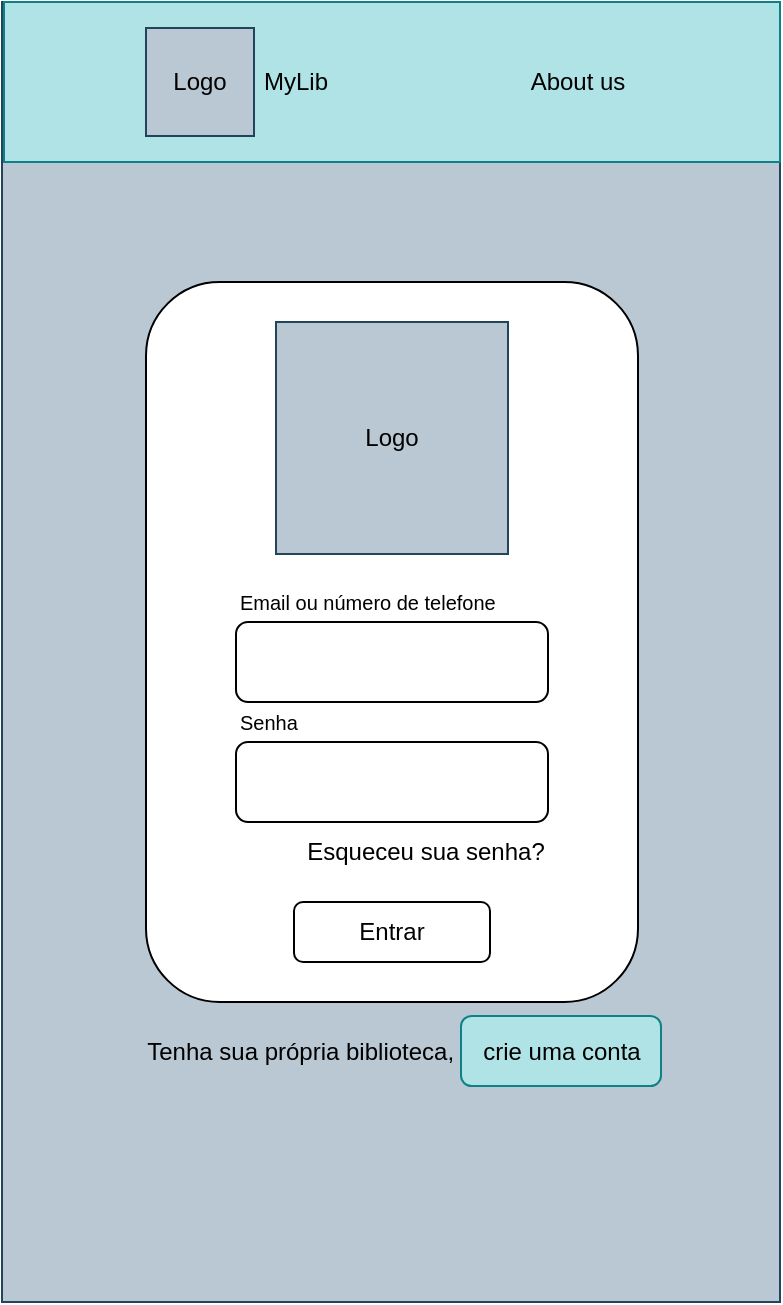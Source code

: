 <mxfile version="21.7.2" type="github" pages="26">
  <diagram name="Login celular" id="GVTlkyY-4-1J9gCwD_GB">
    <mxGraphModel dx="1161" dy="664" grid="1" gridSize="10" guides="1" tooltips="1" connect="1" arrows="1" fold="1" page="1" pageScale="1" pageWidth="827" pageHeight="1169" math="0" shadow="0">
      <root>
        <mxCell id="0" />
        <mxCell id="1" parent="0" />
        <mxCell id="_Vnz7kMd8-aC7HILPaNP-1" value="" style="rounded=0;whiteSpace=wrap;html=1;fillColor=#bac8d3;strokeColor=#23445d;" parent="1" vertex="1">
          <mxGeometry x="219" y="70" width="389" height="650" as="geometry" />
        </mxCell>
        <mxCell id="_Vnz7kMd8-aC7HILPaNP-4" value="" style="rounded=1;whiteSpace=wrap;html=1;" parent="1" vertex="1">
          <mxGeometry x="291" y="210" width="246" height="360" as="geometry" />
        </mxCell>
        <mxCell id="_Vnz7kMd8-aC7HILPaNP-5" value="Logo" style="whiteSpace=wrap;html=1;aspect=fixed;fillColor=#bac8d3;strokeColor=#23445d;" parent="1" vertex="1">
          <mxGeometry x="356" y="230" width="116" height="116" as="geometry" />
        </mxCell>
        <mxCell id="_Vnz7kMd8-aC7HILPaNP-6" value="" style="rounded=1;whiteSpace=wrap;html=1;fillColor=none;" parent="1" vertex="1">
          <mxGeometry x="336" y="380" width="156" height="40" as="geometry" />
        </mxCell>
        <mxCell id="_Vnz7kMd8-aC7HILPaNP-8" value="&lt;div style=&quot;&quot;&gt;&lt;br&gt;&lt;/div&gt;" style="rounded=1;whiteSpace=wrap;html=1;align=center;fillColor=none;" parent="1" vertex="1">
          <mxGeometry x="336" y="440" width="156" height="40" as="geometry" />
        </mxCell>
        <mxCell id="_Vnz7kMd8-aC7HILPaNP-9" value="" style="rounded=0;whiteSpace=wrap;html=1;fillColor=#b0e3e6;strokeColor=#0e8088;" parent="1" vertex="1">
          <mxGeometry x="220" y="70" width="388" height="80" as="geometry" />
        </mxCell>
        <mxCell id="_Vnz7kMd8-aC7HILPaNP-10" value="About us" style="text;html=1;strokeColor=none;fillColor=none;align=center;verticalAlign=middle;whiteSpace=wrap;rounded=0;" parent="1" vertex="1">
          <mxGeometry x="477" y="95" width="60" height="30" as="geometry" />
        </mxCell>
        <mxCell id="_Vnz7kMd8-aC7HILPaNP-13" value="Esqueceu sua senha?" style="text;html=1;strokeColor=none;fillColor=none;align=center;verticalAlign=middle;whiteSpace=wrap;rounded=0;" parent="1" vertex="1">
          <mxGeometry x="370" y="480" width="122" height="30" as="geometry" />
        </mxCell>
        <mxCell id="_Vnz7kMd8-aC7HILPaNP-17" value="Tenha sua própria biblioteca,&amp;nbsp;" style="text;html=1;strokeColor=none;fillColor=none;align=center;verticalAlign=middle;whiteSpace=wrap;rounded=0;" parent="1" vertex="1">
          <mxGeometry x="279.5" y="580" width="180" height="30" as="geometry" />
        </mxCell>
        <mxCell id="_Vnz7kMd8-aC7HILPaNP-18" value="crie uma conta" style="rounded=1;whiteSpace=wrap;html=1;fillColor=#b0e3e6;strokeColor=#0e8088;" parent="1" vertex="1">
          <mxGeometry x="448.5" y="577" width="100" height="35" as="geometry" />
        </mxCell>
        <mxCell id="FTfX0BBQVcWGWR32Uk0L-1" value="Logo" style="whiteSpace=wrap;html=1;aspect=fixed;fillColor=#bac8d3;strokeColor=#23445d;" parent="1" vertex="1">
          <mxGeometry x="291" y="83" width="54" height="54" as="geometry" />
        </mxCell>
        <mxCell id="FTfX0BBQVcWGWR32Uk0L-2" value="MyLib" style="text;html=1;strokeColor=none;fillColor=none;align=center;verticalAlign=middle;whiteSpace=wrap;rounded=0;" parent="1" vertex="1">
          <mxGeometry x="321" y="95" width="90" height="30" as="geometry" />
        </mxCell>
        <mxCell id="9h93lSjN--nwlL6WK4mT-1" value="&lt;div style=&quot;&quot;&gt;&lt;span style=&quot;background-color: initial;&quot;&gt;Entrar&lt;/span&gt;&lt;/div&gt;" style="rounded=1;whiteSpace=wrap;html=1;align=center;fillColor=none;" parent="1" vertex="1">
          <mxGeometry x="365" y="520" width="98" height="30" as="geometry" />
        </mxCell>
        <mxCell id="11cdtVDV92EJA7JNIugK-1" value="Email ou número de telefone" style="text;html=1;strokeColor=none;fillColor=none;align=left;verticalAlign=middle;whiteSpace=wrap;rounded=0;fontSize=10;" parent="1" vertex="1">
          <mxGeometry x="336" y="360" width="170" height="20" as="geometry" />
        </mxCell>
        <mxCell id="11cdtVDV92EJA7JNIugK-2" value="Senha" style="text;html=1;strokeColor=none;fillColor=none;align=left;verticalAlign=middle;whiteSpace=wrap;rounded=0;fontSize=10;" parent="1" vertex="1">
          <mxGeometry x="336" y="420" width="170" height="20" as="geometry" />
        </mxCell>
      </root>
    </mxGraphModel>
  </diagram>
  <diagram id="5j30PcGJF5uYQx5uAX43" name="Não colocou a senha">
    <mxGraphModel dx="961" dy="550" grid="1" gridSize="10" guides="1" tooltips="1" connect="1" arrows="1" fold="1" page="1" pageScale="1" pageWidth="827" pageHeight="1169" math="0" shadow="0">
      <root>
        <mxCell id="0" />
        <mxCell id="1" parent="0" />
        <mxCell id="WNEdQwdaVaZKSAuyaD7k-1" value="" style="rounded=0;whiteSpace=wrap;html=1;fillColor=#bac8d3;strokeColor=#23445d;" parent="1" vertex="1">
          <mxGeometry x="219" y="70" width="389" height="650" as="geometry" />
        </mxCell>
        <mxCell id="WNEdQwdaVaZKSAuyaD7k-2" value="" style="rounded=1;whiteSpace=wrap;html=1;" parent="1" vertex="1">
          <mxGeometry x="291" y="210" width="246" height="360" as="geometry" />
        </mxCell>
        <mxCell id="WNEdQwdaVaZKSAuyaD7k-3" value="Logo" style="whiteSpace=wrap;html=1;aspect=fixed;fillColor=#bac8d3;strokeColor=#23445d;" parent="1" vertex="1">
          <mxGeometry x="356" y="230" width="116" height="116" as="geometry" />
        </mxCell>
        <mxCell id="WNEdQwdaVaZKSAuyaD7k-5" value="&lt;div style=&quot;&quot;&gt;&lt;br&gt;&lt;/div&gt;" style="rounded=1;whiteSpace=wrap;html=1;align=center;fillColor=none;strokeColor=#ff0000;" parent="1" vertex="1">
          <mxGeometry x="336" y="440" width="156" height="40" as="geometry" />
        </mxCell>
        <mxCell id="WNEdQwdaVaZKSAuyaD7k-6" value="" style="rounded=0;whiteSpace=wrap;html=1;fillColor=#b0e3e6;strokeColor=#0e8088;" parent="1" vertex="1">
          <mxGeometry x="220" y="70" width="388" height="80" as="geometry" />
        </mxCell>
        <mxCell id="WNEdQwdaVaZKSAuyaD7k-7" value="About us" style="text;html=1;strokeColor=none;fillColor=none;align=center;verticalAlign=middle;whiteSpace=wrap;rounded=0;" parent="1" vertex="1">
          <mxGeometry x="477" y="95" width="60" height="30" as="geometry" />
        </mxCell>
        <mxCell id="WNEdQwdaVaZKSAuyaD7k-8" value="Esqueceu sua senha?" style="text;html=1;strokeColor=none;fillColor=none;align=center;verticalAlign=middle;whiteSpace=wrap;rounded=0;" parent="1" vertex="1">
          <mxGeometry x="370" y="480" width="122" height="30" as="geometry" />
        </mxCell>
        <mxCell id="WNEdQwdaVaZKSAuyaD7k-9" value="Tenha sua própria biblioteca,&amp;nbsp;" style="text;html=1;strokeColor=none;fillColor=none;align=center;verticalAlign=middle;whiteSpace=wrap;rounded=0;" parent="1" vertex="1">
          <mxGeometry x="279.5" y="580" width="180" height="30" as="geometry" />
        </mxCell>
        <mxCell id="WNEdQwdaVaZKSAuyaD7k-10" value="crie uma conta" style="rounded=1;whiteSpace=wrap;html=1;fillColor=#b0e3e6;strokeColor=#0e8088;" parent="1" vertex="1">
          <mxGeometry x="448.5" y="577" width="100" height="35" as="geometry" />
        </mxCell>
        <mxCell id="WNEdQwdaVaZKSAuyaD7k-11" value="Logo" style="whiteSpace=wrap;html=1;aspect=fixed;fillColor=#bac8d3;strokeColor=#23445d;" parent="1" vertex="1">
          <mxGeometry x="291" y="83" width="54" height="54" as="geometry" />
        </mxCell>
        <mxCell id="WNEdQwdaVaZKSAuyaD7k-12" value="MyLib" style="text;html=1;strokeColor=none;fillColor=none;align=center;verticalAlign=middle;whiteSpace=wrap;rounded=0;" parent="1" vertex="1">
          <mxGeometry x="321" y="95" width="90" height="30" as="geometry" />
        </mxCell>
        <mxCell id="WNEdQwdaVaZKSAuyaD7k-13" value="&lt;div style=&quot;&quot;&gt;&lt;span style=&quot;background-color: initial;&quot;&gt;Entrar&lt;/span&gt;&lt;/div&gt;" style="rounded=1;whiteSpace=wrap;html=1;align=center;fillColor=none;" parent="1" vertex="1">
          <mxGeometry x="365" y="520" width="98" height="30" as="geometry" />
        </mxCell>
        <mxCell id="WNEdQwdaVaZKSAuyaD7k-14" value="Este campo é obrigatório" style="rounded=1;whiteSpace=wrap;html=1;fillColor=#fad9d5;strokeColor=#ae4132;" parent="1" vertex="1">
          <mxGeometry x="339" y="160" width="150" height="50" as="geometry" />
        </mxCell>
        <mxCell id="nMVs305BS98rMH_d_ndo-1" value="&lt;font style=&quot;font-size: 6px;&quot;&gt;&lt;b&gt;X&lt;/b&gt;&lt;/font&gt;" style="triangle;whiteSpace=wrap;html=1;fillColor=none;strokeColor=none;" parent="1" vertex="1">
          <mxGeometry x="472" y="160" width="10" height="20" as="geometry" />
        </mxCell>
        <mxCell id="xZJJOFRQDU1iDG7s3MO6-1" value="Email ou número de telefone" style="text;html=1;strokeColor=none;fillColor=none;align=left;verticalAlign=middle;whiteSpace=wrap;rounded=0;fontSize=10;" parent="1" vertex="1">
          <mxGeometry x="336" y="360" width="170" height="20" as="geometry" />
        </mxCell>
        <mxCell id="xZJJOFRQDU1iDG7s3MO6-2" value="Senha" style="text;html=1;strokeColor=none;fillColor=none;align=left;verticalAlign=middle;whiteSpace=wrap;rounded=0;fontSize=10;" parent="1" vertex="1">
          <mxGeometry x="336" y="420" width="170" height="20" as="geometry" />
        </mxCell>
        <mxCell id="j5jwufq8dnb4z4-Te0PS-1" value="&lt;div style=&quot;&quot;&gt;&lt;br&gt;&lt;/div&gt;" style="rounded=1;whiteSpace=wrap;html=1;align=center;fillColor=none;strokeColor=#000000;" vertex="1" parent="1">
          <mxGeometry x="336" y="380" width="156" height="40" as="geometry" />
        </mxCell>
      </root>
    </mxGraphModel>
  </diagram>
  <diagram id="iSQCiqfyHvXSMnLel1sk" name="Errou a senha ou e-mail">
    <mxGraphModel dx="1393" dy="797" grid="1" gridSize="10" guides="1" tooltips="1" connect="1" arrows="1" fold="1" page="1" pageScale="1" pageWidth="827" pageHeight="1169" math="0" shadow="0">
      <root>
        <mxCell id="0" />
        <mxCell id="1" parent="0" />
        <mxCell id="GY_-hqmt_BMJdBTOz4ak-1" value="" style="rounded=0;whiteSpace=wrap;html=1;fillColor=#bac8d3;strokeColor=#23445d;" parent="1" vertex="1">
          <mxGeometry x="219" y="70" width="389" height="650" as="geometry" />
        </mxCell>
        <mxCell id="GY_-hqmt_BMJdBTOz4ak-2" value="" style="rounded=1;whiteSpace=wrap;html=1;" parent="1" vertex="1">
          <mxGeometry x="291" y="210" width="246" height="360" as="geometry" />
        </mxCell>
        <mxCell id="GY_-hqmt_BMJdBTOz4ak-3" value="Logo" style="whiteSpace=wrap;html=1;aspect=fixed;fillColor=#bac8d3;strokeColor=#23445d;" parent="1" vertex="1">
          <mxGeometry x="356" y="230" width="116" height="116" as="geometry" />
        </mxCell>
        <mxCell id="GY_-hqmt_BMJdBTOz4ak-6" value="" style="rounded=0;whiteSpace=wrap;html=1;fillColor=#b0e3e6;strokeColor=#0e8088;" parent="1" vertex="1">
          <mxGeometry x="220" y="70" width="388" height="80" as="geometry" />
        </mxCell>
        <mxCell id="GY_-hqmt_BMJdBTOz4ak-7" value="About us" style="text;html=1;strokeColor=none;fillColor=none;align=center;verticalAlign=middle;whiteSpace=wrap;rounded=0;" parent="1" vertex="1">
          <mxGeometry x="477" y="95" width="60" height="30" as="geometry" />
        </mxCell>
        <mxCell id="GY_-hqmt_BMJdBTOz4ak-8" value="Esqueceu sua senha?" style="text;html=1;strokeColor=none;fillColor=none;align=center;verticalAlign=middle;whiteSpace=wrap;rounded=0;" parent="1" vertex="1">
          <mxGeometry x="370" y="480" width="122" height="30" as="geometry" />
        </mxCell>
        <mxCell id="GY_-hqmt_BMJdBTOz4ak-9" value="Tenha sua própria biblioteca,&amp;nbsp;" style="text;html=1;strokeColor=none;fillColor=none;align=center;verticalAlign=middle;whiteSpace=wrap;rounded=0;" parent="1" vertex="1">
          <mxGeometry x="279.5" y="580" width="180" height="30" as="geometry" />
        </mxCell>
        <mxCell id="GY_-hqmt_BMJdBTOz4ak-10" value="crie uma conta" style="rounded=1;whiteSpace=wrap;html=1;fillColor=#b0e3e6;strokeColor=#0e8088;" parent="1" vertex="1">
          <mxGeometry x="448.5" y="577" width="100" height="35" as="geometry" />
        </mxCell>
        <mxCell id="GY_-hqmt_BMJdBTOz4ak-11" value="Logo" style="whiteSpace=wrap;html=1;aspect=fixed;fillColor=#bac8d3;strokeColor=#23445d;" parent="1" vertex="1">
          <mxGeometry x="291" y="83" width="54" height="54" as="geometry" />
        </mxCell>
        <mxCell id="GY_-hqmt_BMJdBTOz4ak-12" value="MyLib" style="text;html=1;strokeColor=none;fillColor=none;align=center;verticalAlign=middle;whiteSpace=wrap;rounded=0;" parent="1" vertex="1">
          <mxGeometry x="321" y="95" width="90" height="30" as="geometry" />
        </mxCell>
        <mxCell id="GY_-hqmt_BMJdBTOz4ak-13" value="&lt;div style=&quot;&quot;&gt;&lt;span style=&quot;background-color: initial;&quot;&gt;Entrar&lt;/span&gt;&lt;/div&gt;" style="rounded=1;whiteSpace=wrap;html=1;align=center;fillColor=none;" parent="1" vertex="1">
          <mxGeometry x="365" y="520" width="98" height="30" as="geometry" />
        </mxCell>
        <mxCell id="tAUGn5zG8Dutnzan-i3x-1" value="&lt;div style=&quot;text-align: center;&quot;&gt;&lt;span style=&quot;background-color: initial;&quot;&gt;Por favor, verifique se suas credenciais estão corretas.&lt;/span&gt;&lt;/div&gt;" style="rounded=1;whiteSpace=wrap;html=1;fillColor=#fad9d5;strokeColor=#ae4132;align=left;" parent="1" vertex="1">
          <mxGeometry x="319" y="160" width="190" height="50" as="geometry" />
        </mxCell>
        <mxCell id="tAUGn5zG8Dutnzan-i3x-3" value="&lt;font style=&quot;font-size: 6px;&quot;&gt;&lt;b&gt;X&lt;/b&gt;&lt;/font&gt;" style="triangle;whiteSpace=wrap;html=1;fillColor=none;strokeColor=none;" parent="1" vertex="1">
          <mxGeometry x="492" y="160" width="10" height="20" as="geometry" />
        </mxCell>
        <mxCell id="bAVvc0y5KofNuEJWgYAf-1" value="Email ou número de telefone" style="text;html=1;strokeColor=none;fillColor=none;align=left;verticalAlign=middle;whiteSpace=wrap;rounded=0;fontSize=10;" parent="1" vertex="1">
          <mxGeometry x="336" y="360" width="170" height="20" as="geometry" />
        </mxCell>
        <mxCell id="bAVvc0y5KofNuEJWgYAf-2" value="Senha" style="text;html=1;strokeColor=none;fillColor=none;align=left;verticalAlign=middle;whiteSpace=wrap;rounded=0;fontSize=10;" parent="1" vertex="1">
          <mxGeometry x="336" y="420" width="170" height="20" as="geometry" />
        </mxCell>
        <mxCell id="5YqvE5oXCYDiYfr7a6QW-1" value="&lt;div style=&quot;&quot;&gt;&lt;br&gt;&lt;/div&gt;" style="rounded=1;whiteSpace=wrap;html=1;align=center;fillColor=none;strokeColor=#ff0000;" vertex="1" parent="1">
          <mxGeometry x="336" y="440" width="156" height="40" as="geometry" />
        </mxCell>
        <mxCell id="5YqvE5oXCYDiYfr7a6QW-2" value="&lt;div style=&quot;&quot;&gt;&lt;br&gt;&lt;/div&gt;" style="rounded=1;whiteSpace=wrap;html=1;align=center;fillColor=none;strokeColor=#ff0000;" vertex="1" parent="1">
          <mxGeometry x="336" y="380" width="156" height="40" as="geometry" />
        </mxCell>
      </root>
    </mxGraphModel>
  </diagram>
  <diagram id="jhdMi9R5E36azpEf9Mw-" name="Sobre nós">
    <mxGraphModel dx="1393" dy="797" grid="1" gridSize="10" guides="1" tooltips="1" connect="1" arrows="1" fold="1" page="1" pageScale="1" pageWidth="827" pageHeight="1169" math="0" shadow="0">
      <root>
        <mxCell id="0" />
        <mxCell id="1" parent="0" />
        <mxCell id="lFITdpPLAGQwIu4XsxSa-1" value="" style="rounded=0;whiteSpace=wrap;html=1;fillColor=#bac8d3;strokeColor=#23445d;" parent="1" vertex="1">
          <mxGeometry x="219" y="70" width="389" height="650" as="geometry" />
        </mxCell>
        <mxCell id="lFITdpPLAGQwIu4XsxSa-2" value="&lt;h1 style=&quot;&quot;&gt;&lt;font style=&quot;font-size: 24px;&quot;&gt;Bem vindo à sua biblioteca online&lt;/font&gt;&lt;/h1&gt;&lt;div style=&quot;font-size: 24px;&quot;&gt;&lt;font style=&quot;font-size: 24px;&quot;&gt;&lt;br&gt;&lt;/font&gt;&lt;/div&gt;&lt;div style=&quot;text-align: justify; font-size: 16px;&quot;&gt;&lt;font style=&quot;font-size: 16px;&quot;&gt;&lt;span style=&quot;white-space: pre;&quot;&gt;&#x9;&lt;/span&gt;Esta plataforma lhe concede o prazer de organizar seus livros de forma mais prática e simples. Não só isso, nosso acervo de livros não é limitado como a biblioteca mais famosa da sua cidade. Por ser uma plataforma online, nosso banco de dados é rico e amplo como você nunca viu!&lt;/font&gt;&lt;/div&gt;&lt;div style=&quot;text-align: justify; font-size: 16px;&quot;&gt;&lt;font style=&quot;font-size: 16px;&quot;&gt;&lt;span style=&quot;white-space: pre;&quot;&gt;&#x9;&lt;/span&gt;Aproveite para não só organizar os livros que já leu, faça estantes de gêneros que gosta e de livros que espera ler no futuro.&lt;/font&gt;&lt;/div&gt;&lt;div style=&quot;text-align: justify; font-size: 16px;&quot;&gt;&lt;font style=&quot;font-size: 16px;&quot;&gt;&lt;br&gt;&lt;/font&gt;&lt;/div&gt;&lt;div style=&quot;text-align: justify; font-size: 16px;&quot;&gt;&lt;font style=&quot;font-size: 16px;&quot;&gt;&lt;br&gt;&lt;/font&gt;&lt;/div&gt;&lt;div style=&quot;font-size: 24px;&quot;&gt;Boa leitura.&lt;/div&gt;" style="text;html=1;strokeColor=none;fillColor=none;spacing=5;spacingTop=-20;whiteSpace=wrap;overflow=hidden;rounded=0;align=center;" parent="1" vertex="1">
          <mxGeometry x="254" y="300" width="320" height="470" as="geometry" />
        </mxCell>
        <mxCell id="Wd9VlCSMDwUmrlG7sKEt-1" value="" style="rounded=0;whiteSpace=wrap;html=1;fillColor=#b0e3e6;strokeColor=#0e8088;" parent="1" vertex="1">
          <mxGeometry x="220" y="70" width="388" height="80" as="geometry" />
        </mxCell>
        <mxCell id="Wd9VlCSMDwUmrlG7sKEt-2" value="Log in" style="text;html=1;strokeColor=none;fillColor=none;align=center;verticalAlign=middle;whiteSpace=wrap;rounded=0;" parent="1" vertex="1">
          <mxGeometry x="384" y="95" width="60" height="30" as="geometry" />
        </mxCell>
        <mxCell id="Wd9VlCSMDwUmrlG7sKEt-3" value="Logo" style="whiteSpace=wrap;html=1;aspect=fixed;fillColor=#bac8d3;strokeColor=#23445d;" parent="1" vertex="1">
          <mxGeometry x="351" y="160" width="126" height="126" as="geometry" />
        </mxCell>
      </root>
    </mxGraphModel>
  </diagram>
  <diagram id="urMuU1X5GBrjrsA95rgd" name="Biblioteca do iniciante">
    <mxGraphModel dx="1393" dy="797" grid="1" gridSize="10" guides="1" tooltips="1" connect="1" arrows="1" fold="1" page="1" pageScale="1" pageWidth="827" pageHeight="1169" math="0" shadow="0">
      <root>
        <mxCell id="0" />
        <mxCell id="1" parent="0" />
        <mxCell id="YCObLacVDjcpMJiItZWH-1" value="" style="rounded=0;whiteSpace=wrap;html=1;fillColor=#bac8d3;strokeColor=#23445d;" parent="1" vertex="1">
          <mxGeometry x="224.5" y="70" width="389" height="650" as="geometry" />
        </mxCell>
        <mxCell id="ymAz_gbcNahTDDvdd__H-2" value="&lt;h1 style=&quot;text-align: center;&quot;&gt;Minha Estante&lt;/h1&gt;&lt;div style=&quot;text-align: center;&quot;&gt;&lt;br&gt;&lt;/div&gt;&lt;div&gt;&amp;nbsp;Sua biblioteca está vazia, tente procurar por livros em nosso &lt;font color=&quot;#0aadff&quot;&gt;acervo&lt;/font&gt;.&lt;br&gt;&lt;/div&gt;" style="text;html=1;strokeColor=none;fillColor=none;spacing=5;spacingTop=-20;whiteSpace=wrap;overflow=hidden;rounded=0;" parent="1" vertex="1">
          <mxGeometry x="229" y="260" width="381" height="190" as="geometry" />
        </mxCell>
        <mxCell id="ymAz_gbcNahTDDvdd__H-3" value="&lt;font style=&quot;font-size: 24px;&quot;&gt;+&lt;/font&gt;" style="rounded=0;whiteSpace=wrap;html=1;fillColor=#b0e3e6;strokeColor=#0e8088;" parent="1" vertex="1">
          <mxGeometry x="245.5" y="380" width="90" height="130" as="geometry" />
        </mxCell>
        <mxCell id="ip6e3VWoq-WkTWh-01p8-1" value="" style="rounded=0;whiteSpace=wrap;html=1;fillColor=#b0e3e6;strokeColor=#0e8088;" parent="1" vertex="1">
          <mxGeometry x="225.5" y="70" width="388" height="80" as="geometry" />
        </mxCell>
        <mxCell id="ip6e3VWoq-WkTWh-01p8-3" value="Logo" style="whiteSpace=wrap;html=1;aspect=fixed;fillColor=#bac8d3;strokeColor=#23445d;" parent="1" vertex="1">
          <mxGeometry x="296.5" y="83" width="54" height="54" as="geometry" />
        </mxCell>
        <mxCell id="ip6e3VWoq-WkTWh-01p8-4" value="MyLib" style="text;html=1;strokeColor=none;fillColor=none;align=center;verticalAlign=middle;whiteSpace=wrap;rounded=0;" parent="1" vertex="1">
          <mxGeometry x="326.5" y="95" width="90" height="30" as="geometry" />
        </mxCell>
        <mxCell id="WPP4GH2K_BgkEng5aw-r-1" value="=&lt;br&gt;" style="rounded=0;whiteSpace=wrap;html=1;" parent="1" vertex="1">
          <mxGeometry x="480" y="92.88" width="33" height="34.25" as="geometry" />
        </mxCell>
        <mxCell id="QXgdraQ776JMsiMrMXc4-1" value="" style="ellipse;whiteSpace=wrap;html=1;aspect=fixed;fillColor=none;" parent="1" vertex="1">
          <mxGeometry x="535.5" y="96.44" width="20" height="20" as="geometry" />
        </mxCell>
        <mxCell id="QXgdraQ776JMsiMrMXc4-2" value="" style="endArrow=none;html=1;rounded=0;entryX=0;entryY=1;entryDx=0;entryDy=0;" parent="1" target="QXgdraQ776JMsiMrMXc4-1" edge="1">
          <mxGeometry width="50" height="50" relative="1" as="geometry">
            <mxPoint x="525.5" y="126.44" as="sourcePoint" />
            <mxPoint x="535.5" y="116.44" as="targetPoint" />
          </mxGeometry>
        </mxCell>
      </root>
    </mxGraphModel>
  </diagram>
  <diagram id="y0oxkNuPC1xuVARw0NIX" name="Menu dropdown">
    <mxGraphModel dx="1393" dy="797" grid="1" gridSize="10" guides="1" tooltips="1" connect="1" arrows="1" fold="1" page="1" pageScale="1" pageWidth="827" pageHeight="1169" math="0" shadow="0">
      <root>
        <mxCell id="0" />
        <mxCell id="1" parent="0" />
        <mxCell id="TgxWBkNZN2Fd-dsnSkrm-1" value="" style="rounded=0;whiteSpace=wrap;html=1;fillColor=#bac8d3;strokeColor=#23445d;" parent="1" vertex="1">
          <mxGeometry x="223.5" y="70" width="389" height="650" as="geometry" />
        </mxCell>
        <mxCell id="TgxWBkNZN2Fd-dsnSkrm-2" value="" style="rounded=0;whiteSpace=wrap;html=1;fillColor=#b0e3e6;strokeColor=#0e8088;" parent="1" vertex="1">
          <mxGeometry x="224.5" y="70" width="388" height="80" as="geometry" />
        </mxCell>
        <mxCell id="TgxWBkNZN2Fd-dsnSkrm-3" value="Logo" style="whiteSpace=wrap;html=1;aspect=fixed;fillColor=#bac8d3;strokeColor=#23445d;" parent="1" vertex="1">
          <mxGeometry x="294" y="83" width="54" height="54" as="geometry" />
        </mxCell>
        <mxCell id="TgxWBkNZN2Fd-dsnSkrm-4" value="=&lt;br&gt;" style="rounded=0;whiteSpace=wrap;html=1;" parent="1" vertex="1">
          <mxGeometry x="480" y="92.88" width="33" height="34.25" as="geometry" />
        </mxCell>
        <mxCell id="TgxWBkNZN2Fd-dsnSkrm-5" value="&lt;h1 style=&quot;text-align: center;&quot;&gt;Minha estante&lt;/h1&gt;&lt;div style=&quot;text-align: center;&quot;&gt;&lt;br&gt;&lt;/div&gt;&lt;div&gt;&amp;nbsp;Sua biblioteca está vazia, tente procurar por livros em nosso &lt;font color=&quot;#1699f1&quot;&gt;acervo&lt;/font&gt;.&lt;br&gt;&lt;/div&gt;" style="text;html=1;strokeColor=none;fillColor=none;spacing=5;spacingTop=-20;whiteSpace=wrap;overflow=hidden;rounded=0;" parent="1" vertex="1">
          <mxGeometry x="223.5" y="260" width="381" height="190" as="geometry" />
        </mxCell>
        <mxCell id="TgxWBkNZN2Fd-dsnSkrm-7" value="" style="rounded=0;whiteSpace=wrap;html=1;fillColor=none;" parent="1" vertex="1">
          <mxGeometry x="376" y="137" width="225" height="303" as="geometry" />
        </mxCell>
        <mxCell id="TgxWBkNZN2Fd-dsnSkrm-8" value="&lt;font style=&quot;font-size: 17px;&quot;&gt;Minhas Estantes&lt;/font&gt;" style="rounded=1;whiteSpace=wrap;html=1;fillColor=none;" parent="1" vertex="1">
          <mxGeometry x="388.5" y="150" width="200" height="50" as="geometry" />
        </mxCell>
        <mxCell id="TgxWBkNZN2Fd-dsnSkrm-9" value="&lt;font style=&quot;font-size: 17px;&quot;&gt;Configurações&lt;/font&gt;" style="rounded=1;whiteSpace=wrap;html=1;" parent="1" vertex="1">
          <mxGeometry x="388.5" y="210" width="200" height="50" as="geometry" />
        </mxCell>
        <mxCell id="TgxWBkNZN2Fd-dsnSkrm-10" value="&lt;font style=&quot;font-size: 17px;&quot;&gt;Sobre nós&lt;/font&gt;" style="rounded=1;whiteSpace=wrap;html=1;" parent="1" vertex="1">
          <mxGeometry x="388.5" y="270" width="200" height="50" as="geometry" />
        </mxCell>
        <mxCell id="TgxWBkNZN2Fd-dsnSkrm-12" value="&lt;font style=&quot;font-size: 17px;&quot;&gt;Sair&lt;/font&gt;" style="rounded=1;whiteSpace=wrap;html=1;" parent="1" vertex="1">
          <mxGeometry x="388.5" y="360" width="202.5" height="40" as="geometry" />
        </mxCell>
        <mxCell id="I1nikULTg6ML_4yu5XH2-1" value="MyLib" style="text;html=1;strokeColor=none;fillColor=none;align=center;verticalAlign=middle;whiteSpace=wrap;rounded=0;" parent="1" vertex="1">
          <mxGeometry x="324" y="95" width="90" height="30" as="geometry" />
        </mxCell>
        <mxCell id="ezr7q0No4Ba-2DAyjwMA-1" value="" style="ellipse;whiteSpace=wrap;html=1;aspect=fixed;fillColor=none;" parent="1" vertex="1">
          <mxGeometry x="535.5" y="96.44" width="20" height="20" as="geometry" />
        </mxCell>
        <mxCell id="ezr7q0No4Ba-2DAyjwMA-2" value="" style="endArrow=none;html=1;rounded=0;entryX=0;entryY=1;entryDx=0;entryDy=0;" parent="1" target="ezr7q0No4Ba-2DAyjwMA-1" edge="1">
          <mxGeometry width="50" height="50" relative="1" as="geometry">
            <mxPoint x="525.5" y="126.44" as="sourcePoint" />
            <mxPoint x="535.5" y="116.44" as="targetPoint" />
          </mxGeometry>
        </mxCell>
        <mxCell id="N_Ckid2HQlY0dFyxaP6s-1" value="&lt;font style=&quot;font-size: 24px;&quot;&gt;+&lt;/font&gt;" style="rounded=0;whiteSpace=wrap;html=1;fillColor=#b0e3e6;strokeColor=#0e8088;" vertex="1" parent="1">
          <mxGeometry x="245.5" y="380" width="90" height="130" as="geometry" />
        </mxCell>
      </root>
    </mxGraphModel>
  </diagram>
  <diagram id="In_uuJwRHSHbv5ehRYPF" name="Dentro do acervo">
    <mxGraphModel dx="1393" dy="797" grid="1" gridSize="10" guides="1" tooltips="1" connect="1" arrows="1" fold="1" page="1" pageScale="1" pageWidth="827" pageHeight="1169" math="0" shadow="0">
      <root>
        <mxCell id="0" />
        <mxCell id="1" parent="0" />
        <mxCell id="M7HGJrI9a-svSKxfC_ro-1" value="" style="rounded=0;whiteSpace=wrap;html=1;fillColor=#bac8d3;strokeColor=#23445d;" parent="1" vertex="1">
          <mxGeometry x="218" y="70" width="389" height="650" as="geometry" />
        </mxCell>
        <mxCell id="M7HGJrI9a-svSKxfC_ro-2" value="" style="rounded=0;whiteSpace=wrap;html=1;fillColor=#b0e3e6;strokeColor=#0e8088;" parent="1" vertex="1">
          <mxGeometry x="219" y="70" width="388" height="80" as="geometry" />
        </mxCell>
        <mxCell id="M7HGJrI9a-svSKxfC_ro-3" value="Logo" style="whiteSpace=wrap;html=1;aspect=fixed;fillColor=#bac8d3;strokeColor=#23445d;" parent="1" vertex="1">
          <mxGeometry x="288.5" y="83" width="54" height="54" as="geometry" />
        </mxCell>
        <mxCell id="M7HGJrI9a-svSKxfC_ro-4" value="=&lt;br&gt;" style="rounded=0;whiteSpace=wrap;html=1;" parent="1" vertex="1">
          <mxGeometry x="474.5" y="92.88" width="33" height="34.25" as="geometry" />
        </mxCell>
        <mxCell id="M7HGJrI9a-svSKxfC_ro-5" value="MyLib" style="text;html=1;strokeColor=none;fillColor=none;align=center;verticalAlign=middle;whiteSpace=wrap;rounded=0;" parent="1" vertex="1">
          <mxGeometry x="318.5" y="95" width="90" height="30" as="geometry" />
        </mxCell>
        <mxCell id="M7HGJrI9a-svSKxfC_ro-6" value="&lt;h1&gt;Diga olá ao nosso acervo&lt;/h1&gt;&lt;p&gt;&lt;br&gt;&lt;/p&gt;&lt;p&gt;Por quê não tenta buscar um livro?&lt;/p&gt;" style="text;html=1;strokeColor=none;fillColor=none;spacing=5;spacingTop=-20;whiteSpace=wrap;overflow=hidden;rounded=0;align=center;" parent="1" vertex="1">
          <mxGeometry x="268" y="220" width="300" height="120" as="geometry" />
        </mxCell>
        <mxCell id="M7HGJrI9a-svSKxfC_ro-8" value="Ação" style="text;strokeColor=none;fillColor=none;align=left;verticalAlign=middle;spacingLeft=4;spacingRight=4;overflow=hidden;points=[[0,0.5],[1,0.5]];portConstraint=eastwest;rotatable=0;whiteSpace=wrap;html=1;" parent="1" vertex="1">
          <mxGeometry x="298.5" y="470" width="80" height="30" as="geometry" />
        </mxCell>
        <mxCell id="M7HGJrI9a-svSKxfC_ro-9" value="Criminal" style="text;strokeColor=none;fillColor=none;align=left;verticalAlign=middle;spacingLeft=4;spacingRight=4;overflow=hidden;points=[[0,0.5],[1,0.5]];portConstraint=eastwest;rotatable=0;whiteSpace=wrap;html=1;" parent="1" vertex="1">
          <mxGeometry x="298.5" y="490" width="80" height="30" as="geometry" />
        </mxCell>
        <mxCell id="M7HGJrI9a-svSKxfC_ro-10" value="Drama" style="text;strokeColor=none;fillColor=none;align=left;verticalAlign=middle;spacingLeft=4;spacingRight=4;overflow=hidden;points=[[0,0.5],[1,0.5]];portConstraint=eastwest;rotatable=0;whiteSpace=wrap;html=1;" parent="1" vertex="1">
          <mxGeometry x="298.5" y="510" width="80" height="30" as="geometry" />
        </mxCell>
        <mxCell id="M7HGJrI9a-svSKxfC_ro-11" value="Ficção científica" style="text;strokeColor=none;fillColor=none;align=left;verticalAlign=middle;spacingLeft=4;spacingRight=4;overflow=hidden;points=[[0,0.5],[1,0.5]];portConstraint=eastwest;rotatable=0;whiteSpace=wrap;html=1;" parent="1" vertex="1">
          <mxGeometry x="298.5" y="555" width="106" height="30" as="geometry" />
        </mxCell>
        <mxCell id="M7HGJrI9a-svSKxfC_ro-12" value="Educativos" style="text;strokeColor=none;fillColor=none;align=left;verticalAlign=middle;spacingLeft=4;spacingRight=4;overflow=hidden;points=[[0,0.5],[1,0.5]];portConstraint=eastwest;rotatable=0;whiteSpace=wrap;html=1;" parent="1" vertex="1">
          <mxGeometry x="298.5" y="530" width="80" height="30" as="geometry" />
        </mxCell>
        <mxCell id="M7HGJrI9a-svSKxfC_ro-13" value="Suspense" style="text;strokeColor=none;fillColor=none;align=left;verticalAlign=middle;spacingLeft=4;spacingRight=4;overflow=hidden;points=[[0,0.5],[1,0.5]];portConstraint=eastwest;rotatable=0;whiteSpace=wrap;html=1;" parent="1" vertex="1">
          <mxGeometry x="298.5" y="575" width="80" height="30" as="geometry" />
        </mxCell>
        <mxCell id="M7HGJrI9a-svSKxfC_ro-15" value="" style="triangle;whiteSpace=wrap;html=1;fillColor=none;" parent="1" vertex="1">
          <mxGeometry x="288.5" y="540" width="10" height="10" as="geometry" />
        </mxCell>
        <mxCell id="zfLLx0rJLUX620fmMl_P-1" value="Busque um livro aqui&amp;nbsp;" style="rounded=1;whiteSpace=wrap;html=1;fillColor=none;" parent="1" vertex="1">
          <mxGeometry x="291.5" y="340" width="253" height="60" as="geometry" />
        </mxCell>
        <mxCell id="-twx4ML5m0nSpwWYzsYE-1" value="Gêneros" style="text;html=1;strokeColor=none;fillColor=none;align=center;verticalAlign=middle;whiteSpace=wrap;rounded=0;" parent="1" vertex="1">
          <mxGeometry x="383" y="450" width="60" height="30" as="geometry" />
        </mxCell>
        <mxCell id="UZDppDHxOiMC7DL9Yjx2-1" value="" style="ellipse;whiteSpace=wrap;html=1;aspect=fixed;fillColor=none;" parent="1" vertex="1">
          <mxGeometry x="535.5" y="96.44" width="20" height="20" as="geometry" />
        </mxCell>
        <mxCell id="UZDppDHxOiMC7DL9Yjx2-2" value="" style="endArrow=none;html=1;rounded=0;entryX=0;entryY=1;entryDx=0;entryDy=0;" parent="1" target="UZDppDHxOiMC7DL9Yjx2-1" edge="1">
          <mxGeometry width="50" height="50" relative="1" as="geometry">
            <mxPoint x="525.5" y="126.44" as="sourcePoint" />
            <mxPoint x="535.5" y="116.44" as="targetPoint" />
          </mxGeometry>
        </mxCell>
        <mxCell id="OIMxNAc7nDkNKkXgk95g-1" value="Ex: Autor, livro, personagem principal" style="text;html=1;strokeColor=none;fillColor=none;align=center;verticalAlign=middle;whiteSpace=wrap;rounded=0;" parent="1" vertex="1">
          <mxGeometry x="279" y="400" width="228.5" height="30" as="geometry" />
        </mxCell>
      </root>
    </mxGraphModel>
  </diagram>
  <diagram id="C3bd4jcn864ojdNXjw1v" name="Acervo com educacional">
    <mxGraphModel dx="1393" dy="797" grid="1" gridSize="10" guides="1" tooltips="1" connect="1" arrows="1" fold="1" page="1" pageScale="1" pageWidth="827" pageHeight="1169" math="0" shadow="0">
      <root>
        <mxCell id="0" />
        <mxCell id="1" parent="0" />
        <mxCell id="gsLt8vL05rrfP0mLKB_Y-1" value="" style="rounded=0;whiteSpace=wrap;html=1;fillColor=#bac8d3;strokeColor=#23445d;" parent="1" vertex="1">
          <mxGeometry x="209.5" y="70" width="389" height="650" as="geometry" />
        </mxCell>
        <mxCell id="gsLt8vL05rrfP0mLKB_Y-2" value="" style="rounded=0;whiteSpace=wrap;html=1;fillColor=#b0e3e6;strokeColor=#0e8088;" parent="1" vertex="1">
          <mxGeometry x="210.5" y="70" width="388" height="80" as="geometry" />
        </mxCell>
        <mxCell id="gsLt8vL05rrfP0mLKB_Y-3" value="Logo" style="whiteSpace=wrap;html=1;aspect=fixed;fillColor=#bac8d3;strokeColor=#23445d;" parent="1" vertex="1">
          <mxGeometry x="280" y="83" width="54" height="54" as="geometry" />
        </mxCell>
        <mxCell id="gsLt8vL05rrfP0mLKB_Y-4" value="=&lt;br&gt;" style="rounded=0;whiteSpace=wrap;html=1;" parent="1" vertex="1">
          <mxGeometry x="466" y="92.88" width="33" height="34.25" as="geometry" />
        </mxCell>
        <mxCell id="gsLt8vL05rrfP0mLKB_Y-5" value="MyLib" style="text;html=1;strokeColor=none;fillColor=none;align=center;verticalAlign=middle;whiteSpace=wrap;rounded=0;" parent="1" vertex="1">
          <mxGeometry x="310" y="95" width="90" height="30" as="geometry" />
        </mxCell>
        <mxCell id="gsLt8vL05rrfP0mLKB_Y-6" value="&lt;h1&gt;Diga olá ao nosso acervo&lt;/h1&gt;&lt;p&gt;&lt;br&gt;&lt;/p&gt;&lt;p&gt;Por quê não tenta buscar um livro?&lt;/p&gt;" style="text;html=1;strokeColor=none;fillColor=none;spacing=5;spacingTop=-20;whiteSpace=wrap;overflow=hidden;rounded=0;align=center;" parent="1" vertex="1">
          <mxGeometry x="254.5" y="220" width="300" height="120" as="geometry" />
        </mxCell>
        <mxCell id="gsLt8vL05rrfP0mLKB_Y-8" value="Ação" style="text;strokeColor=none;fillColor=none;align=left;verticalAlign=middle;spacingLeft=4;spacingRight=4;overflow=hidden;points=[[0,0.5],[1,0.5]];portConstraint=eastwest;rotatable=0;whiteSpace=wrap;html=1;" parent="1" vertex="1">
          <mxGeometry x="288.5" y="470" width="80" height="30" as="geometry" />
        </mxCell>
        <mxCell id="gsLt8vL05rrfP0mLKB_Y-9" value="Criminal" style="text;strokeColor=none;fillColor=none;align=left;verticalAlign=middle;spacingLeft=4;spacingRight=4;overflow=hidden;points=[[0,0.5],[1,0.5]];portConstraint=eastwest;rotatable=0;whiteSpace=wrap;html=1;" parent="1" vertex="1">
          <mxGeometry x="288.5" y="490" width="80" height="30" as="geometry" />
        </mxCell>
        <mxCell id="gsLt8vL05rrfP0mLKB_Y-10" value="Drama" style="text;strokeColor=none;fillColor=none;align=left;verticalAlign=middle;spacingLeft=4;spacingRight=4;overflow=hidden;points=[[0,0.5],[1,0.5]];portConstraint=eastwest;rotatable=0;whiteSpace=wrap;html=1;" parent="1" vertex="1">
          <mxGeometry x="288.5" y="510" width="80" height="30" as="geometry" />
        </mxCell>
        <mxCell id="gsLt8vL05rrfP0mLKB_Y-11" value="Ficção científica" style="text;strokeColor=none;fillColor=none;align=left;verticalAlign=middle;spacingLeft=4;spacingRight=4;overflow=hidden;points=[[0,0.5],[1,0.5]];portConstraint=eastwest;rotatable=0;whiteSpace=wrap;html=1;" parent="1" vertex="1">
          <mxGeometry x="288.5" y="630" width="106" height="30" as="geometry" />
        </mxCell>
        <mxCell id="gsLt8vL05rrfP0mLKB_Y-12" value="Educativos" style="text;strokeColor=none;fillColor=none;align=left;verticalAlign=middle;spacingLeft=4;spacingRight=4;overflow=hidden;points=[[0,0.5],[1,0.5]];portConstraint=eastwest;rotatable=0;whiteSpace=wrap;html=1;" parent="1" vertex="1">
          <mxGeometry x="288.5" y="530" width="80" height="30" as="geometry" />
        </mxCell>
        <mxCell id="gsLt8vL05rrfP0mLKB_Y-13" value="Suspense" style="text;strokeColor=none;fillColor=none;align=left;verticalAlign=middle;spacingLeft=4;spacingRight=4;overflow=hidden;points=[[0,0.5],[1,0.5]];portConstraint=eastwest;rotatable=0;whiteSpace=wrap;html=1;" parent="1" vertex="1">
          <mxGeometry x="288.5" y="670" width="80" height="30" as="geometry" />
        </mxCell>
        <mxCell id="gsLt8vL05rrfP0mLKB_Y-14" value="Gêneros" style="text;html=1;strokeColor=none;fillColor=none;align=center;verticalAlign=middle;whiteSpace=wrap;rounded=0;" parent="1" vertex="1">
          <mxGeometry x="374" y="450" width="60" height="30" as="geometry" />
        </mxCell>
        <mxCell id="gsLt8vL05rrfP0mLKB_Y-15" value="" style="triangle;whiteSpace=wrap;html=1;fillColor=none;direction=south;" parent="1" vertex="1">
          <mxGeometry x="280" y="540" width="10" height="10" as="geometry" />
        </mxCell>
        <mxCell id="gsLt8vL05rrfP0mLKB_Y-16" value="Científico" style="text;strokeColor=none;fillColor=none;align=left;verticalAlign=middle;spacingLeft=4;spacingRight=4;overflow=hidden;points=[[0,0.5],[1,0.5]];portConstraint=eastwest;rotatable=0;whiteSpace=wrap;html=1;" parent="1" vertex="1">
          <mxGeometry x="310" y="550" width="80" height="30" as="geometry" />
        </mxCell>
        <mxCell id="gsLt8vL05rrfP0mLKB_Y-17" value="Geográfico" style="text;strokeColor=none;fillColor=none;align=left;verticalAlign=middle;spacingLeft=4;spacingRight=4;overflow=hidden;points=[[0,0.5],[1,0.5]];portConstraint=eastwest;rotatable=0;whiteSpace=wrap;html=1;" parent="1" vertex="1">
          <mxGeometry x="310" y="570" width="80" height="30" as="geometry" />
        </mxCell>
        <mxCell id="gsLt8vL05rrfP0mLKB_Y-18" value="Histórico" style="text;strokeColor=none;fillColor=none;align=left;verticalAlign=middle;spacingLeft=4;spacingRight=4;overflow=hidden;points=[[0,0.5],[1,0.5]];portConstraint=eastwest;rotatable=0;whiteSpace=wrap;html=1;" parent="1" vertex="1">
          <mxGeometry x="310" y="589.5" width="80" height="30" as="geometry" />
        </mxCell>
        <mxCell id="gsLt8vL05rrfP0mLKB_Y-19" value="Linguístico" style="text;strokeColor=none;fillColor=none;align=left;verticalAlign=middle;spacingLeft=4;spacingRight=4;overflow=hidden;points=[[0,0.5],[1,0.5]];portConstraint=eastwest;rotatable=0;whiteSpace=wrap;html=1;" parent="1" vertex="1">
          <mxGeometry x="310" y="610" width="80" height="30" as="geometry" />
        </mxCell>
        <mxCell id="u_uj6QnLQ-l3At0fxptr-1" value="Busque um livro aqui&amp;nbsp;" style="rounded=1;whiteSpace=wrap;html=1;fillColor=none;" parent="1" vertex="1">
          <mxGeometry x="277.5" y="340" width="253" height="60" as="geometry" />
        </mxCell>
        <mxCell id="u_uj6QnLQ-l3At0fxptr-2" value="Light novel" style="text;strokeColor=none;fillColor=none;align=left;verticalAlign=middle;spacingLeft=4;spacingRight=4;overflow=hidden;points=[[0,0.5],[1,0.5]];portConstraint=eastwest;rotatable=0;whiteSpace=wrap;html=1;" parent="1" vertex="1">
          <mxGeometry x="288.5" y="650" width="80" height="30" as="geometry" />
        </mxCell>
        <mxCell id="QlvnsPBE80To705_AfGI-1" value="" style="rounded=0;whiteSpace=wrap;html=1;fillColor=none;strokeColor=none;" parent="1" vertex="1">
          <mxGeometry x="520" y="92.88" width="40" height="37.12" as="geometry" />
        </mxCell>
        <mxCell id="QlvnsPBE80To705_AfGI-2" value="" style="ellipse;whiteSpace=wrap;html=1;aspect=fixed;fillColor=none;" parent="1" vertex="1">
          <mxGeometry x="535.5" y="96.44" width="20" height="20" as="geometry" />
        </mxCell>
        <mxCell id="QlvnsPBE80To705_AfGI-5" value="" style="endArrow=none;html=1;rounded=0;entryX=0;entryY=1;entryDx=0;entryDy=0;" parent="1" target="QlvnsPBE80To705_AfGI-2" edge="1">
          <mxGeometry width="50" height="50" relative="1" as="geometry">
            <mxPoint x="525.5" y="126.44" as="sourcePoint" />
            <mxPoint x="535.5" y="116.44" as="targetPoint" />
          </mxGeometry>
        </mxCell>
        <mxCell id="4grSF1NomIf8cxHj0Tu7-1" value="Ex: Autor, livro, personagem principal" style="text;html=1;strokeColor=none;fillColor=none;align=center;verticalAlign=middle;whiteSpace=wrap;rounded=0;" parent="1" vertex="1">
          <mxGeometry x="279" y="400" width="228.5" height="30" as="geometry" />
        </mxCell>
      </root>
    </mxGraphModel>
  </diagram>
  <diagram id="lVMqLAgqc3ofh8M7ZLWT" name="Página com resultados">
    <mxGraphModel dx="1393" dy="797" grid="1" gridSize="10" guides="1" tooltips="1" connect="1" arrows="1" fold="1" page="1" pageScale="1" pageWidth="827" pageHeight="1169" math="0" shadow="0">
      <root>
        <mxCell id="0" />
        <mxCell id="1" parent="0" />
        <mxCell id="6Ggn6TrMR7Jvdlt7EC5i-1" value="" style="rounded=0;whiteSpace=wrap;html=1;fillColor=#bac8d3;strokeColor=#23445d;" parent="1" vertex="1">
          <mxGeometry x="209.5" y="70" width="389" height="650" as="geometry" />
        </mxCell>
        <mxCell id="6Ggn6TrMR7Jvdlt7EC5i-2" value="" style="rounded=0;whiteSpace=wrap;html=1;fillColor=#b0e3e6;strokeColor=#0e8088;" parent="1" vertex="1">
          <mxGeometry x="210.5" y="70" width="388" height="80" as="geometry" />
        </mxCell>
        <mxCell id="6Ggn6TrMR7Jvdlt7EC5i-3" value="Logo" style="whiteSpace=wrap;html=1;aspect=fixed;fillColor=#bac8d3;strokeColor=#23445d;" parent="1" vertex="1">
          <mxGeometry x="280" y="83" width="54" height="54" as="geometry" />
        </mxCell>
        <mxCell id="6Ggn6TrMR7Jvdlt7EC5i-4" value="=&lt;br&gt;" style="rounded=0;whiteSpace=wrap;html=1;" parent="1" vertex="1">
          <mxGeometry x="466" y="92.88" width="33" height="34.25" as="geometry" />
        </mxCell>
        <mxCell id="6Ggn6TrMR7Jvdlt7EC5i-5" value="MyLib" style="text;html=1;strokeColor=none;fillColor=none;align=center;verticalAlign=middle;whiteSpace=wrap;rounded=0;" parent="1" vertex="1">
          <mxGeometry x="310" y="95" width="90" height="30" as="geometry" />
        </mxCell>
        <mxCell id="6Ggn6TrMR7Jvdlt7EC5i-19" value="Busque um livro aqui&amp;nbsp;" style="rounded=1;whiteSpace=wrap;html=1;fillColor=none;" parent="1" vertex="1">
          <mxGeometry x="278" y="210" width="253" height="60" as="geometry" />
        </mxCell>
        <mxCell id="6Ggn6TrMR7Jvdlt7EC5i-21" value="" style="rounded=0;whiteSpace=wrap;html=1;fillColor=none;strokeColor=none;" parent="1" vertex="1">
          <mxGeometry x="520" y="92.88" width="40" height="37.12" as="geometry" />
        </mxCell>
        <mxCell id="6Ggn6TrMR7Jvdlt7EC5i-22" value="" style="ellipse;whiteSpace=wrap;html=1;aspect=fixed;fillColor=none;" parent="1" vertex="1">
          <mxGeometry x="535.5" y="96.44" width="20" height="20" as="geometry" />
        </mxCell>
        <mxCell id="6Ggn6TrMR7Jvdlt7EC5i-23" value="" style="endArrow=none;html=1;rounded=0;entryX=0;entryY=1;entryDx=0;entryDy=0;" parent="1" target="6Ggn6TrMR7Jvdlt7EC5i-22" edge="1">
          <mxGeometry width="50" height="50" relative="1" as="geometry">
            <mxPoint x="525.5" y="126.44" as="sourcePoint" />
            <mxPoint x="535.5" y="116.44" as="targetPoint" />
          </mxGeometry>
        </mxCell>
        <mxCell id="6Ggn6TrMR7Jvdlt7EC5i-24" value="Ex: Autor, livro, personagem principal" style="text;html=1;strokeColor=none;fillColor=none;align=center;verticalAlign=middle;whiteSpace=wrap;rounded=0;" parent="1" vertex="1">
          <mxGeometry x="271.5" y="270" width="228.5" height="30" as="geometry" />
        </mxCell>
        <mxCell id="6Ggn6TrMR7Jvdlt7EC5i-25" value="&lt;font style=&quot;font-size: 14px;&quot;&gt;Resultado da busca:&lt;/font&gt;" style="text;html=1;strokeColor=none;fillColor=none;align=center;verticalAlign=middle;whiteSpace=wrap;rounded=0;" parent="1" vertex="1">
          <mxGeometry x="326.44" y="320" width="155.12" height="30" as="geometry" />
        </mxCell>
        <mxCell id="6Ggn6TrMR7Jvdlt7EC5i-26" value="Author X" style="ellipse;whiteSpace=wrap;html=1;aspect=fixed;" parent="1" vertex="1">
          <mxGeometry x="277.5" y="390" width="80" height="80" as="geometry" />
        </mxCell>
        <mxCell id="6Ggn6TrMR7Jvdlt7EC5i-31" value="" style="line;strokeWidth=2;html=1;fontSize=1;opacity=50;" parent="1" vertex="1">
          <mxGeometry x="209.5" y="480" width="390" height="1" as="geometry" />
        </mxCell>
        <mxCell id="6Ggn6TrMR7Jvdlt7EC5i-32" value="Autores relacionados" style="text;html=1;strokeColor=none;fillColor=none;align=center;verticalAlign=middle;whiteSpace=wrap;rounded=0;" parent="1" vertex="1">
          <mxGeometry x="326.94" y="350" width="155.12" height="30" as="geometry" />
        </mxCell>
        <mxCell id="6Ggn6TrMR7Jvdlt7EC5i-34" value="Livro A" style="text;html=1;strokeColor=none;fillColor=none;align=center;verticalAlign=middle;whiteSpace=wrap;rounded=0;" parent="1" vertex="1">
          <mxGeometry x="279.5" y="610" width="60" height="30" as="geometry" />
        </mxCell>
        <mxCell id="6Ggn6TrMR7Jvdlt7EC5i-35" value="Livro B" style="text;html=1;strokeColor=none;fillColor=none;align=center;verticalAlign=middle;whiteSpace=wrap;rounded=0;" parent="1" vertex="1">
          <mxGeometry x="373.5" y="610" width="60" height="30" as="geometry" />
        </mxCell>
        <mxCell id="6Ggn6TrMR7Jvdlt7EC5i-36" value="Livro C" style="text;html=1;strokeColor=none;fillColor=none;align=center;verticalAlign=middle;whiteSpace=wrap;rounded=0;" parent="1" vertex="1">
          <mxGeometry x="467.5" y="610" width="60" height="30" as="geometry" />
        </mxCell>
        <mxCell id="6Ggn6TrMR7Jvdlt7EC5i-38" value="" style="line;strokeWidth=2;html=1;fontSize=1;opacity=50;" parent="1" vertex="1">
          <mxGeometry x="208.5" y="640" width="390" height="1" as="geometry" />
        </mxCell>
        <mxCell id="6Ggn6TrMR7Jvdlt7EC5i-39" value="Gêneros relacionados" style="text;html=1;strokeColor=none;fillColor=none;align=center;verticalAlign=middle;whiteSpace=wrap;rounded=0;" parent="1" vertex="1">
          <mxGeometry x="336" y="641" width="136" height="30" as="geometry" />
        </mxCell>
        <mxCell id="6Ggn6TrMR7Jvdlt7EC5i-40" value="Livros encontrados" style="text;html=1;strokeColor=none;fillColor=none;align=center;verticalAlign=middle;whiteSpace=wrap;rounded=0;" parent="1" vertex="1">
          <mxGeometry x="336.5" y="480" width="136" height="30" as="geometry" />
        </mxCell>
        <mxCell id="6Ggn6TrMR7Jvdlt7EC5i-41" value="Terror, suspense, drama, criminal" style="text;html=1;strokeColor=none;fillColor=none;align=center;verticalAlign=middle;whiteSpace=wrap;rounded=0;" parent="1" vertex="1">
          <mxGeometry x="271.5" y="671" width="188.5" height="30" as="geometry" />
        </mxCell>
        <mxCell id="6Ggn6TrMR7Jvdlt7EC5i-42" value="Author X" style="text;html=1;strokeColor=none;fillColor=none;align=center;verticalAlign=middle;whiteSpace=wrap;rounded=0;" parent="1" vertex="1">
          <mxGeometry x="365.5" y="390" width="60" height="30" as="geometry" />
        </mxCell>
        <mxCell id="6Ggn6TrMR7Jvdlt7EC5i-44" value="&lt;font color=&quot;#0aadff&quot;&gt;Livros escritos&lt;/font&gt;" style="text;html=1;strokeColor=none;fillColor=none;align=center;verticalAlign=middle;whiteSpace=wrap;rounded=0;" parent="1" vertex="1">
          <mxGeometry x="365.5" y="420" width="84.5" height="30" as="geometry" />
        </mxCell>
        <mxCell id="qaMj9j9q_0hB-entr-eB-1" value="&lt;font style=&quot;font-size: 12px;&quot;&gt;Livro A&lt;/font&gt;" style="rounded=0;whiteSpace=wrap;html=1;" vertex="1" parent="1">
          <mxGeometry x="277.25" y="511" width="64.5" height="99" as="geometry" />
        </mxCell>
        <mxCell id="qaMj9j9q_0hB-entr-eB-2" value="Livro B" style="rounded=0;whiteSpace=wrap;html=1;" vertex="1" parent="1">
          <mxGeometry x="371.25" y="511" width="64.5" height="99" as="geometry" />
        </mxCell>
        <mxCell id="qaMj9j9q_0hB-entr-eB-3" value="Livro C" style="rounded=0;whiteSpace=wrap;html=1;" vertex="1" parent="1">
          <mxGeometry x="465.25" y="511" width="64.5" height="99" as="geometry" />
        </mxCell>
      </root>
    </mxGraphModel>
  </diagram>
  <diagram id="OAKk_g5P1VmFNftBSOby" name="Página do livro A">
    <mxGraphModel dx="1393" dy="797" grid="1" gridSize="10" guides="1" tooltips="1" connect="1" arrows="1" fold="1" page="1" pageScale="1" pageWidth="827" pageHeight="1169" math="0" shadow="0">
      <root>
        <mxCell id="0" />
        <mxCell id="1" parent="0" />
        <mxCell id="ptAT1YFhFCt4ocdNODEc-1" value="" style="rounded=0;whiteSpace=wrap;html=1;fillColor=#bac8d3;strokeColor=#23445d;" parent="1" vertex="1">
          <mxGeometry x="209.5" y="70" width="389" height="650" as="geometry" />
        </mxCell>
        <mxCell id="ptAT1YFhFCt4ocdNODEc-2" value="" style="rounded=0;whiteSpace=wrap;html=1;fillColor=#b0e3e6;strokeColor=#0e8088;" parent="1" vertex="1">
          <mxGeometry x="210.5" y="70" width="388" height="80" as="geometry" />
        </mxCell>
        <mxCell id="ptAT1YFhFCt4ocdNODEc-3" value="Logo" style="whiteSpace=wrap;html=1;aspect=fixed;fillColor=#bac8d3;strokeColor=#23445d;" parent="1" vertex="1">
          <mxGeometry x="280" y="83" width="54" height="54" as="geometry" />
        </mxCell>
        <mxCell id="ptAT1YFhFCt4ocdNODEc-4" value="=&lt;br&gt;" style="rounded=0;whiteSpace=wrap;html=1;" parent="1" vertex="1">
          <mxGeometry x="466" y="92.88" width="33" height="34.25" as="geometry" />
        </mxCell>
        <mxCell id="ptAT1YFhFCt4ocdNODEc-5" value="MyLib" style="text;html=1;strokeColor=none;fillColor=none;align=center;verticalAlign=middle;whiteSpace=wrap;rounded=0;" parent="1" vertex="1">
          <mxGeometry x="310" y="95" width="90" height="30" as="geometry" />
        </mxCell>
        <mxCell id="ptAT1YFhFCt4ocdNODEc-7" value="" style="rounded=0;whiteSpace=wrap;html=1;fillColor=none;strokeColor=none;" parent="1" vertex="1">
          <mxGeometry x="520" y="92.88" width="40" height="37.12" as="geometry" />
        </mxCell>
        <mxCell id="ptAT1YFhFCt4ocdNODEc-8" value="" style="ellipse;whiteSpace=wrap;html=1;aspect=fixed;fillColor=none;" parent="1" vertex="1">
          <mxGeometry x="535.5" y="96.44" width="20" height="20" as="geometry" />
        </mxCell>
        <mxCell id="ptAT1YFhFCt4ocdNODEc-9" value="" style="endArrow=none;html=1;rounded=0;entryX=0;entryY=1;entryDx=0;entryDy=0;" parent="1" target="ptAT1YFhFCt4ocdNODEc-8" edge="1">
          <mxGeometry width="50" height="50" relative="1" as="geometry">
            <mxPoint x="525.5" y="126.44" as="sourcePoint" />
            <mxPoint x="535.5" y="116.44" as="targetPoint" />
          </mxGeometry>
        </mxCell>
        <mxCell id="Y9BgM6jXiNK9mx_cofdC-2" value="" style="edgeStyle=orthogonalEdgeStyle;rounded=0;orthogonalLoop=1;jettySize=auto;html=1;" parent="1" edge="1">
          <mxGeometry relative="1" as="geometry">
            <mxPoint x="317.5" y="550" as="targetPoint" />
          </mxGeometry>
        </mxCell>
        <mxCell id="ptAT1YFhFCt4ocdNODEc-18" value="Livro A" style="text;html=1;strokeColor=none;fillColor=none;align=center;verticalAlign=middle;whiteSpace=wrap;rounded=0;" parent="1" vertex="1">
          <mxGeometry x="325" y="200" width="60" height="30" as="geometry" />
        </mxCell>
        <mxCell id="ptAT1YFhFCt4ocdNODEc-21" value="" style="line;strokeWidth=2;html=1;fontSize=1;opacity=50;" parent="1" vertex="1">
          <mxGeometry x="210.5" y="630" width="390" height="1" as="geometry" />
        </mxCell>
        <mxCell id="ptAT1YFhFCt4ocdNODEc-22" value="Livros relacionados" style="text;html=1;strokeColor=none;fillColor=none;align=center;verticalAlign=middle;whiteSpace=wrap;rounded=0;" parent="1" vertex="1">
          <mxGeometry x="336" y="641" width="136" height="30" as="geometry" />
        </mxCell>
        <mxCell id="Y9BgM6jXiNK9mx_cofdC-4" value="&lt;h1&gt;Sinopse&lt;/h1&gt;&lt;p style=&quot;text-align: justify;&quot;&gt;Lorem ipsum dolor sit amet, consectetur adipisicing elit, sed do eiusmod tempor incididunt ut labore et dolore magna aliqua.&lt;/p&gt;" style="text;html=1;strokeColor=none;fillColor=none;spacing=5;spacingTop=-20;whiteSpace=wrap;overflow=hidden;rounded=0;" parent="1" vertex="1">
          <mxGeometry x="240" y="290" width="250" height="120" as="geometry" />
        </mxCell>
        <mxCell id="Y9BgM6jXiNK9mx_cofdC-5" value="Total de páginas" style="text;html=1;strokeColor=none;fillColor=none;align=center;verticalAlign=middle;whiteSpace=wrap;rounded=0;" parent="1" vertex="1">
          <mxGeometry x="325" y="230" width="105" height="30" as="geometry" />
        </mxCell>
        <mxCell id="Y9BgM6jXiNK9mx_cofdC-6" value="Terror, suspense, drama, criminal" style="text;html=1;strokeColor=none;fillColor=none;align=center;verticalAlign=middle;whiteSpace=wrap;rounded=0;" parent="1" vertex="1">
          <mxGeometry x="325" y="250" width="195" height="30" as="geometry" />
        </mxCell>
        <mxCell id="3BjObqGk_AmzPPisps20-1" value="Author X" style="ellipse;whiteSpace=wrap;html=1;aspect=fixed;" parent="1" vertex="1">
          <mxGeometry x="240" y="460" width="80" height="80" as="geometry" />
        </mxCell>
        <mxCell id="3BjObqGk_AmzPPisps20-2" value="Author X" style="text;html=1;strokeColor=none;fillColor=none;align=center;verticalAlign=middle;whiteSpace=wrap;rounded=0;" parent="1" vertex="1">
          <mxGeometry x="328" y="460" width="60" height="30" as="geometry" />
        </mxCell>
        <mxCell id="3BjObqGk_AmzPPisps20-3" value="&lt;font color=&quot;#0aadff&quot;&gt;Livros escritos&lt;/font&gt;" style="text;html=1;strokeColor=none;fillColor=none;align=center;verticalAlign=middle;whiteSpace=wrap;rounded=0;" parent="1" vertex="1">
          <mxGeometry x="328" y="490" width="84.5" height="30" as="geometry" />
        </mxCell>
        <mxCell id="3BjObqGk_AmzPPisps20-4" value="" style="line;strokeWidth=2;html=1;fontSize=1;opacity=50;" parent="1" vertex="1">
          <mxGeometry x="210.5" y="430" width="390" height="1" as="geometry" />
        </mxCell>
        <mxCell id="eMTQz-oFAktMYEjLYRH_-5" value="" style="line;strokeWidth=2;html=1;fontSize=1;opacity=50;" parent="1" vertex="1">
          <mxGeometry x="208.5" y="720" width="390" height="1" as="geometry" />
        </mxCell>
        <mxCell id="_7KX5YjceGkHvh41pFaV-1" value="&lt;font style=&quot;font-size: 18px;&quot;&gt;+&lt;/font&gt;" style="whiteSpace=wrap;html=1;aspect=fixed;fillColor=#b0e3e6;strokeColor=#0e8088;" parent="1" vertex="1">
          <mxGeometry x="528" y="200" width="35" height="35" as="geometry" />
        </mxCell>
        <mxCell id="4hdAEFm6IIX2Y6L4U94Z-1" value="" style="verticalLabelPosition=bottom;verticalAlign=top;html=1;shape=mxgraph.basic.heart;" parent="1" vertex="1">
          <mxGeometry x="472" y="200" width="38" height="37.5" as="geometry" />
        </mxCell>
        <mxCell id="XSQoLI3cqI8F5-EqAy5p-1" value="&lt;font style=&quot;font-size: 12px;&quot;&gt;Livro A&lt;/font&gt;" style="rounded=0;whiteSpace=wrap;html=1;" vertex="1" parent="1">
          <mxGeometry x="269.5" y="671" width="64.5" height="99" as="geometry" />
        </mxCell>
        <mxCell id="qP2QGa389pwbxeh61cPK-2" value="&lt;font style=&quot;font-size: 12px;&quot;&gt;Livro A&lt;/font&gt;" style="rounded=0;whiteSpace=wrap;html=1;" vertex="1" parent="1">
          <mxGeometry x="372.25" y="671" width="64.5" height="99" as="geometry" />
        </mxCell>
        <mxCell id="qP2QGa389pwbxeh61cPK-3" value="&lt;font style=&quot;font-size: 12px;&quot;&gt;Livro A&lt;/font&gt;" style="rounded=0;whiteSpace=wrap;html=1;" vertex="1" parent="1">
          <mxGeometry x="471" y="671" width="64.5" height="99" as="geometry" />
        </mxCell>
        <mxCell id="qP2QGa389pwbxeh61cPK-4" value="" style="rounded=1;whiteSpace=wrap;html=1;strokeColor=none;" vertex="1" parent="1">
          <mxGeometry x="208.5" y="721" width="370" height="70" as="geometry" />
        </mxCell>
        <mxCell id="qP2QGa389pwbxeh61cPK-5" value="" style="line;strokeWidth=2;html=1;fontSize=1;opacity=30;" vertex="1" parent="1">
          <mxGeometry x="210.5" y="719" width="390" height="1" as="geometry" />
        </mxCell>
        <mxCell id="qP2QGa389pwbxeh61cPK-8" value="&lt;font style=&quot;font-size: 12px;&quot;&gt;Livro A&lt;/font&gt;" style="rounded=0;whiteSpace=wrap;html=1;" vertex="1" parent="1">
          <mxGeometry x="247.75" y="181" width="64.5" height="99" as="geometry" />
        </mxCell>
      </root>
    </mxGraphModel>
  </diagram>
  <diagram id="6VvObHDEXVeZcIwQR_Mb" name="Adicionando à estante">
    <mxGraphModel dx="1393" dy="797" grid="1" gridSize="10" guides="1" tooltips="1" connect="1" arrows="1" fold="1" page="1" pageScale="1" pageWidth="827" pageHeight="1169" math="0" shadow="0">
      <root>
        <mxCell id="0" />
        <mxCell id="1" parent="0" />
        <mxCell id="XOnEMqREy3Zs1MfMSwmH-1" value="" style="rounded=0;whiteSpace=wrap;html=1;fillColor=#bac8d3;strokeColor=#23445d;" parent="1" vertex="1">
          <mxGeometry x="209.5" y="70" width="389" height="650" as="geometry" />
        </mxCell>
        <mxCell id="XOnEMqREy3Zs1MfMSwmH-2" value="" style="rounded=0;whiteSpace=wrap;html=1;fillColor=#b0e3e6;strokeColor=#0e8088;" parent="1" vertex="1">
          <mxGeometry x="210.5" y="70" width="388" height="80" as="geometry" />
        </mxCell>
        <mxCell id="XOnEMqREy3Zs1MfMSwmH-3" value="Logo" style="whiteSpace=wrap;html=1;aspect=fixed;fillColor=#bac8d3;strokeColor=#23445d;" parent="1" vertex="1">
          <mxGeometry x="280" y="83" width="54" height="54" as="geometry" />
        </mxCell>
        <mxCell id="XOnEMqREy3Zs1MfMSwmH-4" value="=&lt;br&gt;" style="rounded=0;whiteSpace=wrap;html=1;" parent="1" vertex="1">
          <mxGeometry x="466" y="92.88" width="33" height="34.25" as="geometry" />
        </mxCell>
        <mxCell id="XOnEMqREy3Zs1MfMSwmH-5" value="MyLib" style="text;html=1;strokeColor=none;fillColor=none;align=center;verticalAlign=middle;whiteSpace=wrap;rounded=0;" parent="1" vertex="1">
          <mxGeometry x="310" y="95" width="90" height="30" as="geometry" />
        </mxCell>
        <mxCell id="XOnEMqREy3Zs1MfMSwmH-6" value="" style="rounded=0;whiteSpace=wrap;html=1;fillColor=none;strokeColor=none;" parent="1" vertex="1">
          <mxGeometry x="520" y="92.88" width="40" height="37.12" as="geometry" />
        </mxCell>
        <mxCell id="XOnEMqREy3Zs1MfMSwmH-7" value="" style="ellipse;whiteSpace=wrap;html=1;aspect=fixed;fillColor=none;" parent="1" vertex="1">
          <mxGeometry x="535.5" y="96.44" width="20" height="20" as="geometry" />
        </mxCell>
        <mxCell id="XOnEMqREy3Zs1MfMSwmH-8" value="" style="endArrow=none;html=1;rounded=0;entryX=0;entryY=1;entryDx=0;entryDy=0;" parent="1" target="XOnEMqREy3Zs1MfMSwmH-7" edge="1">
          <mxGeometry width="50" height="50" relative="1" as="geometry">
            <mxPoint x="525.5" y="126.44" as="sourcePoint" />
            <mxPoint x="535.5" y="116.44" as="targetPoint" />
          </mxGeometry>
        </mxCell>
        <mxCell id="XOnEMqREy3Zs1MfMSwmH-10" value="Livro A" style="text;html=1;strokeColor=none;fillColor=none;align=center;verticalAlign=middle;whiteSpace=wrap;rounded=0;" parent="1" vertex="1">
          <mxGeometry x="325" y="200" width="60" height="30" as="geometry" />
        </mxCell>
        <mxCell id="XOnEMqREy3Zs1MfMSwmH-11" value="" style="line;strokeWidth=2;html=1;fontSize=1;opacity=50;" parent="1" vertex="1">
          <mxGeometry x="210.5" y="630" width="390" height="1" as="geometry" />
        </mxCell>
        <mxCell id="XOnEMqREy3Zs1MfMSwmH-12" value="Livros relacionados" style="text;html=1;strokeColor=none;fillColor=none;align=center;verticalAlign=middle;whiteSpace=wrap;rounded=0;" parent="1" vertex="1">
          <mxGeometry x="336" y="641" width="136" height="30" as="geometry" />
        </mxCell>
        <mxCell id="XOnEMqREy3Zs1MfMSwmH-13" value="&lt;h1&gt;Sinopse&lt;/h1&gt;&lt;p style=&quot;text-align: justify;&quot;&gt;Lorem ipsum dolor sit amet, consectetur adipisicing elit, sed do eiusmod tempor incididunt ut labore et dolore magna aliqua.&lt;/p&gt;" style="text;html=1;strokeColor=none;fillColor=none;spacing=5;spacingTop=-20;whiteSpace=wrap;overflow=hidden;rounded=0;" parent="1" vertex="1">
          <mxGeometry x="240" y="290" width="250" height="120" as="geometry" />
        </mxCell>
        <mxCell id="XOnEMqREy3Zs1MfMSwmH-14" value="Total de páginas" style="text;html=1;strokeColor=none;fillColor=none;align=center;verticalAlign=middle;whiteSpace=wrap;rounded=0;" parent="1" vertex="1">
          <mxGeometry x="325" y="230" width="105" height="30" as="geometry" />
        </mxCell>
        <mxCell id="XOnEMqREy3Zs1MfMSwmH-15" value="Terror, suspense, drama, criminal" style="text;html=1;strokeColor=none;fillColor=none;align=center;verticalAlign=middle;whiteSpace=wrap;rounded=0;" parent="1" vertex="1">
          <mxGeometry x="325" y="250" width="195" height="30" as="geometry" />
        </mxCell>
        <mxCell id="XOnEMqREy3Zs1MfMSwmH-16" value="Author X" style="ellipse;whiteSpace=wrap;html=1;aspect=fixed;" parent="1" vertex="1">
          <mxGeometry x="240" y="460" width="80" height="80" as="geometry" />
        </mxCell>
        <mxCell id="XOnEMqREy3Zs1MfMSwmH-17" value="Author X" style="text;html=1;strokeColor=none;fillColor=none;align=center;verticalAlign=middle;whiteSpace=wrap;rounded=0;" parent="1" vertex="1">
          <mxGeometry x="328" y="460" width="60" height="30" as="geometry" />
        </mxCell>
        <mxCell id="XOnEMqREy3Zs1MfMSwmH-18" value="&lt;font color=&quot;#0aadff&quot;&gt;Livros escritos&lt;/font&gt;" style="text;html=1;strokeColor=none;fillColor=none;align=center;verticalAlign=middle;whiteSpace=wrap;rounded=0;" parent="1" vertex="1">
          <mxGeometry x="328" y="490" width="84.5" height="30" as="geometry" />
        </mxCell>
        <mxCell id="XOnEMqREy3Zs1MfMSwmH-19" value="" style="line;strokeWidth=2;html=1;fontSize=1;opacity=50;" parent="1" vertex="1">
          <mxGeometry x="210.5" y="430" width="390" height="1" as="geometry" />
        </mxCell>
        <mxCell id="XOnEMqREy3Zs1MfMSwmH-24" value="" style="line;strokeWidth=2;html=1;fontSize=1;opacity=50;" parent="1" vertex="1">
          <mxGeometry x="208.5" y="720" width="390" height="1" as="geometry" />
        </mxCell>
        <mxCell id="XOnEMqREy3Zs1MfMSwmH-25" value="&lt;font style=&quot;font-size: 18px;&quot;&gt;+&lt;/font&gt;" style="whiteSpace=wrap;html=1;aspect=fixed;fillColor=#b0e3e6;strokeColor=#0e8088;" parent="1" vertex="1">
          <mxGeometry x="528" y="200" width="35" height="35" as="geometry" />
        </mxCell>
        <mxCell id="iHXqOVc-n0IaXwaFOaNZ-1" value="" style="verticalLabelPosition=bottom;verticalAlign=top;html=1;shape=mxgraph.basic.heart;fillColor=#b0e3e6;strokeColor=#0e8088;" parent="1" vertex="1">
          <mxGeometry x="472" y="200" width="38" height="37.5" as="geometry" />
        </mxCell>
        <mxCell id="iHXqOVc-n0IaXwaFOaNZ-3" value="" style="rounded=0;whiteSpace=wrap;html=1;fillColor=#b0e3e6;strokeColor=#0e8088;" parent="1" vertex="1">
          <mxGeometry x="370" y="235" width="193" height="155" as="geometry" />
        </mxCell>
        <mxCell id="iHXqOVc-n0IaXwaFOaNZ-4" value="Adicionar à Minha Estante" style="rounded=1;whiteSpace=wrap;html=1;" parent="1" vertex="1">
          <mxGeometry x="374.75" y="240" width="183.5" height="60" as="geometry" />
        </mxCell>
        <mxCell id="iHXqOVc-n0IaXwaFOaNZ-5" value="Criar uma Estante nova" style="rounded=1;whiteSpace=wrap;html=1;" parent="1" vertex="1">
          <mxGeometry x="374.75" y="310" width="183.5" height="60" as="geometry" />
        </mxCell>
        <mxCell id="3Y7vh_PfO4e5P7vevqP--1" value="&lt;font style=&quot;font-size: 12px;&quot;&gt;Livro A&lt;/font&gt;" style="rounded=0;whiteSpace=wrap;html=1;fillColor=#b0e3e6;strokeColor=#0e8088;" vertex="1" parent="1">
          <mxGeometry x="269.5" y="671" width="64.5" height="99" as="geometry" />
        </mxCell>
        <mxCell id="3Y7vh_PfO4e5P7vevqP--2" value="&lt;font style=&quot;font-size: 12px;&quot;&gt;Livro A&lt;/font&gt;" style="rounded=0;whiteSpace=wrap;html=1;fillColor=#b0e3e6;strokeColor=#0e8088;" vertex="1" parent="1">
          <mxGeometry x="372.25" y="671" width="64.5" height="99" as="geometry" />
        </mxCell>
        <mxCell id="3Y7vh_PfO4e5P7vevqP--3" value="&lt;font style=&quot;font-size: 12px;&quot;&gt;Livro A&lt;/font&gt;" style="rounded=0;whiteSpace=wrap;html=1;fillColor=#b0e3e6;strokeColor=#0e8088;" vertex="1" parent="1">
          <mxGeometry x="471" y="671" width="64.5" height="99" as="geometry" />
        </mxCell>
        <mxCell id="3Y7vh_PfO4e5P7vevqP--4" value="&lt;font style=&quot;font-size: 12px;&quot;&gt;Livro A&lt;/font&gt;" style="rounded=0;whiteSpace=wrap;html=1;fillColor=#b0e3e6;strokeColor=#0e8088;" vertex="1" parent="1">
          <mxGeometry x="247.75" y="181" width="64.5" height="99" as="geometry" />
        </mxCell>
        <mxCell id="3Y7vh_PfO4e5P7vevqP--5" value="" style="rounded=1;whiteSpace=wrap;html=1;strokeColor=none;" vertex="1" parent="1">
          <mxGeometry x="220.5" y="720" width="370" height="70" as="geometry" />
        </mxCell>
        <mxCell id="3Y7vh_PfO4e5P7vevqP--6" value="" style="line;strokeWidth=2;html=1;fontSize=1;opacity=50;" vertex="1" parent="1">
          <mxGeometry x="210.5" y="721" width="390" height="1" as="geometry" />
        </mxCell>
      </root>
    </mxGraphModel>
  </diagram>
  <diagram id="7M4snMwJfveqDRxXSYHn" name="Minha biblioteca!">
    <mxGraphModel dx="1393" dy="797" grid="1" gridSize="10" guides="1" tooltips="1" connect="1" arrows="1" fold="1" page="1" pageScale="1" pageWidth="827" pageHeight="1169" math="0" shadow="0">
      <root>
        <mxCell id="0" />
        <mxCell id="1" parent="0" />
        <mxCell id="kqvaC0UfAGKRDwOEQM-2-1" value="" style="rounded=0;whiteSpace=wrap;html=1;fillColor=#bac8d3;strokeColor=#23445d;" parent="1" vertex="1">
          <mxGeometry x="224.5" y="70" width="389" height="650" as="geometry" />
        </mxCell>
        <mxCell id="kqvaC0UfAGKRDwOEQM-2-4" value="" style="rounded=0;whiteSpace=wrap;html=1;fillColor=#b0e3e6;strokeColor=#0e8088;" parent="1" vertex="1">
          <mxGeometry x="225.5" y="70" width="388" height="80" as="geometry" />
        </mxCell>
        <mxCell id="kqvaC0UfAGKRDwOEQM-2-5" value="Logo" style="whiteSpace=wrap;html=1;aspect=fixed;fillColor=#bac8d3;strokeColor=#23445d;" parent="1" vertex="1">
          <mxGeometry x="296.5" y="83" width="54" height="54" as="geometry" />
        </mxCell>
        <mxCell id="kqvaC0UfAGKRDwOEQM-2-6" value="MyLib" style="text;html=1;strokeColor=none;fillColor=none;align=center;verticalAlign=middle;whiteSpace=wrap;rounded=0;" parent="1" vertex="1">
          <mxGeometry x="326.5" y="95" width="90" height="30" as="geometry" />
        </mxCell>
        <mxCell id="kqvaC0UfAGKRDwOEQM-2-7" value="=&lt;br&gt;" style="rounded=0;whiteSpace=wrap;html=1;" parent="1" vertex="1">
          <mxGeometry x="480" y="92.88" width="33" height="34.25" as="geometry" />
        </mxCell>
        <mxCell id="kqvaC0UfAGKRDwOEQM-2-8" value="" style="ellipse;whiteSpace=wrap;html=1;aspect=fixed;fillColor=none;" parent="1" vertex="1">
          <mxGeometry x="535.5" y="96.44" width="20" height="20" as="geometry" />
        </mxCell>
        <mxCell id="kqvaC0UfAGKRDwOEQM-2-9" value="" style="endArrow=none;html=1;rounded=0;entryX=0;entryY=1;entryDx=0;entryDy=0;" parent="1" target="kqvaC0UfAGKRDwOEQM-2-8" edge="1">
          <mxGeometry width="50" height="50" relative="1" as="geometry">
            <mxPoint x="525.5" y="126.44" as="sourcePoint" />
            <mxPoint x="535.5" y="116.44" as="targetPoint" />
          </mxGeometry>
        </mxCell>
        <mxCell id="kqvaC0UfAGKRDwOEQM-2-10" value="Biblioteca" style="text;strokeColor=none;fillColor=none;html=1;fontSize=24;fontStyle=1;verticalAlign=middle;align=center;" parent="1" vertex="1">
          <mxGeometry x="369" y="230" width="100" height="40" as="geometry" />
        </mxCell>
        <mxCell id="kqvaC0UfAGKRDwOEQM-2-11" value="Minha Estante" style="text;html=1;strokeColor=none;fillColor=none;align=center;verticalAlign=middle;whiteSpace=wrap;rounded=0;" parent="1" vertex="1">
          <mxGeometry x="262.5" y="350" width="85" height="30" as="geometry" />
        </mxCell>
        <mxCell id="kqvaC0UfAGKRDwOEQM-2-13" value="Criar outra estante" style="text;html=1;strokeColor=none;fillColor=none;align=center;verticalAlign=middle;whiteSpace=wrap;rounded=0;" parent="1" vertex="1">
          <mxGeometry x="369.75" y="350" width="108.5" height="30" as="geometry" />
        </mxCell>
        <mxCell id="MF3y4ZUczfzBd31v9nMK-4" value="&lt;font style=&quot;font-size: 12px;&quot;&gt;Livro A&lt;/font&gt;" style="rounded=0;whiteSpace=wrap;html=1;fillColor=#b0e3e6;strokeColor=#0e8088;" vertex="1" parent="1">
          <mxGeometry x="265.25" y="390" width="79.5" height="119" as="geometry" />
        </mxCell>
        <mxCell id="MF3y4ZUczfzBd31v9nMK-5" value="&lt;font style=&quot;font-size: 25px;&quot;&gt;+&lt;/font&gt;" style="rounded=0;whiteSpace=wrap;html=1;fillColor=#b0e3e6;strokeColor=#0e8088;" vertex="1" parent="1">
          <mxGeometry x="384.25" y="390" width="79.5" height="119" as="geometry" />
        </mxCell>
      </root>
    </mxGraphModel>
  </diagram>
  <diagram id="scJ2vR_gio_UshAnSkKO" name="Minha Estante primeiro livro">
    <mxGraphModel dx="1393" dy="797" grid="1" gridSize="10" guides="1" tooltips="1" connect="1" arrows="1" fold="1" page="1" pageScale="1" pageWidth="827" pageHeight="1169" math="0" shadow="0">
      <root>
        <mxCell id="0" />
        <mxCell id="1" parent="0" />
        <mxCell id="ODVsh9CorOcJKdo7omrE-1" value="" style="rounded=0;whiteSpace=wrap;html=1;fillColor=#bac8d3;strokeColor=#23445d;" parent="1" vertex="1">
          <mxGeometry x="224.5" y="70" width="389" height="650" as="geometry" />
        </mxCell>
        <mxCell id="ODVsh9CorOcJKdo7omrE-2" value="&lt;h1 style=&quot;&quot;&gt;Minha Estante&lt;/h1&gt;&lt;div style=&quot;&quot;&gt;&lt;br&gt;&lt;/div&gt;&lt;div&gt;Procure por mais livros em nosso &lt;font color=&quot;#0aadff&quot;&gt;acervo.&lt;/font&gt;&lt;/div&gt;" style="text;html=1;strokeColor=none;fillColor=none;spacing=5;spacingTop=-20;whiteSpace=wrap;overflow=hidden;rounded=0;align=center;" parent="1" vertex="1">
          <mxGeometry x="229" y="240" width="381" height="190" as="geometry" />
        </mxCell>
        <mxCell id="ODVsh9CorOcJKdo7omrE-4" value="" style="rounded=0;whiteSpace=wrap;html=1;fillColor=#b0e3e6;strokeColor=#0e8088;" parent="1" vertex="1">
          <mxGeometry x="225.5" y="70" width="388" height="80" as="geometry" />
        </mxCell>
        <mxCell id="ODVsh9CorOcJKdo7omrE-5" value="Logo" style="whiteSpace=wrap;html=1;aspect=fixed;fillColor=#bac8d3;strokeColor=#23445d;" parent="1" vertex="1">
          <mxGeometry x="296.5" y="83" width="54" height="54" as="geometry" />
        </mxCell>
        <mxCell id="ODVsh9CorOcJKdo7omrE-6" value="MyLib" style="text;html=1;strokeColor=none;fillColor=none;align=center;verticalAlign=middle;whiteSpace=wrap;rounded=0;" parent="1" vertex="1">
          <mxGeometry x="326.5" y="95" width="90" height="30" as="geometry" />
        </mxCell>
        <mxCell id="ODVsh9CorOcJKdo7omrE-7" value="=&lt;br&gt;" style="rounded=0;whiteSpace=wrap;html=1;" parent="1" vertex="1">
          <mxGeometry x="480" y="92.88" width="33" height="34.25" as="geometry" />
        </mxCell>
        <mxCell id="ODVsh9CorOcJKdo7omrE-8" value="" style="ellipse;whiteSpace=wrap;html=1;aspect=fixed;fillColor=none;" parent="1" vertex="1">
          <mxGeometry x="535.5" y="96.44" width="20" height="20" as="geometry" />
        </mxCell>
        <mxCell id="ODVsh9CorOcJKdo7omrE-9" value="" style="endArrow=none;html=1;rounded=0;entryX=0;entryY=1;entryDx=0;entryDy=0;" parent="1" target="ODVsh9CorOcJKdo7omrE-8" edge="1">
          <mxGeometry width="50" height="50" relative="1" as="geometry">
            <mxPoint x="525.5" y="126.44" as="sourcePoint" />
            <mxPoint x="535.5" y="116.44" as="targetPoint" />
          </mxGeometry>
        </mxCell>
        <mxCell id="XEwR5OcYlUhB0BHNMTzy-1" value="Livro A" style="text;html=1;strokeColor=none;fillColor=none;align=center;verticalAlign=middle;whiteSpace=wrap;rounded=0;" parent="1" vertex="1">
          <mxGeometry x="282" y="490" width="60" height="30" as="geometry" />
        </mxCell>
        <mxCell id="5r9Fj4GPWMgx3vmhLOOZ-1" value="&lt;font style=&quot;font-size: 12px;&quot;&gt;Livro A&lt;/font&gt;" style="rounded=0;whiteSpace=wrap;html=1;fillColor=#b0e3e6;strokeColor=#0e8088;" vertex="1" parent="1">
          <mxGeometry x="272.25" y="361" width="79.5" height="119" as="geometry" />
        </mxCell>
        <mxCell id="5r9Fj4GPWMgx3vmhLOOZ-2" value="&lt;font style=&quot;font-size: 25px;&quot;&gt;+&lt;/font&gt;" style="rounded=0;whiteSpace=wrap;html=1;fillColor=#b0e3e6;strokeColor=#0e8088;" vertex="1" parent="1">
          <mxGeometry x="391.25" y="361" width="79.5" height="119" as="geometry" />
        </mxCell>
      </root>
    </mxGraphModel>
  </diagram>
  <diagram id="EzlsPe-RYKoVeEcNPzRl" name="Login Desktop">
    <mxGraphModel dx="2220" dy="797" grid="1" gridSize="10" guides="1" tooltips="1" connect="1" arrows="1" fold="1" page="1" pageScale="1" pageWidth="827" pageHeight="1169" math="0" shadow="0">
      <root>
        <mxCell id="0" />
        <mxCell id="1" parent="0" />
        <mxCell id="KinWjJkLqFOjbf4ZXACI-1" value="" style="rounded=0;whiteSpace=wrap;html=1;fillColor=#bac8d3;strokeColor=#23445d;" parent="1" vertex="1">
          <mxGeometry x="-290" width="1410" height="820" as="geometry" />
        </mxCell>
        <mxCell id="KinWjJkLqFOjbf4ZXACI-2" value="" style="rounded=0;whiteSpace=wrap;html=1;fillColor=#b0e3e6;strokeColor=#0e8088;" parent="1" vertex="1">
          <mxGeometry x="-290" width="1410" height="150" as="geometry" />
        </mxCell>
        <mxCell id="omSp7Su3U0cfkW-a52AT-1" value="&lt;font style=&quot;font-size: 16px;&quot;&gt;Logo&lt;/font&gt;" style="whiteSpace=wrap;html=1;aspect=fixed;fillColor=#bac8d3;strokeColor=#23445d;" parent="1" vertex="1">
          <mxGeometry x="50" y="34" width="82" height="82" as="geometry" />
        </mxCell>
        <mxCell id="omSp7Su3U0cfkW-a52AT-2" value="&lt;font style=&quot;font-size: 16px;&quot;&gt;MyLib&lt;/font&gt;" style="text;html=1;strokeColor=none;fillColor=none;align=center;verticalAlign=middle;whiteSpace=wrap;rounded=0;" parent="1" vertex="1">
          <mxGeometry x="110" y="55" width="140" height="40" as="geometry" />
        </mxCell>
        <mxCell id="wExQJmhxLZWJi1S6BAke-1" value="&lt;font style=&quot;font-size: 16px;&quot;&gt;About us&lt;/font&gt;" style="text;html=1;strokeColor=none;fillColor=none;align=center;verticalAlign=middle;whiteSpace=wrap;rounded=0;" parent="1" vertex="1">
          <mxGeometry x="690" y="55" width="110" height="40" as="geometry" />
        </mxCell>
        <mxCell id="vEnLKDl4e5Ic8NxpSLhN-1" value="" style="rounded=1;whiteSpace=wrap;html=1;" parent="1" vertex="1">
          <mxGeometry x="232.5" y="260" width="365" height="500" as="geometry" />
        </mxCell>
        <mxCell id="vEnLKDl4e5Ic8NxpSLhN-4" value="Bem vindo à sua biblioteca online" style="text;strokeColor=none;fillColor=none;html=1;fontSize=24;fontStyle=1;verticalAlign=middle;align=center;" parent="1" vertex="1">
          <mxGeometry x="365" y="190" width="100" height="40" as="geometry" />
        </mxCell>
        <mxCell id="vEnLKDl4e5Ic8NxpSLhN-6" value="&lt;font style=&quot;font-size: 16px;&quot;&gt;Logo&lt;/font&gt;" style="whiteSpace=wrap;html=1;aspect=fixed;" parent="1" vertex="1">
          <mxGeometry x="355" y="290" width="120" height="120" as="geometry" />
        </mxCell>
        <mxCell id="vEnLKDl4e5Ic8NxpSLhN-9" value="Email ou número de telefone" style="text;html=1;strokeColor=none;fillColor=none;align=left;verticalAlign=middle;whiteSpace=wrap;rounded=0;" parent="1" vertex="1">
          <mxGeometry x="305" y="435" width="195" height="30" as="geometry" />
        </mxCell>
        <mxCell id="vEnLKDl4e5Ic8NxpSLhN-10" value="Senha" style="text;html=1;strokeColor=none;fillColor=none;align=left;verticalAlign=middle;whiteSpace=wrap;rounded=0;" parent="1" vertex="1">
          <mxGeometry x="305" y="540" width="195" height="30" as="geometry" />
        </mxCell>
        <mxCell id="eanAgZUTPa3ygwQ4shtk-1" value="Esqueceu sua senha?" style="text;html=1;strokeColor=none;fillColor=none;align=center;verticalAlign=middle;whiteSpace=wrap;rounded=0;" parent="1" vertex="1">
          <mxGeometry x="397.5" y="620" width="130" height="30" as="geometry" />
        </mxCell>
        <mxCell id="BiU3jw8GEmLzh7JRxY9K-1" value="Crie uma conta" style="rounded=1;whiteSpace=wrap;html=1;fillColor=#b0e3e6;strokeColor=#0e8088;" vertex="1" parent="1">
          <mxGeometry x="455" y="710" width="100" height="35" as="geometry" />
        </mxCell>
        <mxCell id="BiU3jw8GEmLzh7JRxY9K-2" value="Ainda não tem sua biblioteca?&amp;nbsp;" style="text;html=1;strokeColor=none;fillColor=none;align=center;verticalAlign=middle;whiteSpace=wrap;rounded=0;" vertex="1" parent="1">
          <mxGeometry x="275" y="712.5" width="180" height="30" as="geometry" />
        </mxCell>
        <mxCell id="WUV_-XpiJsTqsZoc5szZ-1" value="&lt;div style=&quot;&quot;&gt;&lt;span style=&quot;background-color: initial;&quot;&gt;Entrar&lt;/span&gt;&lt;/div&gt;" style="rounded=1;whiteSpace=wrap;html=1;align=center;fillColor=none;" vertex="1" parent="1">
          <mxGeometry x="358" y="660" width="114" height="40" as="geometry" />
        </mxCell>
        <mxCell id="hjBQyQvsCSOFhTjY-wMM-1" value="" style="rounded=1;whiteSpace=wrap;html=1;" vertex="1" parent="1">
          <mxGeometry x="302.5" y="465" width="225" height="55" as="geometry" />
        </mxCell>
        <mxCell id="hjBQyQvsCSOFhTjY-wMM-2" value="" style="rounded=1;whiteSpace=wrap;html=1;strokeColor=#ff0000;" vertex="1" parent="1">
          <mxGeometry x="302.5" y="570" width="225" height="50" as="geometry" />
        </mxCell>
      </root>
    </mxGraphModel>
  </diagram>
  <diagram id="N-ETlCsEPFd35NZXZMt6" name="Login desktop sem senha">
    <mxGraphModel dx="2220" dy="797" grid="1" gridSize="10" guides="1" tooltips="1" connect="1" arrows="1" fold="1" page="1" pageScale="1" pageWidth="827" pageHeight="1169" math="0" shadow="0">
      <root>
        <mxCell id="0" />
        <mxCell id="1" parent="0" />
        <mxCell id="7jdE_LgaINZmdDwhOZA_-1" value="" style="rounded=0;whiteSpace=wrap;html=1;fillColor=#bac8d3;strokeColor=#23445d;" parent="1" vertex="1">
          <mxGeometry x="-290" width="1410" height="820" as="geometry" />
        </mxCell>
        <mxCell id="7jdE_LgaINZmdDwhOZA_-2" value="" style="rounded=0;whiteSpace=wrap;html=1;fillColor=#b0e3e6;strokeColor=#0e8088;" parent="1" vertex="1">
          <mxGeometry x="-290" width="1410" height="150" as="geometry" />
        </mxCell>
        <mxCell id="7jdE_LgaINZmdDwhOZA_-3" value="&lt;font style=&quot;font-size: 16px;&quot;&gt;Logo&lt;/font&gt;" style="whiteSpace=wrap;html=1;aspect=fixed;fillColor=#bac8d3;strokeColor=#23445d;" parent="1" vertex="1">
          <mxGeometry x="50" y="34" width="82" height="82" as="geometry" />
        </mxCell>
        <mxCell id="7jdE_LgaINZmdDwhOZA_-4" value="&lt;font style=&quot;font-size: 16px;&quot;&gt;MyLib&lt;/font&gt;" style="text;html=1;strokeColor=none;fillColor=none;align=center;verticalAlign=middle;whiteSpace=wrap;rounded=0;" parent="1" vertex="1">
          <mxGeometry x="110" y="55" width="140" height="40" as="geometry" />
        </mxCell>
        <mxCell id="7jdE_LgaINZmdDwhOZA_-5" value="&lt;font style=&quot;font-size: 16px;&quot;&gt;About us&lt;/font&gt;" style="text;html=1;strokeColor=none;fillColor=none;align=center;verticalAlign=middle;whiteSpace=wrap;rounded=0;" parent="1" vertex="1">
          <mxGeometry x="690" y="55" width="110" height="40" as="geometry" />
        </mxCell>
        <mxCell id="7jdE_LgaINZmdDwhOZA_-6" value="" style="rounded=1;whiteSpace=wrap;html=1;" parent="1" vertex="1">
          <mxGeometry x="232.5" y="260" width="365" height="500" as="geometry" />
        </mxCell>
        <mxCell id="7jdE_LgaINZmdDwhOZA_-7" value="Bem vindo à sua biblioteca online" style="text;strokeColor=none;fillColor=none;html=1;fontSize=24;fontStyle=1;verticalAlign=middle;align=center;" parent="1" vertex="1">
          <mxGeometry x="365" y="190" width="100" height="40" as="geometry" />
        </mxCell>
        <mxCell id="7jdE_LgaINZmdDwhOZA_-8" value="&lt;font style=&quot;font-size: 16px;&quot;&gt;Logo&lt;/font&gt;" style="whiteSpace=wrap;html=1;aspect=fixed;" parent="1" vertex="1">
          <mxGeometry x="355" y="290" width="120" height="120" as="geometry" />
        </mxCell>
        <mxCell id="7jdE_LgaINZmdDwhOZA_-9" value="" style="rounded=1;whiteSpace=wrap;html=1;" parent="1" vertex="1">
          <mxGeometry x="302.5" y="465" width="225" height="55" as="geometry" />
        </mxCell>
        <mxCell id="7jdE_LgaINZmdDwhOZA_-10" value="" style="rounded=1;whiteSpace=wrap;html=1;strokeColor=#ff0000;" parent="1" vertex="1">
          <mxGeometry x="302.5" y="570" width="225" height="50" as="geometry" />
        </mxCell>
        <mxCell id="7jdE_LgaINZmdDwhOZA_-11" value="Email ou número de telefone" style="text;html=1;strokeColor=none;fillColor=none;align=left;verticalAlign=middle;whiteSpace=wrap;rounded=0;" parent="1" vertex="1">
          <mxGeometry x="305" y="435" width="195" height="30" as="geometry" />
        </mxCell>
        <mxCell id="7jdE_LgaINZmdDwhOZA_-12" value="Senha" style="text;html=1;strokeColor=none;fillColor=none;align=left;verticalAlign=middle;whiteSpace=wrap;rounded=0;" parent="1" vertex="1">
          <mxGeometry x="305" y="540" width="195" height="30" as="geometry" />
        </mxCell>
        <mxCell id="7jdE_LgaINZmdDwhOZA_-13" value="Esqueceu sua senha?" style="text;html=1;strokeColor=none;fillColor=none;align=center;verticalAlign=middle;whiteSpace=wrap;rounded=0;" parent="1" vertex="1">
          <mxGeometry x="397.5" y="620" width="130" height="30" as="geometry" />
        </mxCell>
        <mxCell id="7jdE_LgaINZmdDwhOZA_-15" value="Crie uma conta" style="rounded=1;whiteSpace=wrap;html=1;fillColor=#b0e3e6;strokeColor=#0e8088;" parent="1" vertex="1">
          <mxGeometry x="449.5" y="710" width="100" height="35" as="geometry" />
        </mxCell>
        <mxCell id="6kp1DdoqqWdwQhbOQ9AB-1" value="Este campo é obrigatório" style="rounded=1;whiteSpace=wrap;html=1;fillColor=#fad9d5;strokeColor=#ae4132;" parent="1" vertex="1">
          <mxGeometry x="540" y="565" width="150" height="60" as="geometry" />
        </mxCell>
        <mxCell id="35bY_IuyDz2tXRidO18x-1" value="&lt;font style=&quot;font-size: 6px;&quot;&gt;&lt;b&gt;X&lt;/b&gt;&lt;/font&gt;" style="triangle;whiteSpace=wrap;html=1;fillColor=none;strokeColor=none;" parent="1" vertex="1">
          <mxGeometry x="670" y="565" width="10" height="20" as="geometry" />
        </mxCell>
        <mxCell id="5ez62Ij-wFIX4AQ7Z2kW-1" value="&lt;div style=&quot;&quot;&gt;&lt;span style=&quot;background-color: initial;&quot;&gt;Entrar&lt;/span&gt;&lt;/div&gt;" style="rounded=1;whiteSpace=wrap;html=1;align=center;fillColor=none;" parent="1" vertex="1">
          <mxGeometry x="358" y="660" width="114" height="40" as="geometry" />
        </mxCell>
        <mxCell id="730Jei7fS8oJ6AJo6Ek4-2" value="Ainda não tem sua biblioteca?&amp;nbsp;" style="text;html=1;strokeColor=none;fillColor=none;align=center;verticalAlign=middle;whiteSpace=wrap;rounded=0;" vertex="1" parent="1">
          <mxGeometry x="269.5" y="712.5" width="180" height="30" as="geometry" />
        </mxCell>
      </root>
    </mxGraphModel>
  </diagram>
  <diagram id="3e9HXA4wpF9_MGLATh0W" name="Login desktop conta errada">
    <mxGraphModel dx="2220" dy="797" grid="1" gridSize="10" guides="1" tooltips="1" connect="1" arrows="1" fold="1" page="1" pageScale="1" pageWidth="827" pageHeight="1169" math="0" shadow="0">
      <root>
        <mxCell id="0" />
        <mxCell id="1" parent="0" />
        <mxCell id="RI2z8S0t1vNR6XyaAnku-1" value="" style="rounded=0;whiteSpace=wrap;html=1;fillColor=#bac8d3;strokeColor=#23445d;" parent="1" vertex="1">
          <mxGeometry x="-290" width="1410" height="820" as="geometry" />
        </mxCell>
        <mxCell id="RI2z8S0t1vNR6XyaAnku-2" value="" style="rounded=0;whiteSpace=wrap;html=1;fillColor=#b0e3e6;strokeColor=#0e8088;" parent="1" vertex="1">
          <mxGeometry x="-290" width="1410" height="150" as="geometry" />
        </mxCell>
        <mxCell id="RI2z8S0t1vNR6XyaAnku-3" value="&lt;font style=&quot;font-size: 16px;&quot;&gt;Logo&lt;/font&gt;" style="whiteSpace=wrap;html=1;aspect=fixed;fillColor=#bac8d3;strokeColor=#23445d;" parent="1" vertex="1">
          <mxGeometry x="50" y="34" width="82" height="82" as="geometry" />
        </mxCell>
        <mxCell id="RI2z8S0t1vNR6XyaAnku-4" value="&lt;font style=&quot;font-size: 16px;&quot;&gt;MyLib&lt;/font&gt;" style="text;html=1;strokeColor=none;fillColor=none;align=center;verticalAlign=middle;whiteSpace=wrap;rounded=0;" parent="1" vertex="1">
          <mxGeometry x="110" y="55" width="140" height="40" as="geometry" />
        </mxCell>
        <mxCell id="RI2z8S0t1vNR6XyaAnku-5" value="&lt;font style=&quot;font-size: 16px;&quot;&gt;About us&lt;/font&gt;" style="text;html=1;strokeColor=none;fillColor=none;align=center;verticalAlign=middle;whiteSpace=wrap;rounded=0;" parent="1" vertex="1">
          <mxGeometry x="690" y="55" width="110" height="40" as="geometry" />
        </mxCell>
        <mxCell id="RI2z8S0t1vNR6XyaAnku-6" value="" style="rounded=1;whiteSpace=wrap;html=1;" parent="1" vertex="1">
          <mxGeometry x="232.5" y="260" width="365" height="500" as="geometry" />
        </mxCell>
        <mxCell id="RI2z8S0t1vNR6XyaAnku-7" value="Bem vindo à sua biblioteca online" style="text;strokeColor=none;fillColor=none;html=1;fontSize=24;fontStyle=1;verticalAlign=middle;align=center;" parent="1" vertex="1">
          <mxGeometry x="365" y="190" width="100" height="40" as="geometry" />
        </mxCell>
        <mxCell id="RI2z8S0t1vNR6XyaAnku-8" value="&lt;font style=&quot;font-size: 16px;&quot;&gt;Logo&lt;/font&gt;" style="whiteSpace=wrap;html=1;aspect=fixed;" parent="1" vertex="1">
          <mxGeometry x="355" y="290" width="120" height="120" as="geometry" />
        </mxCell>
        <mxCell id="RI2z8S0t1vNR6XyaAnku-9" value="" style="rounded=1;whiteSpace=wrap;html=1;strokeColor=#f70202;" parent="1" vertex="1">
          <mxGeometry x="302.5" y="465" width="225" height="60" as="geometry" />
        </mxCell>
        <mxCell id="RI2z8S0t1vNR6XyaAnku-11" value="Email ou número de telefone" style="text;html=1;strokeColor=none;fillColor=none;align=left;verticalAlign=middle;whiteSpace=wrap;rounded=0;" parent="1" vertex="1">
          <mxGeometry x="305" y="435" width="195" height="30" as="geometry" />
        </mxCell>
        <mxCell id="RI2z8S0t1vNR6XyaAnku-12" value="Senha" style="text;html=1;strokeColor=none;fillColor=none;align=left;verticalAlign=middle;whiteSpace=wrap;rounded=0;" parent="1" vertex="1">
          <mxGeometry x="305" y="540" width="195" height="30" as="geometry" />
        </mxCell>
        <mxCell id="RI2z8S0t1vNR6XyaAnku-13" value="Esqueceu sua senha?" style="text;html=1;strokeColor=none;fillColor=none;align=center;verticalAlign=middle;whiteSpace=wrap;rounded=0;" parent="1" vertex="1">
          <mxGeometry x="397.5" y="630" width="130" height="30" as="geometry" />
        </mxCell>
        <mxCell id="Fz8130gekRa2XtaVHjuE-1" value="&lt;div style=&quot;text-align: center;&quot;&gt;&lt;span style=&quot;background-color: initial;&quot;&gt;Por favor, verifique se suas credenciais estão corretas.&lt;/span&gt;&lt;/div&gt;" style="rounded=1;whiteSpace=wrap;html=1;fillColor=#fad9d5;strokeColor=#ae4132;align=left;" parent="1" vertex="1">
          <mxGeometry x="540" y="522.5" width="190" height="65" as="geometry" />
        </mxCell>
        <mxCell id="5ZTh4Qk6Ghj__9cSKSia-1" value="&lt;font style=&quot;font-size: 6px;&quot;&gt;&lt;b&gt;X&lt;/b&gt;&lt;/font&gt;" style="triangle;whiteSpace=wrap;html=1;fillColor=none;strokeColor=none;" parent="1" vertex="1">
          <mxGeometry x="720" y="525" width="10" height="20" as="geometry" />
        </mxCell>
        <mxCell id="opWzEzUXJ4DI3siJ1QGd-1" value="&lt;div style=&quot;&quot;&gt;&lt;span style=&quot;background-color: initial;&quot;&gt;Entrar&lt;/span&gt;&lt;/div&gt;" style="rounded=1;whiteSpace=wrap;html=1;align=center;fillColor=none;" parent="1" vertex="1">
          <mxGeometry x="358" y="660" width="114" height="40" as="geometry" />
        </mxCell>
        <mxCell id="k8jFYHj7D91uTlel3bYS-1" value="" style="rounded=1;whiteSpace=wrap;html=1;strokeColor=#f70202;" vertex="1" parent="1">
          <mxGeometry x="305" y="570" width="225" height="60" as="geometry" />
        </mxCell>
        <mxCell id="FnzvVWrC25Kr_ns_NUiC-1" value="Crie uma conta" style="rounded=1;whiteSpace=wrap;html=1;fillColor=#b0e3e6;strokeColor=#0e8088;" vertex="1" parent="1">
          <mxGeometry x="449.5" y="710" width="100" height="35" as="geometry" />
        </mxCell>
        <mxCell id="FnzvVWrC25Kr_ns_NUiC-2" value="Ainda não tem sua biblioteca?&amp;nbsp;" style="text;html=1;strokeColor=none;fillColor=none;align=center;verticalAlign=middle;whiteSpace=wrap;rounded=0;" vertex="1" parent="1">
          <mxGeometry x="269.5" y="712.5" width="180" height="30" as="geometry" />
        </mxCell>
      </root>
    </mxGraphModel>
  </diagram>
  <diagram id="2hcOwOgZKBZ89xoDXnvK" name="Sobre nós Desktop">
    <mxGraphModel dx="2466" dy="938" grid="1" gridSize="10" guides="1" tooltips="1" connect="1" arrows="1" fold="1" page="1" pageScale="1" pageWidth="827" pageHeight="1169" math="0" shadow="0">
      <root>
        <mxCell id="0" />
        <mxCell id="1" parent="0" />
        <mxCell id="LurILcCW8I4fE7KRA8Bu-1" value="" style="rounded=0;whiteSpace=wrap;html=1;fillColor=#bac8d3;strokeColor=#23445d;" parent="1" vertex="1">
          <mxGeometry x="-290" width="1410" height="820" as="geometry" />
        </mxCell>
        <mxCell id="LurILcCW8I4fE7KRA8Bu-2" value="" style="rounded=0;whiteSpace=wrap;html=1;fillColor=#b0e3e6;strokeColor=#0e8088;" parent="1" vertex="1">
          <mxGeometry x="-290" width="1410" height="150" as="geometry" />
        </mxCell>
        <mxCell id="LurILcCW8I4fE7KRA8Bu-3" value="&lt;font style=&quot;font-size: 16px;&quot;&gt;Logo&lt;/font&gt;" style="whiteSpace=wrap;html=1;aspect=fixed;fillColor=#bac8d3;strokeColor=#23445d;" parent="1" vertex="1">
          <mxGeometry x="50" y="34" width="82" height="82" as="geometry" />
        </mxCell>
        <mxCell id="LurILcCW8I4fE7KRA8Bu-4" value="&lt;font style=&quot;font-size: 16px;&quot;&gt;MyLib&lt;/font&gt;" style="text;html=1;strokeColor=none;fillColor=none;align=center;verticalAlign=middle;whiteSpace=wrap;rounded=0;" parent="1" vertex="1">
          <mxGeometry x="110" y="55" width="140" height="40" as="geometry" />
        </mxCell>
        <mxCell id="LurILcCW8I4fE7KRA8Bu-5" value="&lt;font style=&quot;font-size: 16px;&quot;&gt;About us&lt;/font&gt;" style="text;html=1;strokeColor=none;fillColor=none;align=center;verticalAlign=middle;whiteSpace=wrap;rounded=0;" parent="1" vertex="1">
          <mxGeometry x="690" y="55" width="110" height="40" as="geometry" />
        </mxCell>
        <mxCell id="LurILcCW8I4fE7KRA8Bu-20" value="&lt;h1 style=&quot;border-color: var(--border-color); text-align: center; font-size: 29px;&quot;&gt;&lt;font style=&quot;border-color: var(--border-color); font-size: 29px;&quot;&gt;Bem vindo à sua biblioteca online&lt;/font&gt;&lt;/h1&gt;&lt;h1 style=&quot;font-size: 29px;&quot;&gt;&lt;div style=&quot;border-color: var(--border-color); font-weight: 400; text-align: center;&quot;&gt;&lt;font style=&quot;border-color: var(--border-color); font-size: 29px;&quot;&gt;&lt;br style=&quot;border-color: var(--border-color);&quot;&gt;&lt;/font&gt;&lt;/div&gt;&lt;div style=&quot;font-size: 22px; border-color: var(--border-color); font-weight: 400; text-align: justify;&quot;&gt;&lt;font style=&quot;border-color: var(--border-color); font-size: 22px;&quot;&gt;&lt;span style=&quot;white-space: pre;&quot;&gt;&amp;nbsp;&amp;nbsp;&amp;nbsp;&amp;nbsp;&lt;/span&gt;Esta plataforma lhe concede o prazer de organizar seus livros de forma mais prática e simples. Não só isso, nosso acervo de livros não é limitado como a biblioteca mais famosa da sua cidade. Por ser uma plataforma online, nosso banco de dados é rico e amplo como você nunca viu!&lt;/font&gt;&lt;/div&gt;&lt;div style=&quot;font-size: 22px; border-color: var(--border-color); font-weight: 400; text-align: justify;&quot;&gt;&lt;font style=&quot;border-color: var(--border-color); font-size: 22px;&quot;&gt;&lt;span style=&quot;border-color: var(--border-color);&quot;&gt;&lt;span style=&quot;white-space: pre;&quot;&gt;&amp;nbsp;&amp;nbsp;&amp;nbsp;&amp;nbsp;&lt;/span&gt;&lt;/span&gt;Aproveite para não só organizar os livros que já leu, faça estantes de gêneros que gosta e de livros que espera ler no futuro.&lt;/font&gt;&lt;/div&gt;&lt;div style=&quot;font-size: 22px; border-color: var(--border-color); font-weight: 400; text-align: justify;&quot;&gt;&lt;font style=&quot;border-color: var(--border-color); font-size: 22px;&quot;&gt;&lt;br style=&quot;border-color: var(--border-color);&quot;&gt;&lt;/font&gt;&lt;/div&gt;&lt;div style=&quot;font-size: 16px; border-color: var(--border-color); font-weight: 400; text-align: justify;&quot;&gt;&lt;font style=&quot;border-color: var(--border-color);&quot;&gt;&lt;br style=&quot;border-color: var(--border-color);&quot;&gt;&lt;/font&gt;&lt;/div&gt;&lt;div style=&quot;font-size: 22px; border-color: var(--border-color); font-weight: 400; text-align: center;&quot;&gt;Boa leitura.&lt;/div&gt;&lt;/h1&gt;" style="text;html=1;strokeColor=none;fillColor=none;spacing=5;spacingTop=-20;whiteSpace=wrap;overflow=hidden;rounded=0;" parent="1" vertex="1">
          <mxGeometry x="-210" y="220" width="630" height="500" as="geometry" />
        </mxCell>
        <mxCell id="TUMk7yxrzINCoPM0AFXt-3" value="&lt;font style=&quot;font-size: 17px;&quot;&gt;Lep&lt;/font&gt;" style="ellipse;whiteSpace=wrap;html=1;" parent="1" vertex="1">
          <mxGeometry x="717" y="285" width="130" height="135" as="geometry" />
        </mxCell>
        <mxCell id="TUMk7yxrzINCoPM0AFXt-5" value="Autor" style="text;strokeColor=none;fillColor=none;html=1;fontSize=24;fontStyle=1;verticalAlign=middle;align=center;" parent="1" vertex="1">
          <mxGeometry x="732" y="220" width="100" height="40" as="geometry" />
        </mxCell>
        <mxCell id="TUMk7yxrzINCoPM0AFXt-6" value="&lt;div style=&quot;text-align: justify; font-size: 16px;&quot;&gt;&lt;span style=&quot;background-color: initial;&quot;&gt;&lt;font style=&quot;font-size: 16px;&quot;&gt;Olá. Esse é meu primeiro projeto fora dos cursos, espero que goste da intenção.&lt;/font&gt;&lt;/span&gt;&lt;/div&gt;&lt;font style=&quot;font-size: 16px;&quot;&gt;&lt;div style=&quot;text-align: justify;&quot;&gt;&lt;span style=&quot;background-color: initial;&quot;&gt;Porque se gostar da intenção, quando o projeto estiver terminado, poderá usá-lo.&lt;/span&gt;&lt;/div&gt;&lt;div style=&quot;text-align: justify;&quot;&gt;&lt;div style=&quot;border-color: var(--border-color);&quot;&gt;Meus gêneros favoritos são: Romance, light novel (chinesa, de preferência) e fantasia.&lt;/div&gt;&lt;div style=&quot;border-color: var(--border-color);&quot;&gt;&lt;font style=&quot;border-color: var(--border-color); font-size: 16px;&quot;&gt;Além de livros, também gosto muito de mangás, manhwas e manhuas, apesar de não ser chegado a histórias em quadrinhos da Marvel ou da DC.&lt;/font&gt;&lt;/div&gt;&lt;/div&gt;&lt;/font&gt;" style="text;html=1;strokeColor=none;fillColor=none;align=center;verticalAlign=middle;whiteSpace=wrap;rounded=0;" parent="1" vertex="1">
          <mxGeometry x="867" y="285" width="203" height="352.5" as="geometry" />
        </mxCell>
        <mxCell id="TUMk7yxrzINCoPM0AFXt-10" value="&lt;div style=&quot;text-align: justify; font-size: 14px;&quot;&gt;&lt;br&gt;&lt;/div&gt;" style="text;html=1;strokeColor=none;fillColor=none;align=center;verticalAlign=middle;whiteSpace=wrap;rounded=0;" parent="1" vertex="1">
          <mxGeometry x="900" y="460" width="170" height="55" as="geometry" />
        </mxCell>
      </root>
    </mxGraphModel>
  </diagram>
  <diagram id="KtQg3WJZc_th05utAJPN" name="Biblioteca do principiante desktop">
    <mxGraphModel dx="2220" dy="797" grid="1" gridSize="10" guides="1" tooltips="1" connect="1" arrows="1" fold="1" page="1" pageScale="1" pageWidth="827" pageHeight="1169" math="0" shadow="0">
      <root>
        <mxCell id="0" />
        <mxCell id="1" parent="0" />
        <mxCell id="uonQNHoeQOMM5zqy0BO7-1" value="" style="rounded=0;whiteSpace=wrap;html=1;fillColor=#bac8d3;strokeColor=#23445d;" parent="1" vertex="1">
          <mxGeometry x="-290" width="1410" height="820" as="geometry" />
        </mxCell>
        <mxCell id="uonQNHoeQOMM5zqy0BO7-2" value="" style="rounded=0;whiteSpace=wrap;html=1;fillColor=#b0e3e6;strokeColor=#0e8088;" parent="1" vertex="1">
          <mxGeometry x="-290" width="1410" height="150" as="geometry" />
        </mxCell>
        <mxCell id="uonQNHoeQOMM5zqy0BO7-3" value="&lt;font style=&quot;font-size: 16px;&quot;&gt;Logo&lt;/font&gt;" style="whiteSpace=wrap;html=1;aspect=fixed;fillColor=#bac8d3;strokeColor=#23445d;" parent="1" vertex="1">
          <mxGeometry x="50" y="34" width="82" height="82" as="geometry" />
        </mxCell>
        <mxCell id="uonQNHoeQOMM5zqy0BO7-4" value="&lt;font style=&quot;font-size: 16px;&quot;&gt;MyLib&lt;/font&gt;" style="text;html=1;strokeColor=none;fillColor=none;align=center;verticalAlign=middle;whiteSpace=wrap;rounded=0;" parent="1" vertex="1">
          <mxGeometry x="110" y="55" width="140" height="40" as="geometry" />
        </mxCell>
        <mxCell id="uonQNHoeQOMM5zqy0BO7-5" value="&lt;font style=&quot;font-size: 16px;&quot;&gt;About us&lt;/font&gt;" style="text;html=1;strokeColor=none;fillColor=none;align=center;verticalAlign=middle;whiteSpace=wrap;rounded=0;" parent="1" vertex="1">
          <mxGeometry x="670" y="55" width="110" height="40" as="geometry" />
        </mxCell>
        <mxCell id="zHv2CxSKR3Aso9bBPCF8-2" value="" style="ellipse;whiteSpace=wrap;html=1;aspect=fixed;fillColor=none;" parent="1" vertex="1">
          <mxGeometry x="960" y="60" width="20" height="20" as="geometry" />
        </mxCell>
        <mxCell id="zHv2CxSKR3Aso9bBPCF8-3" value="" style="endArrow=none;html=1;rounded=0;entryX=0;entryY=1;entryDx=0;entryDy=0;" parent="1" target="zHv2CxSKR3Aso9bBPCF8-2" edge="1">
          <mxGeometry width="50" height="50" relative="1" as="geometry">
            <mxPoint x="950" y="90" as="sourcePoint" />
            <mxPoint x="960" y="80" as="targetPoint" />
          </mxGeometry>
        </mxCell>
        <mxCell id="R7zam5TKffkgD-dRGJui-1" value="&lt;font color=&quot;#ffffff&quot; style=&quot;font-size: 16px;&quot;&gt;Biblioteca&lt;/font&gt;" style="text;html=1;strokeColor=none;fillColor=none;align=center;verticalAlign=middle;whiteSpace=wrap;rounded=0;" parent="1" vertex="1">
          <mxGeometry x="530" y="60" width="120" height="30" as="geometry" />
        </mxCell>
        <mxCell id="R7zam5TKffkgD-dRGJui-2" value="&lt;font style=&quot;font-size: 16px;&quot;&gt;Configurações&lt;/font&gt;" style="text;html=1;strokeColor=none;fillColor=none;align=center;verticalAlign=middle;whiteSpace=wrap;rounded=0;" parent="1" vertex="1">
          <mxGeometry x="820" y="60" width="60" height="30" as="geometry" />
        </mxCell>
        <mxCell id="R7zam5TKffkgD-dRGJui-4" value="&lt;font style=&quot;font-size: 16px;&quot;&gt;Sair&lt;/font&gt;" style="rounded=1;whiteSpace=wrap;html=1;fillColor=#bac8d3;strokeColor=#23445d;" parent="1" vertex="1">
          <mxGeometry x="1010" y="58.22" width="60" height="33.56" as="geometry" />
        </mxCell>
        <mxCell id="JB5tIgvNhqFTJa1tgIkc-1" value="Biblioteca" style="text;strokeColor=none;fillColor=none;html=1;fontSize=24;fontStyle=1;verticalAlign=middle;align=center;" parent="1" vertex="1">
          <mxGeometry x="369" y="230" width="100" height="40" as="geometry" />
        </mxCell>
        <mxCell id="wN9vWRa9M2GAICvfejxF-1" value="&lt;font style=&quot;font-size: 17px;&quot;&gt;Sua estante está vazia&lt;/font&gt;" style="rounded=0;whiteSpace=wrap;html=1;fillColor=#b0e3e6;strokeColor=#0e8088;" parent="1" vertex="1">
          <mxGeometry x="204.56" y="390" width="145" height="220" as="geometry" />
        </mxCell>
        <mxCell id="wN9vWRa9M2GAICvfejxF-2" value="&lt;font style=&quot;font-size: 16px;&quot;&gt;Minha Estante&lt;/font&gt;" style="text;html=1;strokeColor=none;fillColor=none;align=center;verticalAlign=middle;whiteSpace=wrap;rounded=0;" parent="1" vertex="1">
          <mxGeometry x="216.25" y="350" width="121.62" height="30" as="geometry" />
        </mxCell>
        <mxCell id="wN9vWRa9M2GAICvfejxF-4" value="&lt;font style=&quot;font-size: 16px;&quot;&gt;Criar outra estante&lt;/font&gt;" style="text;html=1;strokeColor=none;fillColor=none;align=center;verticalAlign=middle;whiteSpace=wrap;rounded=0;" parent="1" vertex="1">
          <mxGeometry x="484.78" y="350" width="136.31" height="30" as="geometry" />
        </mxCell>
        <mxCell id="wN9vWRa9M2GAICvfejxF-6" value="&lt;font style=&quot;font-size: 28px;&quot;&gt;+&lt;/font&gt;" style="rounded=0;whiteSpace=wrap;html=1;fillColor=#b0e3e6;strokeColor=#0e8088;" parent="1" vertex="1">
          <mxGeometry x="478.38" y="390" width="149.12" height="220" as="geometry" />
        </mxCell>
      </root>
    </mxGraphModel>
  </diagram>
  <diagram id="8zIxHs3eTIYocQCzOMBi" name="Minha Estante Desktop">
    <mxGraphModel dx="2466" dy="938" grid="1" gridSize="10" guides="1" tooltips="1" connect="1" arrows="1" fold="1" page="1" pageScale="1" pageWidth="827" pageHeight="1169" math="0" shadow="0">
      <root>
        <mxCell id="0" />
        <mxCell id="1" parent="0" />
        <mxCell id="Fb8zQrMmE0jr7qsm9hcq-1" value="" style="rounded=0;whiteSpace=wrap;html=1;fillColor=#bac8d3;strokeColor=#23445d;" parent="1" vertex="1">
          <mxGeometry x="-290" width="1410" height="820" as="geometry" />
        </mxCell>
        <mxCell id="Fb8zQrMmE0jr7qsm9hcq-2" value="" style="rounded=0;whiteSpace=wrap;html=1;fillColor=#b0e3e6;strokeColor=#0e8088;" parent="1" vertex="1">
          <mxGeometry x="-290" width="1410" height="150" as="geometry" />
        </mxCell>
        <mxCell id="Fb8zQrMmE0jr7qsm9hcq-3" value="&lt;font style=&quot;font-size: 16px;&quot;&gt;Logo&lt;/font&gt;" style="whiteSpace=wrap;html=1;aspect=fixed;fillColor=#bac8d3;strokeColor=#23445d;" parent="1" vertex="1">
          <mxGeometry x="50" y="34" width="82" height="82" as="geometry" />
        </mxCell>
        <mxCell id="Fb8zQrMmE0jr7qsm9hcq-4" value="&lt;font style=&quot;font-size: 16px;&quot;&gt;MyLib&lt;/font&gt;" style="text;html=1;strokeColor=none;fillColor=none;align=center;verticalAlign=middle;whiteSpace=wrap;rounded=0;" parent="1" vertex="1">
          <mxGeometry x="110" y="55" width="140" height="40" as="geometry" />
        </mxCell>
        <mxCell id="Fb8zQrMmE0jr7qsm9hcq-5" value="&lt;font style=&quot;font-size: 16px;&quot;&gt;About us&lt;/font&gt;" style="text;html=1;strokeColor=none;fillColor=none;align=center;verticalAlign=middle;whiteSpace=wrap;rounded=0;" parent="1" vertex="1">
          <mxGeometry x="670" y="55" width="110" height="40" as="geometry" />
        </mxCell>
        <mxCell id="Fb8zQrMmE0jr7qsm9hcq-6" value="" style="ellipse;whiteSpace=wrap;html=1;aspect=fixed;fillColor=none;" parent="1" vertex="1">
          <mxGeometry x="960" y="60" width="20" height="20" as="geometry" />
        </mxCell>
        <mxCell id="Fb8zQrMmE0jr7qsm9hcq-7" value="" style="endArrow=none;html=1;rounded=0;entryX=0;entryY=1;entryDx=0;entryDy=0;" parent="1" target="Fb8zQrMmE0jr7qsm9hcq-6" edge="1">
          <mxGeometry width="50" height="50" relative="1" as="geometry">
            <mxPoint x="950" y="90" as="sourcePoint" />
            <mxPoint x="960" y="80" as="targetPoint" />
          </mxGeometry>
        </mxCell>
        <mxCell id="Fb8zQrMmE0jr7qsm9hcq-8" value="&lt;font style=&quot;font-size: 16px;&quot;&gt;Biblioteca&lt;/font&gt;" style="text;html=1;strokeColor=none;fillColor=none;align=center;verticalAlign=middle;whiteSpace=wrap;rounded=0;" parent="1" vertex="1">
          <mxGeometry x="530" y="60" width="120" height="30" as="geometry" />
        </mxCell>
        <mxCell id="Fb8zQrMmE0jr7qsm9hcq-9" value="&lt;font style=&quot;font-size: 16px;&quot;&gt;Configurações&lt;/font&gt;" style="text;html=1;strokeColor=none;fillColor=none;align=center;verticalAlign=middle;whiteSpace=wrap;rounded=0;" parent="1" vertex="1">
          <mxGeometry x="820" y="60" width="60" height="30" as="geometry" />
        </mxCell>
        <mxCell id="Fb8zQrMmE0jr7qsm9hcq-10" value="&lt;font style=&quot;font-size: 16px;&quot;&gt;Sair&lt;/font&gt;" style="rounded=1;whiteSpace=wrap;html=1;fillColor=#bac8d3;strokeColor=#23445d;" parent="1" vertex="1">
          <mxGeometry x="1010" y="58.22" width="60" height="33.56" as="geometry" />
        </mxCell>
        <mxCell id="cjWCRln1RtlAoE8Vt3p_-3" value="&lt;h1 style=&quot;text-align: center;&quot;&gt;Minha Estante&lt;/h1&gt;&lt;div style=&quot;text-align: center;&quot;&gt;&lt;br&gt;&lt;/div&gt;&lt;div style=&quot;font-size: 16px;&quot;&gt;&amp;nbsp;Sua biblioteca está vazia, tente procurar por livros em nosso &lt;font style=&quot;font-size: 16px;&quot; color=&quot;#0aadff&quot;&gt;acervo&lt;/font&gt;.&lt;br&gt;&lt;/div&gt;" style="text;html=1;strokeColor=none;fillColor=none;spacing=5;spacingTop=-20;whiteSpace=wrap;overflow=hidden;rounded=0;" parent="1" vertex="1">
          <mxGeometry x="162.25" y="270" width="505.5" height="190" as="geometry" />
        </mxCell>
        <mxCell id="GKXNfIV1ju4pLyJxCXuv-1" value="&lt;font style=&quot;font-size: 28px;&quot;&gt;+&lt;/font&gt;" style="rounded=0;whiteSpace=wrap;html=1;fillColor=#b0e3e6;strokeColor=#0e8088;" vertex="1" parent="1">
          <mxGeometry x="342.5" y="420" width="145" height="220" as="geometry" />
        </mxCell>
      </root>
    </mxGraphModel>
  </diagram>
  <diagram id="Gpcy_yEQDNbNokLHEvts" name="Dentro do acervo desktop">
    <mxGraphModel dx="2220" dy="797" grid="1" gridSize="10" guides="1" tooltips="1" connect="1" arrows="1" fold="1" page="1" pageScale="1" pageWidth="827" pageHeight="1169" math="0" shadow="0">
      <root>
        <mxCell id="0" />
        <mxCell id="1" parent="0" />
        <mxCell id="a7d_K0D_sH2FLm2MrF_B-1" value="" style="rounded=0;whiteSpace=wrap;html=1;fillColor=#bac8d3;strokeColor=#23445d;" parent="1" vertex="1">
          <mxGeometry x="-290" width="1410" height="820" as="geometry" />
        </mxCell>
        <mxCell id="a7d_K0D_sH2FLm2MrF_B-2" value="" style="rounded=0;whiteSpace=wrap;html=1;fillColor=#b0e3e6;strokeColor=#0e8088;" parent="1" vertex="1">
          <mxGeometry x="-290" width="1410" height="150" as="geometry" />
        </mxCell>
        <mxCell id="a7d_K0D_sH2FLm2MrF_B-3" value="&lt;font style=&quot;font-size: 16px;&quot;&gt;Logo&lt;/font&gt;" style="whiteSpace=wrap;html=1;aspect=fixed;fillColor=#bac8d3;strokeColor=#23445d;" parent="1" vertex="1">
          <mxGeometry x="50" y="34" width="82" height="82" as="geometry" />
        </mxCell>
        <mxCell id="a7d_K0D_sH2FLm2MrF_B-4" value="&lt;font style=&quot;font-size: 16px;&quot;&gt;MyLib&lt;/font&gt;" style="text;html=1;strokeColor=none;fillColor=none;align=center;verticalAlign=middle;whiteSpace=wrap;rounded=0;" parent="1" vertex="1">
          <mxGeometry x="110" y="55" width="140" height="40" as="geometry" />
        </mxCell>
        <mxCell id="a7d_K0D_sH2FLm2MrF_B-5" value="&lt;font style=&quot;font-size: 16px;&quot;&gt;About us&lt;/font&gt;" style="text;html=1;strokeColor=none;fillColor=none;align=center;verticalAlign=middle;whiteSpace=wrap;rounded=0;" parent="1" vertex="1">
          <mxGeometry x="670" y="55" width="110" height="40" as="geometry" />
        </mxCell>
        <mxCell id="a7d_K0D_sH2FLm2MrF_B-6" value="" style="ellipse;whiteSpace=wrap;html=1;aspect=fixed;fillColor=none;" parent="1" vertex="1">
          <mxGeometry x="960" y="60" width="20" height="20" as="geometry" />
        </mxCell>
        <mxCell id="a7d_K0D_sH2FLm2MrF_B-7" value="" style="endArrow=none;html=1;rounded=0;entryX=0;entryY=1;entryDx=0;entryDy=0;" parent="1" target="a7d_K0D_sH2FLm2MrF_B-6" edge="1">
          <mxGeometry width="50" height="50" relative="1" as="geometry">
            <mxPoint x="950" y="90" as="sourcePoint" />
            <mxPoint x="960" y="80" as="targetPoint" />
          </mxGeometry>
        </mxCell>
        <mxCell id="a7d_K0D_sH2FLm2MrF_B-8" value="&lt;font style=&quot;font-size: 16px;&quot;&gt;Biblioteca&lt;/font&gt;" style="text;html=1;strokeColor=none;fillColor=none;align=center;verticalAlign=middle;whiteSpace=wrap;rounded=0;" parent="1" vertex="1">
          <mxGeometry x="530" y="60" width="120" height="30" as="geometry" />
        </mxCell>
        <mxCell id="a7d_K0D_sH2FLm2MrF_B-9" value="&lt;font style=&quot;font-size: 16px;&quot;&gt;Configurações&lt;/font&gt;" style="text;html=1;strokeColor=none;fillColor=none;align=center;verticalAlign=middle;whiteSpace=wrap;rounded=0;" parent="1" vertex="1">
          <mxGeometry x="820" y="60" width="60" height="30" as="geometry" />
        </mxCell>
        <mxCell id="a7d_K0D_sH2FLm2MrF_B-10" value="&lt;font style=&quot;font-size: 16px;&quot;&gt;Sair&lt;/font&gt;" style="rounded=1;whiteSpace=wrap;html=1;fillColor=#bac8d3;strokeColor=#23445d;" parent="1" vertex="1">
          <mxGeometry x="1010" y="58.22" width="60" height="33.56" as="geometry" />
        </mxCell>
        <mxCell id="g__I4hPbZY1cuYCQVRvA-1" value="&lt;h1 style=&quot;font-size: 30px;&quot;&gt;&lt;font style=&quot;font-size: 30px;&quot;&gt;Diga olá ao nosso acervo&lt;/font&gt;&lt;/h1&gt;&lt;div style=&quot;font-size: 19px;&quot;&gt;&lt;font style=&quot;font-size: 19px;&quot;&gt;&lt;br&gt;&lt;/font&gt;&lt;/div&gt;&lt;p&gt;&lt;font style=&quot;font-size: 16px;&quot;&gt;Por quê não tenta buscar um livro?&lt;/font&gt;&lt;/p&gt;" style="text;html=1;strokeColor=none;fillColor=none;spacing=5;spacingTop=-20;whiteSpace=wrap;overflow=hidden;rounded=0;align=center;" parent="1" vertex="1">
          <mxGeometry x="203.5" y="190" width="442" height="170" as="geometry" />
        </mxCell>
        <mxCell id="g__I4hPbZY1cuYCQVRvA-2" value="Ação" style="text;strokeColor=none;fillColor=none;align=left;verticalAlign=middle;spacingLeft=4;spacingRight=4;overflow=hidden;points=[[0,0.5],[1,0.5]];portConstraint=eastwest;rotatable=0;whiteSpace=wrap;html=1;fontSize=16;" parent="1" vertex="1">
          <mxGeometry x="60" y="510" width="80" height="30" as="geometry" />
        </mxCell>
        <mxCell id="g__I4hPbZY1cuYCQVRvA-3" value="Criminal" style="text;strokeColor=none;fillColor=none;align=left;verticalAlign=middle;spacingLeft=4;spacingRight=4;overflow=hidden;points=[[0,0.5],[1,0.5]];portConstraint=eastwest;rotatable=0;whiteSpace=wrap;html=1;fontSize=16;" parent="1" vertex="1">
          <mxGeometry x="60" y="540" width="80" height="30" as="geometry" />
        </mxCell>
        <mxCell id="g__I4hPbZY1cuYCQVRvA-4" value="Drama" style="text;strokeColor=none;fillColor=none;align=left;verticalAlign=middle;spacingLeft=4;spacingRight=4;overflow=hidden;points=[[0,0.5],[1,0.5]];portConstraint=eastwest;rotatable=0;whiteSpace=wrap;html=1;fontSize=16;" parent="1" vertex="1">
          <mxGeometry x="60" y="570" width="80" height="30" as="geometry" />
        </mxCell>
        <mxCell id="g__I4hPbZY1cuYCQVRvA-5" value="Ficção científica" style="text;strokeColor=none;fillColor=none;align=left;verticalAlign=middle;spacingLeft=4;spacingRight=4;overflow=hidden;points=[[0,0.5],[1,0.5]];portConstraint=eastwest;rotatable=0;whiteSpace=wrap;html=1;fontSize=16;" parent="1" vertex="1">
          <mxGeometry x="60" y="630" width="130" height="30" as="geometry" />
        </mxCell>
        <mxCell id="g__I4hPbZY1cuYCQVRvA-6" value="Educativos" style="text;strokeColor=none;fillColor=none;align=left;verticalAlign=middle;spacingLeft=4;spacingRight=4;overflow=hidden;points=[[0,0.5],[1,0.5]];portConstraint=eastwest;rotatable=0;whiteSpace=wrap;html=1;fontSize=16;" parent="1" vertex="1">
          <mxGeometry x="60" y="600" width="80" height="30" as="geometry" />
        </mxCell>
        <mxCell id="g__I4hPbZY1cuYCQVRvA-7" value="Suspense" style="text;strokeColor=none;fillColor=none;align=left;verticalAlign=middle;spacingLeft=4;spacingRight=4;overflow=hidden;points=[[0,0.5],[1,0.5]];portConstraint=eastwest;rotatable=0;whiteSpace=wrap;html=1;fontSize=16;" parent="1" vertex="1">
          <mxGeometry x="60" y="660" width="80" height="30" as="geometry" />
        </mxCell>
        <mxCell id="g__I4hPbZY1cuYCQVRvA-8" value="" style="triangle;whiteSpace=wrap;html=1;fillColor=none;fontSize=16;" parent="1" vertex="1">
          <mxGeometry x="50" y="610" width="10" height="10" as="geometry" />
        </mxCell>
        <mxCell id="g__I4hPbZY1cuYCQVRvA-9" value="&lt;font style=&quot;font-size: 16px;&quot;&gt;Busque um livro aqui&amp;nbsp;&lt;/font&gt;" style="rounded=1;whiteSpace=wrap;html=1;fillColor=none;" parent="1" vertex="1">
          <mxGeometry x="179" y="320" width="468.5" height="60" as="geometry" />
        </mxCell>
        <mxCell id="g__I4hPbZY1cuYCQVRvA-10" value="Gêneros" style="text;html=1;strokeColor=none;fillColor=none;align=center;verticalAlign=middle;whiteSpace=wrap;rounded=0;fontSize=20;" parent="1" vertex="1">
          <mxGeometry x="383.25" y="440" width="60" height="30" as="geometry" />
        </mxCell>
        <mxCell id="g__I4hPbZY1cuYCQVRvA-11" value="Ex: Autor, livro, personagem principal" style="text;html=1;strokeColor=none;fillColor=none;align=center;verticalAlign=middle;whiteSpace=wrap;rounded=0;fontSize=16;" parent="1" vertex="1">
          <mxGeometry x="269.5" y="390" width="291" height="30" as="geometry" />
        </mxCell>
      </root>
    </mxGraphModel>
  </diagram>
  <diagram name="Cópia do Acervo de educação desktop" id="4lMsF5zoCnG5U21uCj2P">
    <mxGraphModel dx="2220" dy="797" grid="1" gridSize="10" guides="1" tooltips="1" connect="1" arrows="1" fold="1" page="1" pageScale="1" pageWidth="827" pageHeight="1169" math="0" shadow="0">
      <root>
        <mxCell id="sBcOZQwyY6cTuOMhKnat-0" />
        <mxCell id="sBcOZQwyY6cTuOMhKnat-1" parent="sBcOZQwyY6cTuOMhKnat-0" />
        <mxCell id="sBcOZQwyY6cTuOMhKnat-2" value="" style="rounded=0;whiteSpace=wrap;html=1;fillColor=#bac8d3;strokeColor=#23445d;" parent="sBcOZQwyY6cTuOMhKnat-1" vertex="1">
          <mxGeometry x="-290" width="1410" height="820" as="geometry" />
        </mxCell>
        <mxCell id="sBcOZQwyY6cTuOMhKnat-3" value="" style="rounded=0;whiteSpace=wrap;html=1;fillColor=#b0e3e6;strokeColor=#0e8088;" parent="sBcOZQwyY6cTuOMhKnat-1" vertex="1">
          <mxGeometry x="-290" width="1410" height="150" as="geometry" />
        </mxCell>
        <mxCell id="sBcOZQwyY6cTuOMhKnat-4" value="&lt;font style=&quot;font-size: 16px;&quot;&gt;Logo&lt;/font&gt;" style="whiteSpace=wrap;html=1;aspect=fixed;fillColor=#bac8d3;strokeColor=#23445d;" parent="sBcOZQwyY6cTuOMhKnat-1" vertex="1">
          <mxGeometry x="50" y="34" width="82" height="82" as="geometry" />
        </mxCell>
        <mxCell id="sBcOZQwyY6cTuOMhKnat-5" value="&lt;font style=&quot;font-size: 16px;&quot;&gt;MyLib&lt;/font&gt;" style="text;html=1;strokeColor=none;fillColor=none;align=center;verticalAlign=middle;whiteSpace=wrap;rounded=0;" parent="sBcOZQwyY6cTuOMhKnat-1" vertex="1">
          <mxGeometry x="110" y="55" width="140" height="40" as="geometry" />
        </mxCell>
        <mxCell id="sBcOZQwyY6cTuOMhKnat-6" value="&lt;font style=&quot;font-size: 16px;&quot;&gt;About us&lt;/font&gt;" style="text;html=1;strokeColor=none;fillColor=none;align=center;verticalAlign=middle;whiteSpace=wrap;rounded=0;" parent="sBcOZQwyY6cTuOMhKnat-1" vertex="1">
          <mxGeometry x="670" y="55" width="110" height="40" as="geometry" />
        </mxCell>
        <mxCell id="sBcOZQwyY6cTuOMhKnat-7" value="" style="ellipse;whiteSpace=wrap;html=1;aspect=fixed;fillColor=none;" parent="sBcOZQwyY6cTuOMhKnat-1" vertex="1">
          <mxGeometry x="960" y="60" width="20" height="20" as="geometry" />
        </mxCell>
        <mxCell id="sBcOZQwyY6cTuOMhKnat-8" value="" style="endArrow=none;html=1;rounded=0;entryX=0;entryY=1;entryDx=0;entryDy=0;" parent="sBcOZQwyY6cTuOMhKnat-1" target="sBcOZQwyY6cTuOMhKnat-7" edge="1">
          <mxGeometry width="50" height="50" relative="1" as="geometry">
            <mxPoint x="950" y="90" as="sourcePoint" />
            <mxPoint x="960" y="80" as="targetPoint" />
          </mxGeometry>
        </mxCell>
        <mxCell id="sBcOZQwyY6cTuOMhKnat-9" value="&lt;font style=&quot;font-size: 16px;&quot;&gt;Biblioteca&lt;/font&gt;" style="text;html=1;strokeColor=none;fillColor=none;align=center;verticalAlign=middle;whiteSpace=wrap;rounded=0;" parent="sBcOZQwyY6cTuOMhKnat-1" vertex="1">
          <mxGeometry x="540" y="60" width="120" height="30" as="geometry" />
        </mxCell>
        <mxCell id="sBcOZQwyY6cTuOMhKnat-10" value="&lt;font style=&quot;font-size: 16px;&quot;&gt;Configurações&lt;/font&gt;" style="text;html=1;strokeColor=none;fillColor=none;align=center;verticalAlign=middle;whiteSpace=wrap;rounded=0;" parent="sBcOZQwyY6cTuOMhKnat-1" vertex="1">
          <mxGeometry x="820" y="60" width="60" height="30" as="geometry" />
        </mxCell>
        <mxCell id="sBcOZQwyY6cTuOMhKnat-11" value="&lt;font style=&quot;font-size: 16px;&quot;&gt;Sair&lt;/font&gt;" style="rounded=1;whiteSpace=wrap;html=1;fillColor=#bac8d3;strokeColor=#23445d;" parent="sBcOZQwyY6cTuOMhKnat-1" vertex="1">
          <mxGeometry x="1010" y="58.22" width="60" height="33.56" as="geometry" />
        </mxCell>
        <mxCell id="sBcOZQwyY6cTuOMhKnat-12" value="&lt;h1 style=&quot;font-size: 30px;&quot;&gt;&lt;font style=&quot;font-size: 30px;&quot;&gt;Diga olá ao nosso acervo&lt;/font&gt;&lt;/h1&gt;&lt;div style=&quot;font-size: 19px;&quot;&gt;&lt;font style=&quot;font-size: 19px;&quot;&gt;&lt;br&gt;&lt;/font&gt;&lt;/div&gt;&lt;p&gt;&lt;font style=&quot;font-size: 16px;&quot;&gt;Por quê não tenta buscar um livro?&lt;/font&gt;&lt;/p&gt;" style="text;html=1;strokeColor=none;fillColor=none;spacing=5;spacingTop=-20;whiteSpace=wrap;overflow=hidden;rounded=0;align=center;" parent="sBcOZQwyY6cTuOMhKnat-1" vertex="1">
          <mxGeometry x="203.5" y="190" width="442" height="170" as="geometry" />
        </mxCell>
        <mxCell id="sBcOZQwyY6cTuOMhKnat-13" value="Ação" style="text;strokeColor=none;fillColor=none;align=left;verticalAlign=middle;spacingLeft=4;spacingRight=4;overflow=hidden;points=[[0,0.5],[1,0.5]];portConstraint=eastwest;rotatable=0;whiteSpace=wrap;html=1;fontSize=16;" parent="sBcOZQwyY6cTuOMhKnat-1" vertex="1">
          <mxGeometry x="60" y="510" width="80" height="30" as="geometry" />
        </mxCell>
        <mxCell id="sBcOZQwyY6cTuOMhKnat-14" value="Criminal" style="text;strokeColor=none;fillColor=none;align=left;verticalAlign=middle;spacingLeft=4;spacingRight=4;overflow=hidden;points=[[0,0.5],[1,0.5]];portConstraint=eastwest;rotatable=0;whiteSpace=wrap;html=1;fontSize=16;" parent="sBcOZQwyY6cTuOMhKnat-1" vertex="1">
          <mxGeometry x="60" y="540" width="80" height="30" as="geometry" />
        </mxCell>
        <mxCell id="sBcOZQwyY6cTuOMhKnat-15" value="Drama" style="text;strokeColor=none;fillColor=none;align=left;verticalAlign=middle;spacingLeft=4;spacingRight=4;overflow=hidden;points=[[0,0.5],[1,0.5]];portConstraint=eastwest;rotatable=0;whiteSpace=wrap;html=1;fontSize=16;" parent="sBcOZQwyY6cTuOMhKnat-1" vertex="1">
          <mxGeometry x="60" y="570" width="80" height="30" as="geometry" />
        </mxCell>
        <mxCell id="sBcOZQwyY6cTuOMhKnat-16" value="Ficção científica" style="text;strokeColor=none;fillColor=none;align=left;verticalAlign=middle;spacingLeft=4;spacingRight=4;overflow=hidden;points=[[0,0.5],[1,0.5]];portConstraint=eastwest;rotatable=0;whiteSpace=wrap;html=1;fontSize=16;" parent="sBcOZQwyY6cTuOMhKnat-1" vertex="1">
          <mxGeometry x="60" y="700" width="130" height="30" as="geometry" />
        </mxCell>
        <mxCell id="sBcOZQwyY6cTuOMhKnat-17" value="Educativos" style="text;strokeColor=none;fillColor=none;align=left;verticalAlign=middle;spacingLeft=4;spacingRight=4;overflow=hidden;points=[[0,0.5],[1,0.5]];portConstraint=eastwest;rotatable=0;whiteSpace=wrap;html=1;fontSize=16;" parent="sBcOZQwyY6cTuOMhKnat-1" vertex="1">
          <mxGeometry x="60" y="600" width="80" height="30" as="geometry" />
        </mxCell>
        <mxCell id="sBcOZQwyY6cTuOMhKnat-18" value="Suspense" style="text;strokeColor=none;fillColor=none;align=left;verticalAlign=middle;spacingLeft=4;spacingRight=4;overflow=hidden;points=[[0,0.5],[1,0.5]];portConstraint=eastwest;rotatable=0;whiteSpace=wrap;html=1;fontSize=16;" parent="sBcOZQwyY6cTuOMhKnat-1" vertex="1">
          <mxGeometry x="60" y="730" width="80" height="30" as="geometry" />
        </mxCell>
        <mxCell id="sBcOZQwyY6cTuOMhKnat-19" value="" style="triangle;whiteSpace=wrap;html=1;fillColor=none;fontSize=16;direction=south;" parent="sBcOZQwyY6cTuOMhKnat-1" vertex="1">
          <mxGeometry x="50" y="610" width="10" height="10" as="geometry" />
        </mxCell>
        <mxCell id="sBcOZQwyY6cTuOMhKnat-20" value="&lt;font style=&quot;font-size: 16px;&quot;&gt;Busque um livro aqui&amp;nbsp;&lt;/font&gt;" style="rounded=1;whiteSpace=wrap;html=1;fillColor=none;" parent="sBcOZQwyY6cTuOMhKnat-1" vertex="1">
          <mxGeometry x="179" y="320" width="468.5" height="60" as="geometry" />
        </mxCell>
        <mxCell id="sBcOZQwyY6cTuOMhKnat-21" value="Gêneros" style="text;html=1;strokeColor=none;fillColor=none;align=center;verticalAlign=middle;whiteSpace=wrap;rounded=0;fontSize=20;" parent="sBcOZQwyY6cTuOMhKnat-1" vertex="1">
          <mxGeometry x="383.25" y="440" width="60" height="30" as="geometry" />
        </mxCell>
        <mxCell id="sBcOZQwyY6cTuOMhKnat-22" value="Ex: Autor, livro, personagem principal" style="text;html=1;strokeColor=none;fillColor=none;align=center;verticalAlign=middle;whiteSpace=wrap;rounded=0;fontSize=16;" parent="sBcOZQwyY6cTuOMhKnat-1" vertex="1">
          <mxGeometry x="269.5" y="390" width="291" height="30" as="geometry" />
        </mxCell>
        <mxCell id="sBcOZQwyY6cTuOMhKnat-23" value="Científico" style="text;strokeColor=none;fillColor=none;align=left;verticalAlign=middle;spacingLeft=4;spacingRight=4;overflow=hidden;points=[[0,0.5],[1,0.5]];portConstraint=eastwest;rotatable=0;whiteSpace=wrap;html=1;" parent="sBcOZQwyY6cTuOMhKnat-1" vertex="1">
          <mxGeometry x="80" y="620" width="80" height="30" as="geometry" />
        </mxCell>
        <mxCell id="sBcOZQwyY6cTuOMhKnat-24" value="Geográfico" style="text;strokeColor=none;fillColor=none;align=left;verticalAlign=middle;spacingLeft=4;spacingRight=4;overflow=hidden;points=[[0,0.5],[1,0.5]];portConstraint=eastwest;rotatable=0;whiteSpace=wrap;html=1;" parent="sBcOZQwyY6cTuOMhKnat-1" vertex="1">
          <mxGeometry x="80" y="640" width="80" height="30" as="geometry" />
        </mxCell>
        <mxCell id="sBcOZQwyY6cTuOMhKnat-25" value="Histórico" style="text;strokeColor=none;fillColor=none;align=left;verticalAlign=middle;spacingLeft=4;spacingRight=4;overflow=hidden;points=[[0,0.5],[1,0.5]];portConstraint=eastwest;rotatable=0;whiteSpace=wrap;html=1;" parent="sBcOZQwyY6cTuOMhKnat-1" vertex="1">
          <mxGeometry x="80" y="659.5" width="80" height="30" as="geometry" />
        </mxCell>
        <mxCell id="sBcOZQwyY6cTuOMhKnat-26" value="Linguístico" style="text;strokeColor=none;fillColor=none;align=left;verticalAlign=middle;spacingLeft=4;spacingRight=4;overflow=hidden;points=[[0,0.5],[1,0.5]];portConstraint=eastwest;rotatable=0;whiteSpace=wrap;html=1;" parent="sBcOZQwyY6cTuOMhKnat-1" vertex="1">
          <mxGeometry x="80" y="680" width="80" height="30" as="geometry" />
        </mxCell>
      </root>
    </mxGraphModel>
  </diagram>
  <diagram id="Y3xdZcEGw7v7kH7CD7kB" name="Acervo de educação desktop">
    <mxGraphModel dx="2220" dy="797" grid="1" gridSize="10" guides="1" tooltips="1" connect="1" arrows="1" fold="1" page="1" pageScale="1" pageWidth="827" pageHeight="1169" math="0" shadow="0">
      <root>
        <mxCell id="0" />
        <mxCell id="1" parent="0" />
        <mxCell id="zbopGgDsZJ3DD2lBSf39-1" value="" style="rounded=0;whiteSpace=wrap;html=1;fillColor=#bac8d3;strokeColor=#23445d;" parent="1" vertex="1">
          <mxGeometry x="-290" width="1410" height="820" as="geometry" />
        </mxCell>
        <mxCell id="zbopGgDsZJ3DD2lBSf39-2" value="" style="rounded=0;whiteSpace=wrap;html=1;fillColor=#b0e3e6;strokeColor=#0e8088;" parent="1" vertex="1">
          <mxGeometry x="-290" width="1410" height="150" as="geometry" />
        </mxCell>
        <mxCell id="zbopGgDsZJ3DD2lBSf39-3" value="&lt;font style=&quot;font-size: 16px;&quot;&gt;Logo&lt;/font&gt;" style="whiteSpace=wrap;html=1;aspect=fixed;fillColor=#bac8d3;strokeColor=#23445d;" parent="1" vertex="1">
          <mxGeometry x="50" y="34" width="82" height="82" as="geometry" />
        </mxCell>
        <mxCell id="zbopGgDsZJ3DD2lBSf39-4" value="&lt;font style=&quot;font-size: 16px;&quot;&gt;MyLib&lt;/font&gt;" style="text;html=1;strokeColor=none;fillColor=none;align=center;verticalAlign=middle;whiteSpace=wrap;rounded=0;" parent="1" vertex="1">
          <mxGeometry x="110" y="55" width="140" height="40" as="geometry" />
        </mxCell>
        <mxCell id="zbopGgDsZJ3DD2lBSf39-5" value="&lt;font style=&quot;font-size: 16px;&quot;&gt;About us&lt;/font&gt;" style="text;html=1;strokeColor=none;fillColor=none;align=center;verticalAlign=middle;whiteSpace=wrap;rounded=0;" parent="1" vertex="1">
          <mxGeometry x="670" y="55" width="110" height="40" as="geometry" />
        </mxCell>
        <mxCell id="zbopGgDsZJ3DD2lBSf39-6" value="" style="ellipse;whiteSpace=wrap;html=1;aspect=fixed;fillColor=none;" parent="1" vertex="1">
          <mxGeometry x="960" y="60" width="20" height="20" as="geometry" />
        </mxCell>
        <mxCell id="zbopGgDsZJ3DD2lBSf39-7" value="" style="endArrow=none;html=1;rounded=0;entryX=0;entryY=1;entryDx=0;entryDy=0;" parent="1" target="zbopGgDsZJ3DD2lBSf39-6" edge="1">
          <mxGeometry width="50" height="50" relative="1" as="geometry">
            <mxPoint x="950" y="90" as="sourcePoint" />
            <mxPoint x="960" y="80" as="targetPoint" />
          </mxGeometry>
        </mxCell>
        <mxCell id="zbopGgDsZJ3DD2lBSf39-8" value="&lt;font style=&quot;font-size: 16px;&quot;&gt;Biblioteca&lt;/font&gt;" style="text;html=1;strokeColor=none;fillColor=none;align=center;verticalAlign=middle;whiteSpace=wrap;rounded=0;" parent="1" vertex="1">
          <mxGeometry x="540" y="60" width="120" height="30" as="geometry" />
        </mxCell>
        <mxCell id="zbopGgDsZJ3DD2lBSf39-9" value="&lt;font style=&quot;font-size: 16px;&quot;&gt;Configurações&lt;/font&gt;" style="text;html=1;strokeColor=none;fillColor=none;align=center;verticalAlign=middle;whiteSpace=wrap;rounded=0;" parent="1" vertex="1">
          <mxGeometry x="820" y="60" width="60" height="30" as="geometry" />
        </mxCell>
        <mxCell id="zbopGgDsZJ3DD2lBSf39-10" value="&lt;font style=&quot;font-size: 16px;&quot;&gt;Sair&lt;/font&gt;" style="rounded=1;whiteSpace=wrap;html=1;fillColor=#bac8d3;strokeColor=#23445d;" parent="1" vertex="1">
          <mxGeometry x="1010" y="58.22" width="60" height="33.56" as="geometry" />
        </mxCell>
        <mxCell id="zbopGgDsZJ3DD2lBSf39-11" value="&lt;h1 style=&quot;font-size: 30px;&quot;&gt;&lt;br&gt;&lt;/h1&gt;" style="text;html=1;strokeColor=none;fillColor=none;spacing=5;spacingTop=-20;whiteSpace=wrap;overflow=hidden;rounded=0;align=center;" parent="1" vertex="1">
          <mxGeometry x="203.5" y="190" width="442" height="170" as="geometry" />
        </mxCell>
        <mxCell id="zbopGgDsZJ3DD2lBSf39-19" value="&lt;font style=&quot;font-size: 16px;&quot;&gt;Busque um livro aqui&amp;nbsp;&lt;/font&gt;" style="rounded=1;whiteSpace=wrap;html=1;fillColor=none;" parent="1" vertex="1">
          <mxGeometry x="180.75" y="260" width="468.5" height="60" as="geometry" />
        </mxCell>
        <mxCell id="zbopGgDsZJ3DD2lBSf39-21" value="Ex: Autor, livro, personagem principal" style="text;html=1;strokeColor=none;fillColor=none;align=center;verticalAlign=middle;whiteSpace=wrap;rounded=0;fontSize=16;" parent="1" vertex="1">
          <mxGeometry x="269.5" y="320" width="291" height="30" as="geometry" />
        </mxCell>
        <mxCell id="pykZhDAMBBfbUZV4Ibf1-1" value="&lt;font style=&quot;font-size: 14px;&quot;&gt;Resultado da busca:&lt;/font&gt;" style="text;html=1;strokeColor=none;fillColor=none;align=center;verticalAlign=middle;whiteSpace=wrap;rounded=0;" parent="1" vertex="1">
          <mxGeometry x="337.44" y="395" width="155.12" height="30" as="geometry" />
        </mxCell>
        <mxCell id="pykZhDAMBBfbUZV4Ibf1-2" value="Author X" style="ellipse;whiteSpace=wrap;html=1;aspect=fixed;" parent="1" vertex="1">
          <mxGeometry x="-94.56" y="490" width="120" height="120" as="geometry" />
        </mxCell>
        <mxCell id="pykZhDAMBBfbUZV4Ibf1-6" value="&lt;font style=&quot;font-size: 16px;&quot;&gt;Autores relacionados&lt;/font&gt;" style="text;html=1;strokeColor=none;fillColor=none;align=center;verticalAlign=middle;whiteSpace=wrap;rounded=0;" parent="1" vertex="1">
          <mxGeometry x="-45.12" y="450" width="165.12" height="30" as="geometry" />
        </mxCell>
        <mxCell id="pykZhDAMBBfbUZV4Ibf1-7" value="Livro A" style="text;html=1;strokeColor=none;fillColor=none;align=center;verticalAlign=middle;whiteSpace=wrap;rounded=0;" parent="1" vertex="1">
          <mxGeometry x="626.25" y="650" width="60" height="30" as="geometry" />
        </mxCell>
        <mxCell id="pykZhDAMBBfbUZV4Ibf1-8" value="Livro B" style="text;html=1;strokeColor=none;fillColor=none;align=center;verticalAlign=middle;whiteSpace=wrap;rounded=0;" parent="1" vertex="1">
          <mxGeometry x="756.25" y="650" width="60" height="30" as="geometry" />
        </mxCell>
        <mxCell id="pykZhDAMBBfbUZV4Ibf1-9" value="Livro C" style="text;html=1;strokeColor=none;fillColor=none;align=center;verticalAlign=middle;whiteSpace=wrap;rounded=0;" parent="1" vertex="1">
          <mxGeometry x="886.25" y="650" width="60" height="30" as="geometry" />
        </mxCell>
        <mxCell id="pykZhDAMBBfbUZV4Ibf1-10" value="&lt;font style=&quot;font-size: 16px;&quot;&gt;Livros encontrados&lt;/font&gt;" style="text;html=1;strokeColor=none;fillColor=none;align=center;verticalAlign=middle;whiteSpace=wrap;rounded=0;" parent="1" vertex="1">
          <mxGeometry x="712.5" y="450" width="147.5" height="30" as="geometry" />
        </mxCell>
        <mxCell id="pykZhDAMBBfbUZV4Ibf1-11" value="Author X" style="text;html=1;strokeColor=none;fillColor=none;align=center;verticalAlign=middle;whiteSpace=wrap;rounded=0;" parent="1" vertex="1">
          <mxGeometry x="50" y="490" width="60" height="30" as="geometry" />
        </mxCell>
        <mxCell id="pykZhDAMBBfbUZV4Ibf1-12" value="&lt;font color=&quot;#0aadff&quot;&gt;Livros escritos&lt;/font&gt;" style="text;html=1;strokeColor=none;fillColor=none;align=center;verticalAlign=middle;whiteSpace=wrap;rounded=0;" parent="1" vertex="1">
          <mxGeometry x="50" y="530" width="84.5" height="30" as="geometry" />
        </mxCell>
        <mxCell id="CfeKBuS7uoW_HtuD6Udt-5" value="Author X" style="ellipse;whiteSpace=wrap;html=1;aspect=fixed;" parent="1" vertex="1">
          <mxGeometry x="160" y="635" width="120" height="120" as="geometry" />
        </mxCell>
        <mxCell id="CfeKBuS7uoW_HtuD6Udt-6" value="Author Z" style="text;html=1;strokeColor=none;fillColor=none;align=center;verticalAlign=middle;whiteSpace=wrap;rounded=0;" parent="1" vertex="1">
          <mxGeometry x="316.81" y="635" width="60" height="30" as="geometry" />
        </mxCell>
        <mxCell id="CfeKBuS7uoW_HtuD6Udt-7" value="&lt;font color=&quot;#0aadff&quot;&gt;Livros escritos&lt;/font&gt;" style="text;html=1;strokeColor=none;fillColor=none;align=center;verticalAlign=middle;whiteSpace=wrap;rounded=0;" parent="1" vertex="1">
          <mxGeometry x="316.81" y="675" width="84.5" height="30" as="geometry" />
        </mxCell>
        <mxCell id="CfeKBuS7uoW_HtuD6Udt-8" value="Author X" style="ellipse;whiteSpace=wrap;html=1;aspect=fixed;" parent="1" vertex="1">
          <mxGeometry x="-94.56" y="635" width="120" height="120" as="geometry" />
        </mxCell>
        <mxCell id="CfeKBuS7uoW_HtuD6Udt-9" value="Author Y" style="text;html=1;strokeColor=none;fillColor=none;align=center;verticalAlign=middle;whiteSpace=wrap;rounded=0;" parent="1" vertex="1">
          <mxGeometry x="40" y="635" width="60" height="30" as="geometry" />
        </mxCell>
        <mxCell id="CfeKBuS7uoW_HtuD6Udt-10" value="&lt;font color=&quot;#0aadff&quot;&gt;Livros escritos&lt;/font&gt;" style="text;html=1;strokeColor=none;fillColor=none;align=center;verticalAlign=middle;whiteSpace=wrap;rounded=0;" parent="1" vertex="1">
          <mxGeometry x="40" y="675" width="84.5" height="30" as="geometry" />
        </mxCell>
        <mxCell id="LX-fO0zVwMlNmDNjeFnA-1" value="&lt;font style=&quot;font-size: 17px;&quot;&gt;Livro A&lt;/font&gt;" style="rounded=0;whiteSpace=wrap;html=1;" vertex="1" parent="1">
          <mxGeometry x="608.02" y="490" width="96.47" height="140" as="geometry" />
        </mxCell>
        <mxCell id="LX-fO0zVwMlNmDNjeFnA-2" value="&lt;font style=&quot;font-size: 17px;&quot;&gt;Livro B&lt;/font&gt;" style="rounded=0;whiteSpace=wrap;html=1;" vertex="1" parent="1">
          <mxGeometry x="738.01" y="490" width="96.47" height="140" as="geometry" />
        </mxCell>
        <mxCell id="LX-fO0zVwMlNmDNjeFnA-3" value="&lt;font style=&quot;font-size: 17px;&quot;&gt;Livro C&lt;/font&gt;" style="rounded=0;whiteSpace=wrap;html=1;" vertex="1" parent="1">
          <mxGeometry x="868.01" y="490" width="96.47" height="140" as="geometry" />
        </mxCell>
      </root>
    </mxGraphModel>
  </diagram>
  <diagram name="Cópia do Acervo de educação desktop" id="FwydnWA56QOpz8hB2ljw">
    <mxGraphModel dx="2220" dy="797" grid="1" gridSize="10" guides="1" tooltips="1" connect="1" arrows="1" fold="1" page="1" pageScale="1" pageWidth="827" pageHeight="1169" math="0" shadow="0">
      <root>
        <mxCell id="rx03T3e6hxwQHCo-WIGc-0" />
        <mxCell id="rx03T3e6hxwQHCo-WIGc-1" parent="rx03T3e6hxwQHCo-WIGc-0" />
        <mxCell id="rx03T3e6hxwQHCo-WIGc-2" value="" style="rounded=0;whiteSpace=wrap;html=1;fillColor=#bac8d3;strokeColor=#23445d;" parent="rx03T3e6hxwQHCo-WIGc-1" vertex="1">
          <mxGeometry x="-290" width="1410" height="820" as="geometry" />
        </mxCell>
        <mxCell id="rx03T3e6hxwQHCo-WIGc-3" value="" style="rounded=0;whiteSpace=wrap;html=1;fillColor=#b0e3e6;strokeColor=#0e8088;" parent="rx03T3e6hxwQHCo-WIGc-1" vertex="1">
          <mxGeometry x="-290" width="1410" height="150" as="geometry" />
        </mxCell>
        <mxCell id="rx03T3e6hxwQHCo-WIGc-4" value="&lt;font style=&quot;font-size: 16px;&quot;&gt;Logo&lt;/font&gt;" style="whiteSpace=wrap;html=1;aspect=fixed;fillColor=#bac8d3;strokeColor=#23445d;" parent="rx03T3e6hxwQHCo-WIGc-1" vertex="1">
          <mxGeometry x="50" y="34" width="82" height="82" as="geometry" />
        </mxCell>
        <mxCell id="rx03T3e6hxwQHCo-WIGc-5" value="&lt;font style=&quot;font-size: 16px;&quot;&gt;MyLib&lt;/font&gt;" style="text;html=1;strokeColor=none;fillColor=none;align=center;verticalAlign=middle;whiteSpace=wrap;rounded=0;" parent="rx03T3e6hxwQHCo-WIGc-1" vertex="1">
          <mxGeometry x="110" y="55" width="140" height="40" as="geometry" />
        </mxCell>
        <mxCell id="rx03T3e6hxwQHCo-WIGc-6" value="&lt;font style=&quot;font-size: 16px;&quot;&gt;About us&lt;/font&gt;" style="text;html=1;strokeColor=none;fillColor=none;align=center;verticalAlign=middle;whiteSpace=wrap;rounded=0;" parent="rx03T3e6hxwQHCo-WIGc-1" vertex="1">
          <mxGeometry x="670" y="55" width="110" height="40" as="geometry" />
        </mxCell>
        <mxCell id="rx03T3e6hxwQHCo-WIGc-7" value="" style="ellipse;whiteSpace=wrap;html=1;aspect=fixed;fillColor=none;" parent="rx03T3e6hxwQHCo-WIGc-1" vertex="1">
          <mxGeometry x="960" y="60" width="20" height="20" as="geometry" />
        </mxCell>
        <mxCell id="rx03T3e6hxwQHCo-WIGc-8" value="" style="endArrow=none;html=1;rounded=0;entryX=0;entryY=1;entryDx=0;entryDy=0;" parent="rx03T3e6hxwQHCo-WIGc-1" target="rx03T3e6hxwQHCo-WIGc-7" edge="1">
          <mxGeometry width="50" height="50" relative="1" as="geometry">
            <mxPoint x="950" y="90" as="sourcePoint" />
            <mxPoint x="960" y="80" as="targetPoint" />
          </mxGeometry>
        </mxCell>
        <mxCell id="rx03T3e6hxwQHCo-WIGc-9" value="&lt;font style=&quot;font-size: 16px;&quot;&gt;Biblioteca&lt;/font&gt;" style="text;html=1;strokeColor=none;fillColor=none;align=center;verticalAlign=middle;whiteSpace=wrap;rounded=0;" parent="rx03T3e6hxwQHCo-WIGc-1" vertex="1">
          <mxGeometry x="540" y="60" width="120" height="30" as="geometry" />
        </mxCell>
        <mxCell id="rx03T3e6hxwQHCo-WIGc-10" value="&lt;font style=&quot;font-size: 16px;&quot;&gt;Configurações&lt;/font&gt;" style="text;html=1;strokeColor=none;fillColor=none;align=center;verticalAlign=middle;whiteSpace=wrap;rounded=0;" parent="rx03T3e6hxwQHCo-WIGc-1" vertex="1">
          <mxGeometry x="820" y="60" width="60" height="30" as="geometry" />
        </mxCell>
        <mxCell id="rx03T3e6hxwQHCo-WIGc-11" value="&lt;font style=&quot;font-size: 16px;&quot;&gt;Sair&lt;/font&gt;" style="rounded=1;whiteSpace=wrap;html=1;fillColor=#bac8d3;strokeColor=#23445d;" parent="rx03T3e6hxwQHCo-WIGc-1" vertex="1">
          <mxGeometry x="1010" y="58.22" width="60" height="33.56" as="geometry" />
        </mxCell>
        <mxCell id="-NUDyWgsE-niPCkrWeDv-1" value="&lt;font style=&quot;font-size: 16px;&quot;&gt;Livro A&lt;/font&gt;" style="text;html=1;strokeColor=none;fillColor=none;align=center;verticalAlign=middle;whiteSpace=wrap;rounded=0;" parent="rx03T3e6hxwQHCo-WIGc-1" vertex="1">
          <mxGeometry x="161" y="200" width="60" height="30" as="geometry" />
        </mxCell>
        <mxCell id="-NUDyWgsE-niPCkrWeDv-2" value="" style="line;strokeWidth=2;html=1;fontSize=1;opacity=50;" parent="rx03T3e6hxwQHCo-WIGc-1" vertex="1">
          <mxGeometry x="-291" y="560" width="1410" height="1" as="geometry" />
        </mxCell>
        <mxCell id="-NUDyWgsE-niPCkrWeDv-3" value="&lt;font style=&quot;font-size: 16px;&quot;&gt;Livros relacionados&lt;/font&gt;" style="text;html=1;strokeColor=none;fillColor=none;align=center;verticalAlign=middle;whiteSpace=wrap;rounded=0;" parent="rx03T3e6hxwQHCo-WIGc-1" vertex="1">
          <mxGeometry x="323.5" y="585" width="183" height="30" as="geometry" />
        </mxCell>
        <mxCell id="-NUDyWgsE-niPCkrWeDv-4" value="&lt;h1&gt;Sinopse&lt;/h1&gt;&lt;p style=&quot;text-align: justify;&quot;&gt;&lt;font style=&quot;font-size: 16px;&quot;&gt;Lorem ipsum dolor sit amet, consectetur adipisicing elit, sed do eiusmod tempor incididunt ut labore et dolore magna aliqua.&lt;/font&gt;&lt;/p&gt;" style="text;html=1;strokeColor=none;fillColor=none;spacing=5;spacingTop=-20;whiteSpace=wrap;overflow=hidden;rounded=0;" parent="rx03T3e6hxwQHCo-WIGc-1" vertex="1">
          <mxGeometry x="50" y="350" width="360" height="160" as="geometry" />
        </mxCell>
        <mxCell id="-NUDyWgsE-niPCkrWeDv-5" value="Total de páginas" style="text;html=1;strokeColor=none;fillColor=none;align=center;verticalAlign=middle;whiteSpace=wrap;rounded=0;" parent="rx03T3e6hxwQHCo-WIGc-1" vertex="1">
          <mxGeometry x="161" y="230" width="105" height="30" as="geometry" />
        </mxCell>
        <mxCell id="-NUDyWgsE-niPCkrWeDv-6" value="Terror, suspense, drama, criminal" style="text;html=1;strokeColor=none;fillColor=none;align=center;verticalAlign=middle;whiteSpace=wrap;rounded=0;" parent="rx03T3e6hxwQHCo-WIGc-1" vertex="1">
          <mxGeometry x="161" y="250" width="195" height="30" as="geometry" />
        </mxCell>
        <mxCell id="-NUDyWgsE-niPCkrWeDv-7" value="Author X" style="ellipse;whiteSpace=wrap;html=1;aspect=fixed;" parent="rx03T3e6hxwQHCo-WIGc-1" vertex="1">
          <mxGeometry x="530" y="200" width="80" height="80" as="geometry" />
        </mxCell>
        <mxCell id="-NUDyWgsE-niPCkrWeDv-8" value="&lt;font style=&quot;font-size: 16px;&quot;&gt;Author X&lt;/font&gt;" style="text;html=1;strokeColor=none;fillColor=none;align=center;verticalAlign=middle;whiteSpace=wrap;rounded=0;" parent="rx03T3e6hxwQHCo-WIGc-1" vertex="1">
          <mxGeometry x="618" y="200" width="82" height="30" as="geometry" />
        </mxCell>
        <mxCell id="-NUDyWgsE-niPCkrWeDv-9" value="&lt;font style=&quot;font-size: 16px;&quot; color=&quot;#0aadff&quot;&gt;Livros escritos&lt;/font&gt;" style="text;html=1;strokeColor=none;fillColor=none;align=center;verticalAlign=middle;whiteSpace=wrap;rounded=0;" parent="rx03T3e6hxwQHCo-WIGc-1" vertex="1">
          <mxGeometry x="618" y="230" width="112" height="30" as="geometry" />
        </mxCell>
        <mxCell id="-NUDyWgsE-niPCkrWeDv-15" value="&lt;font style=&quot;font-size: 18px;&quot;&gt;+&lt;/font&gt;" style="whiteSpace=wrap;html=1;aspect=fixed;fillColor=#b0e3e6;strokeColor=#0e8088;" parent="rx03T3e6hxwQHCo-WIGc-1" vertex="1">
          <mxGeometry x="364" y="200" width="35" height="35" as="geometry" />
        </mxCell>
        <mxCell id="-NUDyWgsE-niPCkrWeDv-16" value="" style="verticalLabelPosition=bottom;verticalAlign=top;html=1;shape=mxgraph.basic.heart;" parent="rx03T3e6hxwQHCo-WIGc-1" vertex="1">
          <mxGeometry x="308" y="200" width="38" height="37.5" as="geometry" />
        </mxCell>
        <mxCell id="9nfVdh-LCrU3GrZrzw8L-0" value="Livro A" style="text;html=1;strokeColor=none;fillColor=none;align=center;verticalAlign=middle;whiteSpace=wrap;rounded=0;" parent="rx03T3e6hxwQHCo-WIGc-1" vertex="1">
          <mxGeometry x="120" y="750" width="60" height="30" as="geometry" />
        </mxCell>
        <mxCell id="9nfVdh-LCrU3GrZrzw8L-1" value="Livro B" style="text;html=1;strokeColor=none;fillColor=none;align=center;verticalAlign=middle;whiteSpace=wrap;rounded=0;" parent="rx03T3e6hxwQHCo-WIGc-1" vertex="1">
          <mxGeometry x="384" y="750" width="60" height="30" as="geometry" />
        </mxCell>
        <mxCell id="9nfVdh-LCrU3GrZrzw8L-2" value="Livro C" style="text;html=1;strokeColor=none;fillColor=none;align=center;verticalAlign=middle;whiteSpace=wrap;rounded=0;" parent="rx03T3e6hxwQHCo-WIGc-1" vertex="1">
          <mxGeometry x="644" y="750" width="60" height="30" as="geometry" />
        </mxCell>
        <mxCell id="uik_KfmLTCxzv6W0SLrT-1" value="Editora X" style="rhombus;whiteSpace=wrap;html=1;" parent="rx03T3e6hxwQHCo-WIGc-1" vertex="1">
          <mxGeometry x="525" y="330" width="90" height="90" as="geometry" />
        </mxCell>
        <mxCell id="uik_KfmLTCxzv6W0SLrT-2" value="&lt;font style=&quot;font-size: 16px;&quot;&gt;Editora X&lt;/font&gt;" style="text;html=1;strokeColor=none;fillColor=none;align=center;verticalAlign=middle;whiteSpace=wrap;rounded=0;" parent="rx03T3e6hxwQHCo-WIGc-1" vertex="1">
          <mxGeometry x="618" y="340" width="82" height="30" as="geometry" />
        </mxCell>
        <mxCell id="uik_KfmLTCxzv6W0SLrT-3" value="&lt;font style=&quot;font-size: 16px;&quot; color=&quot;#0aadff&quot;&gt;Livros publicados&lt;/font&gt;" style="text;html=1;strokeColor=none;fillColor=none;align=center;verticalAlign=middle;whiteSpace=wrap;rounded=0;" parent="rx03T3e6hxwQHCo-WIGc-1" vertex="1">
          <mxGeometry x="618" y="390" width="132" height="30" as="geometry" />
        </mxCell>
        <mxCell id="88EQNqbwvyVdm2EJfQSD-2" value="&lt;font style=&quot;font-size: 17px;&quot;&gt;Livro C&lt;/font&gt;" style="rounded=0;whiteSpace=wrap;html=1;" vertex="1" parent="rx03T3e6hxwQHCo-WIGc-1">
          <mxGeometry x="634" y="625" width="80" height="115" as="geometry" />
        </mxCell>
        <mxCell id="88EQNqbwvyVdm2EJfQSD-3" value="&lt;font style=&quot;font-size: 17px;&quot;&gt;Livro B&lt;/font&gt;" style="rounded=0;whiteSpace=wrap;html=1;" vertex="1" parent="rx03T3e6hxwQHCo-WIGc-1">
          <mxGeometry x="375" y="625" width="80" height="115" as="geometry" />
        </mxCell>
        <mxCell id="88EQNqbwvyVdm2EJfQSD-4" value="&lt;font style=&quot;font-size: 17px;&quot;&gt;Livro A&lt;/font&gt;" style="rounded=0;whiteSpace=wrap;html=1;" vertex="1" parent="rx03T3e6hxwQHCo-WIGc-1">
          <mxGeometry x="110" y="625" width="80" height="115" as="geometry" />
        </mxCell>
        <mxCell id="WYRNGFliOK9nwnU75jal-0" value="&lt;font style=&quot;font-size: 17px;&quot;&gt;Livro A&lt;/font&gt;" style="rounded=0;whiteSpace=wrap;html=1;" vertex="1" parent="rx03T3e6hxwQHCo-WIGc-1">
          <mxGeometry x="46.5" y="183.75" width="89" height="122.5" as="geometry" />
        </mxCell>
      </root>
    </mxGraphModel>
  </diagram>
  <diagram id="zRvLsMHu0oW-YQd4R4wZ" name="Adicionando à estante Desktop">
    <mxGraphModel dx="2220" dy="797" grid="1" gridSize="10" guides="1" tooltips="1" connect="1" arrows="1" fold="1" page="1" pageScale="1" pageWidth="827" pageHeight="1169" math="0" shadow="0">
      <root>
        <mxCell id="0" />
        <mxCell id="1" parent="0" />
        <mxCell id="WBCU61CUWY0Mg3KqrEOu-1" value="" style="rounded=0;whiteSpace=wrap;html=1;fillColor=#bac8d3;strokeColor=#23445d;" parent="1" vertex="1">
          <mxGeometry x="-290" width="1410" height="820" as="geometry" />
        </mxCell>
        <mxCell id="WBCU61CUWY0Mg3KqrEOu-2" value="" style="rounded=0;whiteSpace=wrap;html=1;fillColor=#b0e3e6;strokeColor=#0e8088;" parent="1" vertex="1">
          <mxGeometry x="-290" width="1410" height="150" as="geometry" />
        </mxCell>
        <mxCell id="WBCU61CUWY0Mg3KqrEOu-3" value="&lt;font style=&quot;font-size: 16px;&quot;&gt;Logo&lt;/font&gt;" style="whiteSpace=wrap;html=1;aspect=fixed;fillColor=#bac8d3;strokeColor=#23445d;" parent="1" vertex="1">
          <mxGeometry x="50" y="34" width="82" height="82" as="geometry" />
        </mxCell>
        <mxCell id="WBCU61CUWY0Mg3KqrEOu-4" value="&lt;font style=&quot;font-size: 16px;&quot;&gt;MyLib&lt;/font&gt;" style="text;html=1;strokeColor=none;fillColor=none;align=center;verticalAlign=middle;whiteSpace=wrap;rounded=0;" parent="1" vertex="1">
          <mxGeometry x="110" y="55" width="140" height="40" as="geometry" />
        </mxCell>
        <mxCell id="WBCU61CUWY0Mg3KqrEOu-5" value="&lt;font style=&quot;font-size: 16px;&quot;&gt;About us&lt;/font&gt;" style="text;html=1;strokeColor=none;fillColor=none;align=center;verticalAlign=middle;whiteSpace=wrap;rounded=0;" parent="1" vertex="1">
          <mxGeometry x="670" y="55" width="110" height="40" as="geometry" />
        </mxCell>
        <mxCell id="WBCU61CUWY0Mg3KqrEOu-6" value="" style="ellipse;whiteSpace=wrap;html=1;aspect=fixed;fillColor=none;" parent="1" vertex="1">
          <mxGeometry x="960" y="60" width="20" height="20" as="geometry" />
        </mxCell>
        <mxCell id="WBCU61CUWY0Mg3KqrEOu-7" value="" style="endArrow=none;html=1;rounded=0;entryX=0;entryY=1;entryDx=0;entryDy=0;" parent="1" target="WBCU61CUWY0Mg3KqrEOu-6" edge="1">
          <mxGeometry width="50" height="50" relative="1" as="geometry">
            <mxPoint x="950" y="90" as="sourcePoint" />
            <mxPoint x="960" y="80" as="targetPoint" />
          </mxGeometry>
        </mxCell>
        <mxCell id="WBCU61CUWY0Mg3KqrEOu-8" value="&lt;font style=&quot;font-size: 16px;&quot;&gt;Biblioteca&lt;/font&gt;" style="text;html=1;strokeColor=none;fillColor=none;align=center;verticalAlign=middle;whiteSpace=wrap;rounded=0;" parent="1" vertex="1">
          <mxGeometry x="540" y="60" width="120" height="30" as="geometry" />
        </mxCell>
        <mxCell id="WBCU61CUWY0Mg3KqrEOu-9" value="&lt;font style=&quot;font-size: 16px;&quot;&gt;Configurações&lt;/font&gt;" style="text;html=1;strokeColor=none;fillColor=none;align=center;verticalAlign=middle;whiteSpace=wrap;rounded=0;" parent="1" vertex="1">
          <mxGeometry x="820" y="60" width="60" height="30" as="geometry" />
        </mxCell>
        <mxCell id="WBCU61CUWY0Mg3KqrEOu-10" value="&lt;font style=&quot;font-size: 16px;&quot;&gt;Sair&lt;/font&gt;" style="rounded=1;whiteSpace=wrap;html=1;fillColor=#bac8d3;strokeColor=#23445d;" parent="1" vertex="1">
          <mxGeometry x="1010" y="58.22" width="60" height="33.56" as="geometry" />
        </mxCell>
        <mxCell id="WBCU61CUWY0Mg3KqrEOu-11" value="Livro A" style="whiteSpace=wrap;html=1;aspect=fixed;" parent="1" vertex="1">
          <mxGeometry x="50" y="200" width="80" height="80" as="geometry" />
        </mxCell>
        <mxCell id="WBCU61CUWY0Mg3KqrEOu-12" value="&lt;font style=&quot;font-size: 16px;&quot;&gt;Livro A&lt;/font&gt;" style="text;html=1;strokeColor=none;fillColor=none;align=center;verticalAlign=middle;whiteSpace=wrap;rounded=0;" parent="1" vertex="1">
          <mxGeometry x="161" y="200" width="60" height="30" as="geometry" />
        </mxCell>
        <mxCell id="WBCU61CUWY0Mg3KqrEOu-13" value="" style="line;strokeWidth=2;html=1;fontSize=1;opacity=50;" parent="1" vertex="1">
          <mxGeometry x="-291" y="560" width="1410" height="1" as="geometry" />
        </mxCell>
        <mxCell id="WBCU61CUWY0Mg3KqrEOu-14" value="&lt;font style=&quot;font-size: 16px;&quot;&gt;Livros relacionados&lt;/font&gt;" style="text;html=1;strokeColor=none;fillColor=none;align=center;verticalAlign=middle;whiteSpace=wrap;rounded=0;" parent="1" vertex="1">
          <mxGeometry x="323.5" y="585" width="183" height="30" as="geometry" />
        </mxCell>
        <mxCell id="WBCU61CUWY0Mg3KqrEOu-15" value="&lt;h1&gt;Sinopse&lt;/h1&gt;&lt;p style=&quot;text-align: justify;&quot;&gt;&lt;font style=&quot;font-size: 16px;&quot;&gt;Lorem ipsum dolor sit amet, consectetur adipisicing elit, sed do eiusmod tempor incididunt ut labore et dolore magna aliqua.&lt;/font&gt;&lt;/p&gt;" style="text;html=1;strokeColor=none;fillColor=none;spacing=5;spacingTop=-20;whiteSpace=wrap;overflow=hidden;rounded=0;" parent="1" vertex="1">
          <mxGeometry x="50" y="302.5" width="360" height="160" as="geometry" />
        </mxCell>
        <mxCell id="WBCU61CUWY0Mg3KqrEOu-16" value="Total de páginas" style="text;html=1;strokeColor=none;fillColor=none;align=center;verticalAlign=middle;whiteSpace=wrap;rounded=0;" parent="1" vertex="1">
          <mxGeometry x="161" y="230" width="105" height="30" as="geometry" />
        </mxCell>
        <mxCell id="WBCU61CUWY0Mg3KqrEOu-17" value="Terror, suspense, drama, criminal" style="text;html=1;strokeColor=none;fillColor=none;align=center;verticalAlign=middle;whiteSpace=wrap;rounded=0;" parent="1" vertex="1">
          <mxGeometry x="161" y="250" width="195" height="30" as="geometry" />
        </mxCell>
        <mxCell id="WBCU61CUWY0Mg3KqrEOu-18" value="Author X" style="ellipse;whiteSpace=wrap;html=1;aspect=fixed;" parent="1" vertex="1">
          <mxGeometry x="530" y="200" width="80" height="80" as="geometry" />
        </mxCell>
        <mxCell id="WBCU61CUWY0Mg3KqrEOu-19" value="&lt;font style=&quot;font-size: 16px;&quot;&gt;Author X&lt;/font&gt;" style="text;html=1;strokeColor=none;fillColor=none;align=center;verticalAlign=middle;whiteSpace=wrap;rounded=0;" parent="1" vertex="1">
          <mxGeometry x="618" y="200" width="82" height="30" as="geometry" />
        </mxCell>
        <mxCell id="WBCU61CUWY0Mg3KqrEOu-20" value="&lt;font style=&quot;font-size: 16px;&quot; color=&quot;#0aadff&quot;&gt;Livros escritos&lt;/font&gt;" style="text;html=1;strokeColor=none;fillColor=none;align=center;verticalAlign=middle;whiteSpace=wrap;rounded=0;" parent="1" vertex="1">
          <mxGeometry x="618" y="230" width="112" height="30" as="geometry" />
        </mxCell>
        <mxCell id="WBCU61CUWY0Mg3KqrEOu-21" value="Livro B" style="whiteSpace=wrap;html=1;aspect=fixed;" parent="1" vertex="1">
          <mxGeometry x="374" y="630" width="80" height="80" as="geometry" />
        </mxCell>
        <mxCell id="WBCU61CUWY0Mg3KqrEOu-22" value="Livro C" style="whiteSpace=wrap;html=1;aspect=fixed;" parent="1" vertex="1">
          <mxGeometry x="659" y="630" width="80" height="80" as="geometry" />
        </mxCell>
        <mxCell id="WBCU61CUWY0Mg3KqrEOu-23" value="&lt;font style=&quot;font-size: 18px;&quot;&gt;+&lt;/font&gt;" style="whiteSpace=wrap;html=1;aspect=fixed;fillColor=#b0e3e6;strokeColor=#0e8088;" parent="1" vertex="1">
          <mxGeometry x="364" y="200" width="35" height="35" as="geometry" />
        </mxCell>
        <mxCell id="WBCU61CUWY0Mg3KqrEOu-24" value="" style="verticalLabelPosition=bottom;verticalAlign=top;html=1;shape=mxgraph.basic.heart;fillColor=#b0e3e6;strokeColor=#0e8088;" parent="1" vertex="1">
          <mxGeometry x="308" y="200" width="38" height="37.5" as="geometry" />
        </mxCell>
        <mxCell id="WBCU61CUWY0Mg3KqrEOu-25" value="Livro A" style="whiteSpace=wrap;html=1;aspect=fixed;" parent="1" vertex="1">
          <mxGeometry x="89" y="630" width="80" height="80" as="geometry" />
        </mxCell>
        <mxCell id="WBCU61CUWY0Mg3KqrEOu-26" value="Livro A" style="text;html=1;strokeColor=none;fillColor=none;align=center;verticalAlign=middle;whiteSpace=wrap;rounded=0;" parent="1" vertex="1">
          <mxGeometry x="99" y="719" width="60" height="30" as="geometry" />
        </mxCell>
        <mxCell id="WBCU61CUWY0Mg3KqrEOu-27" value="Livro B" style="text;html=1;strokeColor=none;fillColor=none;align=center;verticalAlign=middle;whiteSpace=wrap;rounded=0;" parent="1" vertex="1">
          <mxGeometry x="384" y="719" width="60" height="30" as="geometry" />
        </mxCell>
        <mxCell id="WBCU61CUWY0Mg3KqrEOu-28" value="Livro C" style="text;html=1;strokeColor=none;fillColor=none;align=center;verticalAlign=middle;whiteSpace=wrap;rounded=0;" parent="1" vertex="1">
          <mxGeometry x="669" y="719" width="60" height="30" as="geometry" />
        </mxCell>
        <mxCell id="ijKA6PxhwyvEGAWgdPdX-1" value="Editora X" style="rhombus;whiteSpace=wrap;html=1;" parent="1" vertex="1">
          <mxGeometry x="525" y="330" width="90" height="90" as="geometry" />
        </mxCell>
        <mxCell id="ijKA6PxhwyvEGAWgdPdX-2" value="&lt;font style=&quot;font-size: 16px;&quot;&gt;Editora X&lt;/font&gt;" style="text;html=1;strokeColor=none;fillColor=none;align=center;verticalAlign=middle;whiteSpace=wrap;rounded=0;" parent="1" vertex="1">
          <mxGeometry x="618" y="340" width="82" height="30" as="geometry" />
        </mxCell>
        <mxCell id="ijKA6PxhwyvEGAWgdPdX-3" value="&lt;font style=&quot;font-size: 16px;&quot; color=&quot;#0aadff&quot;&gt;Livros publicados&lt;/font&gt;" style="text;html=1;strokeColor=none;fillColor=none;align=center;verticalAlign=middle;whiteSpace=wrap;rounded=0;" parent="1" vertex="1">
          <mxGeometry x="618" y="390" width="132" height="30" as="geometry" />
        </mxCell>
        <mxCell id="UpdgSRj2aVoYs-pWNjHq-1" value="" style="rounded=1;whiteSpace=wrap;html=1;fillColor=#b0e3e6;strokeColor=#0e8088;" vertex="1" parent="1">
          <mxGeometry x="356" y="237.5" width="199.5" height="172.5" as="geometry" />
        </mxCell>
        <mxCell id="UpdgSRj2aVoYs-pWNjHq-2" value="Adicionar à Minha Estante" style="rounded=1;whiteSpace=wrap;html=1;" vertex="1" parent="1">
          <mxGeometry x="364" y="250" width="183.5" height="60" as="geometry" />
        </mxCell>
        <mxCell id="UpdgSRj2aVoYs-pWNjHq-3" value="Criar uma Estante nova" style="rounded=1;whiteSpace=wrap;html=1;" vertex="1" parent="1">
          <mxGeometry x="364" y="330" width="183.5" height="60" as="geometry" />
        </mxCell>
      </root>
    </mxGraphModel>
  </diagram>
  <diagram id="L_AZjcAjlQfS5iZj1t0s" name="Biblioteca Desktop um livro">
    <mxGraphModel dx="2220" dy="797" grid="1" gridSize="10" guides="1" tooltips="1" connect="1" arrows="1" fold="1" page="1" pageScale="1" pageWidth="827" pageHeight="1169" math="0" shadow="0">
      <root>
        <mxCell id="0" />
        <mxCell id="1" parent="0" />
        <mxCell id="gBeZG79AoHBMZbYDizEY-1" value="" style="rounded=0;whiteSpace=wrap;html=1;fillColor=#bac8d3;strokeColor=#23445d;" parent="1" vertex="1">
          <mxGeometry x="-290" width="1410" height="820" as="geometry" />
        </mxCell>
        <mxCell id="gBeZG79AoHBMZbYDizEY-2" value="" style="rounded=0;whiteSpace=wrap;html=1;fillColor=#b0e3e6;strokeColor=#0e8088;" parent="1" vertex="1">
          <mxGeometry x="-290" width="1410" height="150" as="geometry" />
        </mxCell>
        <mxCell id="gBeZG79AoHBMZbYDizEY-3" value="&lt;font style=&quot;font-size: 16px;&quot;&gt;Logo&lt;/font&gt;" style="whiteSpace=wrap;html=1;aspect=fixed;fillColor=#bac8d3;strokeColor=#23445d;" parent="1" vertex="1">
          <mxGeometry x="50" y="34" width="82" height="82" as="geometry" />
        </mxCell>
        <mxCell id="gBeZG79AoHBMZbYDizEY-4" value="&lt;font style=&quot;font-size: 16px;&quot;&gt;MyLib&lt;/font&gt;" style="text;html=1;strokeColor=none;fillColor=none;align=center;verticalAlign=middle;whiteSpace=wrap;rounded=0;" parent="1" vertex="1">
          <mxGeometry x="110" y="55" width="140" height="40" as="geometry" />
        </mxCell>
        <mxCell id="gBeZG79AoHBMZbYDizEY-5" value="&lt;font style=&quot;font-size: 16px;&quot;&gt;About us&lt;/font&gt;" style="text;html=1;strokeColor=none;fillColor=none;align=center;verticalAlign=middle;whiteSpace=wrap;rounded=0;" parent="1" vertex="1">
          <mxGeometry x="670" y="55" width="110" height="40" as="geometry" />
        </mxCell>
        <mxCell id="gBeZG79AoHBMZbYDizEY-6" value="" style="ellipse;whiteSpace=wrap;html=1;aspect=fixed;fillColor=none;" parent="1" vertex="1">
          <mxGeometry x="960" y="60" width="20" height="20" as="geometry" />
        </mxCell>
        <mxCell id="gBeZG79AoHBMZbYDizEY-7" value="" style="endArrow=none;html=1;rounded=0;entryX=0;entryY=1;entryDx=0;entryDy=0;" parent="1" target="gBeZG79AoHBMZbYDizEY-6" edge="1">
          <mxGeometry width="50" height="50" relative="1" as="geometry">
            <mxPoint x="950" y="90" as="sourcePoint" />
            <mxPoint x="960" y="80" as="targetPoint" />
          </mxGeometry>
        </mxCell>
        <mxCell id="gBeZG79AoHBMZbYDizEY-8" value="&lt;font color=&quot;#ffffff&quot; style=&quot;font-size: 16px;&quot;&gt;Biblioteca&lt;/font&gt;" style="text;html=1;strokeColor=none;fillColor=none;align=center;verticalAlign=middle;whiteSpace=wrap;rounded=0;" parent="1" vertex="1">
          <mxGeometry x="530" y="60" width="120" height="30" as="geometry" />
        </mxCell>
        <mxCell id="gBeZG79AoHBMZbYDizEY-9" value="&lt;font style=&quot;font-size: 16px;&quot;&gt;Configurações&lt;/font&gt;" style="text;html=1;strokeColor=none;fillColor=none;align=center;verticalAlign=middle;whiteSpace=wrap;rounded=0;" parent="1" vertex="1">
          <mxGeometry x="820" y="60" width="60" height="30" as="geometry" />
        </mxCell>
        <mxCell id="gBeZG79AoHBMZbYDizEY-10" value="&lt;font style=&quot;font-size: 16px;&quot;&gt;Sair&lt;/font&gt;" style="rounded=1;whiteSpace=wrap;html=1;fillColor=#bac8d3;strokeColor=#23445d;" parent="1" vertex="1">
          <mxGeometry x="1010" y="58.22" width="60" height="33.56" as="geometry" />
        </mxCell>
        <mxCell id="gBeZG79AoHBMZbYDizEY-11" value="Biblioteca" style="text;strokeColor=none;fillColor=none;html=1;fontSize=24;fontStyle=1;verticalAlign=middle;align=center;" parent="1" vertex="1">
          <mxGeometry x="369" y="230" width="100" height="40" as="geometry" />
        </mxCell>
        <mxCell id="gBeZG79AoHBMZbYDizEY-13" value="&lt;font style=&quot;font-size: 16px;&quot;&gt;Minha Estante&lt;/font&gt;" style="text;html=1;strokeColor=none;fillColor=none;align=center;verticalAlign=middle;whiteSpace=wrap;rounded=0;" parent="1" vertex="1">
          <mxGeometry x="216.25" y="350" width="121.62" height="30" as="geometry" />
        </mxCell>
        <mxCell id="gBeZG79AoHBMZbYDizEY-14" value="&lt;font style=&quot;font-size: 16px;&quot;&gt;Criar outra estante&lt;/font&gt;" style="text;html=1;strokeColor=none;fillColor=none;align=center;verticalAlign=middle;whiteSpace=wrap;rounded=0;" parent="1" vertex="1">
          <mxGeometry x="484.78" y="350" width="136.31" height="30" as="geometry" />
        </mxCell>
        <mxCell id="l3jZQNLzA3jXe5MzMIM8-1" value="&lt;font style=&quot;font-size: 28px;&quot;&gt;Livro A&lt;/font&gt;" style="rounded=0;whiteSpace=wrap;html=1;fillColor=#b0e3e6;strokeColor=#0e8088;" vertex="1" parent="1">
          <mxGeometry x="204.56" y="420" width="145" height="220" as="geometry" />
        </mxCell>
        <mxCell id="l3jZQNLzA3jXe5MzMIM8-2" value="&lt;font style=&quot;font-size: 28px;&quot;&gt;+&lt;/font&gt;" style="rounded=0;whiteSpace=wrap;html=1;fillColor=#b0e3e6;strokeColor=#0e8088;" vertex="1" parent="1">
          <mxGeometry x="480.44" y="420" width="145" height="220" as="geometry" />
        </mxCell>
      </root>
    </mxGraphModel>
  </diagram>
  <diagram id="m9G4pJ42NH8gYPQfxGHZ" name="Minha Estante atualizada">
    <mxGraphModel dx="2220" dy="797" grid="1" gridSize="10" guides="1" tooltips="1" connect="1" arrows="1" fold="1" page="1" pageScale="1" pageWidth="827" pageHeight="1169" math="0" shadow="0">
      <root>
        <mxCell id="0" />
        <mxCell id="1" parent="0" />
        <mxCell id="3YH5blD3SnkevuVl7_pZ-1" value="" style="rounded=0;whiteSpace=wrap;html=1;fillColor=#bac8d3;strokeColor=#23445d;" parent="1" vertex="1">
          <mxGeometry x="-290" width="1410" height="820" as="geometry" />
        </mxCell>
        <mxCell id="3YH5blD3SnkevuVl7_pZ-2" value="" style="rounded=0;whiteSpace=wrap;html=1;fillColor=#b0e3e6;strokeColor=#0e8088;" parent="1" vertex="1">
          <mxGeometry x="-290" width="1410" height="150" as="geometry" />
        </mxCell>
        <mxCell id="3YH5blD3SnkevuVl7_pZ-3" value="&lt;font style=&quot;font-size: 16px;&quot;&gt;Logo&lt;/font&gt;" style="whiteSpace=wrap;html=1;aspect=fixed;fillColor=#bac8d3;strokeColor=#23445d;" parent="1" vertex="1">
          <mxGeometry x="50" y="34" width="82" height="82" as="geometry" />
        </mxCell>
        <mxCell id="3YH5blD3SnkevuVl7_pZ-4" value="&lt;font style=&quot;font-size: 16px;&quot;&gt;MyLib&lt;/font&gt;" style="text;html=1;strokeColor=none;fillColor=none;align=center;verticalAlign=middle;whiteSpace=wrap;rounded=0;" parent="1" vertex="1">
          <mxGeometry x="110" y="55" width="140" height="40" as="geometry" />
        </mxCell>
        <mxCell id="3YH5blD3SnkevuVl7_pZ-5" value="&lt;font style=&quot;font-size: 16px;&quot;&gt;About us&lt;/font&gt;" style="text;html=1;strokeColor=none;fillColor=none;align=center;verticalAlign=middle;whiteSpace=wrap;rounded=0;" parent="1" vertex="1">
          <mxGeometry x="670" y="55" width="110" height="40" as="geometry" />
        </mxCell>
        <mxCell id="3YH5blD3SnkevuVl7_pZ-6" value="" style="ellipse;whiteSpace=wrap;html=1;aspect=fixed;fillColor=none;" parent="1" vertex="1">
          <mxGeometry x="960" y="60" width="20" height="20" as="geometry" />
        </mxCell>
        <mxCell id="3YH5blD3SnkevuVl7_pZ-7" value="" style="endArrow=none;html=1;rounded=0;entryX=0;entryY=1;entryDx=0;entryDy=0;" parent="1" target="3YH5blD3SnkevuVl7_pZ-6" edge="1">
          <mxGeometry width="50" height="50" relative="1" as="geometry">
            <mxPoint x="950" y="90" as="sourcePoint" />
            <mxPoint x="960" y="80" as="targetPoint" />
          </mxGeometry>
        </mxCell>
        <mxCell id="3YH5blD3SnkevuVl7_pZ-8" value="&lt;font style=&quot;font-size: 16px;&quot;&gt;Biblioteca&lt;/font&gt;" style="text;html=1;strokeColor=none;fillColor=none;align=center;verticalAlign=middle;whiteSpace=wrap;rounded=0;" parent="1" vertex="1">
          <mxGeometry x="530" y="60" width="120" height="30" as="geometry" />
        </mxCell>
        <mxCell id="3YH5blD3SnkevuVl7_pZ-9" value="&lt;font style=&quot;font-size: 16px;&quot;&gt;Configurações&lt;/font&gt;" style="text;html=1;strokeColor=none;fillColor=none;align=center;verticalAlign=middle;whiteSpace=wrap;rounded=0;" parent="1" vertex="1">
          <mxGeometry x="820" y="60" width="60" height="30" as="geometry" />
        </mxCell>
        <mxCell id="3YH5blD3SnkevuVl7_pZ-10" value="&lt;font style=&quot;font-size: 16px;&quot;&gt;Sair&lt;/font&gt;" style="rounded=1;whiteSpace=wrap;html=1;fillColor=#bac8d3;strokeColor=#23445d;" parent="1" vertex="1">
          <mxGeometry x="1010" y="58.22" width="60" height="33.56" as="geometry" />
        </mxCell>
        <mxCell id="3YH5blD3SnkevuVl7_pZ-11" value="&lt;h1 style=&quot;&quot;&gt;Minha Estante&lt;/h1&gt;&lt;div style=&quot;&quot;&gt;&lt;br&gt;&lt;/div&gt;&lt;div style=&quot;font-size: 16px;&quot;&gt;&amp;nbsp;Tente procurar por mais livros em nosso &lt;font style=&quot;font-size: 16px;&quot; color=&quot;#0aadff&quot;&gt;acervo&lt;/font&gt;.&lt;br&gt;&lt;/div&gt;" style="text;html=1;strokeColor=none;fillColor=none;spacing=5;spacingTop=-20;whiteSpace=wrap;overflow=hidden;rounded=0;align=center;" parent="1" vertex="1">
          <mxGeometry x="162.25" y="270" width="505.5" height="190" as="geometry" />
        </mxCell>
        <mxCell id="o6wB79A9g_qvD6f45T-n-1" value="&lt;font style=&quot;font-size: 16px;&quot;&gt;Livro A&lt;/font&gt;" style="text;html=1;strokeColor=none;fillColor=none;align=center;verticalAlign=middle;whiteSpace=wrap;rounded=0;" parent="1" vertex="1">
          <mxGeometry x="112.5" y="620" width="60" height="30" as="geometry" />
        </mxCell>
        <mxCell id="J8Mi1IQTikdA2XxcjUEI-1" value="&lt;font style=&quot;font-size: 28px;&quot;&gt;Livro A&lt;/font&gt;" style="rounded=0;whiteSpace=wrap;html=1;fillColor=#b0e3e6;strokeColor=#0e8088;" vertex="1" parent="1">
          <mxGeometry x="70" y="390" width="145" height="220" as="geometry" />
        </mxCell>
        <mxCell id="J8Mi1IQTikdA2XxcjUEI-2" value="&lt;font style=&quot;font-size: 28px;&quot;&gt;+&lt;/font&gt;" style="rounded=0;whiteSpace=wrap;html=1;fillColor=#b0e3e6;strokeColor=#0e8088;" vertex="1" parent="1">
          <mxGeometry x="342.5" y="390" width="145" height="220" as="geometry" />
        </mxCell>
      </root>
    </mxGraphModel>
  </diagram>
</mxfile>
